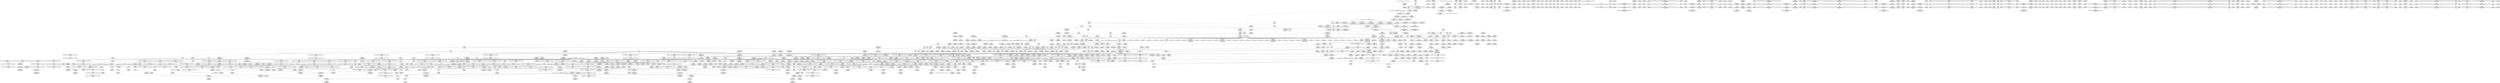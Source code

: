 digraph {
	CE0x4bf8dc0 [shape=record,shape=Mrecord,label="{CE0x4bf8dc0|i64*_getelementptr_inbounds_(_4_x_i64_,_4_x_i64_*___llvm_gcov_ctr130,_i64_0,_i64_2)|*Constant*}"]
	CE0x4b93e40 [shape=record,shape=Mrecord,label="{CE0x4b93e40|i8_2|*Constant*}"]
	CE0x4ba8fb0 [shape=record,shape=Mrecord,label="{CE0x4ba8fb0|avc_has_perm:ssid|Function::avc_has_perm&Arg::ssid::|*SummSink*}"]
	CE0x4c67920 [shape=record,shape=Mrecord,label="{CE0x4c67920|__rcu_read_unlock:tmp7|include/linux/rcupdate.h,245|*SummSource*}"]
	CE0x4c3aa30 [shape=record,shape=Mrecord,label="{CE0x4c3aa30|__preempt_count_add:do.body|*SummSource*}"]
	CE0x4b4d950 [shape=record,shape=Mrecord,label="{CE0x4b4d950|GLOBAL:rcu_lock_acquire|*Constant*|*SummSource*}"]
	CE0x4b65a60 [shape=record,shape=Mrecord,label="{CE0x4b65a60|i32_59|*Constant*|*SummSource*}"]
	CE0x4b15760 [shape=record,shape=Mrecord,label="{CE0x4b15760|i32_32768|*Constant*|*SummSink*}"]
	CE0x4bfd020 [shape=record,shape=Mrecord,label="{CE0x4bfd020|i64*_getelementptr_inbounds_(_4_x_i64_,_4_x_i64_*___llvm_gcov_ctr133,_i64_0,_i64_0)|*Constant*|*SummSink*}"]
	CE0x4b9d090 [shape=record,shape=Mrecord,label="{CE0x4b9d090|8:_%struct.sock*,_:_SCME_24,25_}"]
	CE0x4b14ac0 [shape=record,shape=Mrecord,label="{CE0x4b14ac0|i64*_getelementptr_inbounds_(_6_x_i64_,_6_x_i64_*___llvm_gcov_ctr366,_i64_0,_i64_4)|*Constant*}"]
	CE0x4ba80d0 [shape=record,shape=Mrecord,label="{CE0x4ba80d0|sock_has_perm:call6|security/selinux/hooks.c,3976|*SummSink*}"]
	CE0x4bc7030 [shape=record,shape=Mrecord,label="{CE0x4bc7030|GLOBAL:rcu_lock_release|*Constant*}"]
	CE0x4c41ae0 [shape=record,shape=Mrecord,label="{CE0x4c41ae0|__rcu_read_unlock:do.body|*SummSink*}"]
	CE0x4bbf340 [shape=record,shape=Mrecord,label="{CE0x4bbf340|GLOBAL:lockdep_rcu_suspicious|*Constant*|*SummSource*}"]
	CE0x4b2b850 [shape=record,shape=Mrecord,label="{CE0x4b2b850|sock_has_perm:tmp12|security/selinux/hooks.c,3970}"]
	CE0x4b3a1a0 [shape=record,shape=Mrecord,label="{CE0x4b3a1a0|i64_4|*Constant*}"]
	CE0x4ba1400 [shape=record,shape=Mrecord,label="{CE0x4ba1400|task_sid:tmp11|security/selinux/hooks.c,208|*SummSource*}"]
	CE0x4bfea60 [shape=record,shape=Mrecord,label="{CE0x4bfea60|rcu_lock_acquire:__here|*SummSink*}"]
	CE0x4c2e380 [shape=record,shape=Mrecord,label="{CE0x4c2e380|__preempt_count_sub:tmp5|./arch/x86/include/asm/preempt.h,77|*SummSink*}"]
	CE0x4ba42a0 [shape=record,shape=Mrecord,label="{CE0x4ba42a0|task_sid:tmp17|security/selinux/hooks.c,208|*SummSource*}"]
	CE0x4bedd20 [shape=record,shape=Mrecord,label="{CE0x4bedd20|rcu_read_lock:tmp19|include/linux/rcupdate.h,882}"]
	CE0x4bbcba0 [shape=record,shape=Mrecord,label="{CE0x4bbcba0|i64*_getelementptr_inbounds_(_2_x_i64_,_2_x_i64_*___llvm_gcov_ctr131,_i64_0,_i64_0)|*Constant*|*SummSource*}"]
	CE0x4bb98b0 [shape=record,shape=Mrecord,label="{CE0x4bb98b0|rcu_lock_acquire:tmp|*SummSink*}"]
	CE0x4c40e90 [shape=record,shape=Mrecord,label="{CE0x4c40e90|__preempt_count_add:tmp1|*SummSource*}"]
	CE0x4bae5f0 [shape=record,shape=Mrecord,label="{CE0x4bae5f0|task_sid:tobool1|security/selinux/hooks.c,208|*SummSource*}"]
	CE0x4b08500 [shape=record,shape=Mrecord,label="{CE0x4b08500|i64_1|*Constant*|*SummSource*}"]
	CE0x4b0b270 [shape=record,shape=Mrecord,label="{CE0x4b0b270|sock_has_perm:entry|*SummSink*}"]
	CE0x4b10e50 [shape=record,shape=Mrecord,label="{CE0x4b10e50|sock_has_perm:tmp16|security/selinux/hooks.c,3976|*SummSink*}"]
	CE0x4b3f040 [shape=record,shape=Mrecord,label="{CE0x4b3f040|get_current:tmp}"]
	CE0x4bbdf80 [shape=record,shape=Mrecord,label="{CE0x4bbdf80|i8_1|*Constant*}"]
	CE0x4bbc970 [shape=record,shape=Mrecord,label="{CE0x4bbc970|task_sid:tmp5|security/selinux/hooks.c,208|*SummSink*}"]
	CE0x4b364d0 [shape=record,shape=Mrecord,label="{CE0x4b364d0|task_sid:call7|security/selinux/hooks.c,208}"]
	CE0x4bbdda0 [shape=record,shape=Mrecord,label="{CE0x4bbdda0|rcu_read_unlock:tmp3|*SummSink*}"]
	CE0x4bf9640 [shape=record,shape=Mrecord,label="{CE0x4bf9640|__rcu_read_lock:tmp5|include/linux/rcupdate.h,239|*SummSource*}"]
	CE0x4ba22f0 [shape=record,shape=Mrecord,label="{CE0x4ba22f0|task_sid:call3|security/selinux/hooks.c,208|*SummSource*}"]
	CE0x4ba7120 [shape=record,shape=Mrecord,label="{CE0x4ba7120|GLOBAL:task_sid|*Constant*}"]
	CE0x4babb60 [shape=record,shape=Mrecord,label="{CE0x4babb60|sock_has_perm:tmp19|security/selinux/hooks.c,3977|*SummSink*}"]
	CE0x4b9f920 [shape=record,shape=Mrecord,label="{CE0x4b9f920|i32_8|*Constant*|*SummSink*}"]
	CE0x4ba1a30 [shape=record,shape=Mrecord,label="{CE0x4ba1a30|task_sid:call3|security/selinux/hooks.c,208}"]
	CE0x4b9c200 [shape=record,shape=Mrecord,label="{CE0x4b9c200|sock_has_perm:net3|security/selinux/hooks.c,3974|*SummSource*}"]
	CE0x4b15450 [shape=record,shape=Mrecord,label="{CE0x4b15450|i64*_getelementptr_inbounds_(_6_x_i64_,_6_x_i64_*___llvm_gcov_ctr366,_i64_0,_i64_0)|*Constant*|*SummSource*}"]
	CE0x4be8c60 [shape=record,shape=Mrecord,label="{CE0x4be8c60|rcu_read_lock:tmp14|include/linux/rcupdate.h,882|*SummSink*}"]
	"CONST[source:2(external),value:2(dynamic)][purpose:{subject}][SrcIdx:2]"
	CE0x4b9d3b0 [shape=record,shape=Mrecord,label="{CE0x4b9d3b0|8:_%struct.sock*,_:_SCME_26,27_}"]
	CE0x4b1d530 [shape=record,shape=Mrecord,label="{CE0x4b1d530|i8*_undef|*Constant*|*SummSink*}"]
	CE0x4be8dd0 [shape=record,shape=Mrecord,label="{CE0x4be8dd0|rcu_read_lock:tmp15|include/linux/rcupdate.h,882}"]
	CE0x4bc71b0 [shape=record,shape=Mrecord,label="{CE0x4bc71b0|_ret_void,_!dbg_!27717|include/linux/rcupdate.h,245|*SummSink*}"]
	CE0x4bba4c0 [shape=record,shape=Mrecord,label="{CE0x4bba4c0|rcu_read_lock:tmp2|*SummSink*}"]
	CE0x4c02bc0 [shape=record,shape=Mrecord,label="{CE0x4c02bc0|i64*_getelementptr_inbounds_(_11_x_i64_,_11_x_i64_*___llvm_gcov_ctr132,_i64_0,_i64_9)|*Constant*|*SummSource*}"]
	CE0x4c6abf0 [shape=record,shape=Mrecord,label="{CE0x4c6abf0|__preempt_count_add:tmp4|./arch/x86/include/asm/preempt.h,72|*SummSink*}"]
	CE0x4b2b980 [shape=record,shape=Mrecord,label="{CE0x4b2b980|sock_has_perm:tmp12|security/selinux/hooks.c,3970|*SummSource*}"]
	CE0x4b28820 [shape=record,shape=Mrecord,label="{CE0x4b28820|selinux_socket_setsockopt:tmp5|security/selinux/hooks.c,4239}"]
	CE0x4b31dd0 [shape=record,shape=Mrecord,label="{CE0x4b31dd0|_call_void_mcount()_#3|*SummSink*}"]
	CE0x4c64c50 [shape=record,shape=Mrecord,label="{CE0x4c64c50|i64*_getelementptr_inbounds_(_4_x_i64_,_4_x_i64_*___llvm_gcov_ctr134,_i64_0,_i64_0)|*Constant*|*SummSource*}"]
	CE0x4b63ca0 [shape=record,shape=Mrecord,label="{CE0x4b63ca0|rcu_read_lock:do.body|*SummSink*}"]
	CE0x4b68c40 [shape=record,shape=Mrecord,label="{CE0x4b68c40|i64_2|*Constant*}"]
	CE0x4b71780 [shape=record,shape=Mrecord,label="{CE0x4b71780|sock_has_perm:if.then|*SummSink*}"]
	CE0x4bfa490 [shape=record,shape=Mrecord,label="{CE0x4bfa490|GLOBAL:__preempt_count_add|*Constant*}"]
	CE0x4c2d3d0 [shape=record,shape=Mrecord,label="{CE0x4c2d3d0|i8*_undef|*Constant*|*SummSource*}"]
	CE0x4bcdb00 [shape=record,shape=Mrecord,label="{CE0x4bcdb00|rcu_lock_acquire:tmp4|include/linux/rcupdate.h,418}"]
	CE0x4b0d4d0 [shape=record,shape=Mrecord,label="{CE0x4b0d4d0|selinux_socket_setsockopt:tmp1}"]
	CE0x4b18d80 [shape=record,shape=Mrecord,label="{CE0x4b18d80|task_sid:do.body5|*SummSink*}"]
	CE0x4b2db20 [shape=record,shape=Mrecord,label="{CE0x4b2db20|selinux_socket_setsockopt:tmp9|security/selinux/hooks.c,4242|*SummSink*}"]
	CE0x4c29280 [shape=record,shape=Mrecord,label="{CE0x4c29280|i64*_getelementptr_inbounds_(_4_x_i64_,_4_x_i64_*___llvm_gcov_ctr135,_i64_0,_i64_1)|*Constant*}"]
	CE0x4b3a890 [shape=record,shape=Mrecord,label="{CE0x4b3a890|sock_has_perm:tmp17|security/selinux/hooks.c,3976|*SummSink*}"]
	CE0x4b39cf0 [shape=record,shape=Mrecord,label="{CE0x4b39cf0|rcu_read_lock:tobool1|include/linux/rcupdate.h,882|*SummSource*}"]
	CE0x4c5df50 [shape=record,shape=Mrecord,label="{CE0x4c5df50|__preempt_count_sub:tmp3|*SummSink*}"]
	CE0x4c3b570 [shape=record,shape=Mrecord,label="{CE0x4c3b570|__rcu_read_unlock:tmp}"]
	CE0x4bc74a0 [shape=record,shape=Mrecord,label="{CE0x4bc74a0|__rcu_read_lock:bb|*SummSink*}"]
	CE0x4ba58f0 [shape=record,shape=Mrecord,label="{CE0x4ba58f0|GLOBAL:task_sid|*Constant*|*SummSink*}"]
	CE0x4c2a680 [shape=record,shape=Mrecord,label="{CE0x4c2a680|__rcu_read_unlock:tmp4|include/linux/rcupdate.h,244|*SummSource*}"]
	CE0x4bf9790 [shape=record,shape=Mrecord,label="{CE0x4bf9790|rcu_read_unlock:do.end|*SummSource*}"]
	CE0x4c01b10 [shape=record,shape=Mrecord,label="{CE0x4c01b10|rcu_read_unlock:tmp16|include/linux/rcupdate.h,933|*SummSink*}"]
	CE0x4bba9d0 [shape=record,shape=Mrecord,label="{CE0x4bba9d0|task_sid:if.end|*SummSource*}"]
	CE0x4badae0 [shape=record,shape=Mrecord,label="{CE0x4badae0|i64*_getelementptr_inbounds_(_11_x_i64_,_11_x_i64_*___llvm_gcov_ctr127,_i64_0,_i64_1)|*Constant*|*SummSource*}"]
	CE0x4c6a940 [shape=record,shape=Mrecord,label="{CE0x4c6a940|i64*_getelementptr_inbounds_(_4_x_i64_,_4_x_i64_*___llvm_gcov_ctr129,_i64_0,_i64_2)|*Constant*|*SummSink*}"]
	CE0x4b337e0 [shape=record,shape=Mrecord,label="{CE0x4b337e0|sock_has_perm:tmp7|security/selinux/hooks.c,3969|*SummSink*}"]
	CE0x4b12730 [shape=record,shape=Mrecord,label="{CE0x4b12730|32:_%struct.sock*,_:_CRE_40,48_|*MultipleSource*|security/selinux/hooks.c,4238|Function::selinux_socket_setsockopt&Arg::sock::}"]
	CE0x4bee2d0 [shape=record,shape=Mrecord,label="{CE0x4bee2d0|rcu_read_lock:tmp20|include/linux/rcupdate.h,882|*SummSink*}"]
	CE0x4bde3e0 [shape=record,shape=Mrecord,label="{CE0x4bde3e0|rcu_read_lock:if.end|*SummSink*}"]
	CE0x4beafc0 [shape=record,shape=Mrecord,label="{CE0x4beafc0|i32_883|*Constant*}"]
	CE0x4c7da80 [shape=record,shape=Mrecord,label="{CE0x4c7da80|__preempt_count_sub:tmp2|*SummSource*}"]
	CE0x4bc5220 [shape=record,shape=Mrecord,label="{CE0x4bc5220|GLOBAL:rcu_lock_release|*Constant*|*SummSource*}"]
	CE0x4c58490 [shape=record,shape=Mrecord,label="{CE0x4c58490|__preempt_count_sub:tmp5|./arch/x86/include/asm/preempt.h,77|*SummSource*}"]
	CE0x4bedf70 [shape=record,shape=Mrecord,label="{CE0x4bedf70|rcu_read_lock:tmp20|include/linux/rcupdate.h,882}"]
	CE0x4bba530 [shape=record,shape=Mrecord,label="{CE0x4bba530|rcu_read_lock:tmp2|*SummSource*}"]
	CE0x4bdc080 [shape=record,shape=Mrecord,label="{CE0x4bdc080|rcu_read_lock:land.lhs.true}"]
	CE0x4b259b0 [shape=record,shape=Mrecord,label="{CE0x4b259b0|selinux_socket_setsockopt:call2|security/selinux/hooks.c,4242|*SummSink*}"]
	CE0x4bebe40 [shape=record,shape=Mrecord,label="{CE0x4bebe40|i64*_getelementptr_inbounds_(_11_x_i64_,_11_x_i64_*___llvm_gcov_ctr127,_i64_0,_i64_9)|*Constant*|*SummSource*}"]
	CE0x4c019e0 [shape=record,shape=Mrecord,label="{CE0x4c019e0|rcu_read_unlock:tmp16|include/linux/rcupdate.h,933|*SummSource*}"]
	CE0x4b9c380 [shape=record,shape=Mrecord,label="{CE0x4b9c380|sock_has_perm:net3|security/selinux/hooks.c,3974|*SummSink*}"]
	CE0x4c06760 [shape=record,shape=Mrecord,label="{CE0x4c06760|rcu_lock_acquire:tmp3}"]
	CE0x4b33e10 [shape=record,shape=Mrecord,label="{CE0x4b33e10|GLOBAL:__llvm_gcov_ctr327|Global_var:__llvm_gcov_ctr327|*SummSource*}"]
	CE0x4bacde0 [shape=record,shape=Mrecord,label="{CE0x4bacde0|rcu_read_lock:entry|*SummSource*}"]
	CE0x4bb1640 [shape=record,shape=Mrecord,label="{CE0x4bb1640|_call_void_mcount()_#3|*SummSink*}"]
	CE0x4bb0c60 [shape=record,shape=Mrecord,label="{CE0x4bb0c60|__rcu_read_lock:entry|*SummSource*}"]
	CE0x4be5fe0 [shape=record,shape=Mrecord,label="{CE0x4be5fe0|rcu_read_lock:tmp9|include/linux/rcupdate.h,882|*SummSource*}"]
	CE0x4bf03a0 [shape=record,shape=Mrecord,label="{CE0x4bf03a0|rcu_read_unlock:tmp15|include/linux/rcupdate.h,933|*SummSink*}"]
	CE0x4be6e10 [shape=record,shape=Mrecord,label="{CE0x4be6e10|rcu_read_lock:tmp12|include/linux/rcupdate.h,882|*SummSource*}"]
	CE0x4b124e0 [shape=record,shape=Mrecord,label="{CE0x4b124e0|selinux_socket_setsockopt:tmp6|security/selinux/hooks.c,4239|*SummSource*}"]
	CE0x4be3b00 [shape=record,shape=Mrecord,label="{CE0x4be3b00|__rcu_read_unlock:tmp5|include/linux/rcupdate.h,244|*SummSource*}"]
	CE0x4c7e000 [shape=record,shape=Mrecord,label="{CE0x4c7e000|__preempt_count_add:tmp1|*SummSink*}"]
	CE0x4c3cac0 [shape=record,shape=Mrecord,label="{CE0x4c3cac0|rcu_lock_release:tmp4|include/linux/rcupdate.h,423}"]
	CE0x4b37750 [shape=record,shape=Mrecord,label="{CE0x4b37750|cred_sid:entry|*SummSink*}"]
	CE0x4bfe650 [shape=record,shape=Mrecord,label="{CE0x4bfe650|GLOBAL:rcu_read_unlock.__warned|Global_var:rcu_read_unlock.__warned}"]
	CE0x4b05ec0 [shape=record,shape=Mrecord,label="{CE0x4b05ec0|selinux_socket_setsockopt:call|security/selinux/hooks.c,4238}"]
	CE0x4b62ab0 [shape=record,shape=Mrecord,label="{CE0x4b62ab0|i64*_getelementptr_inbounds_(_4_x_i64_,_4_x_i64_*___llvm_gcov_ctr128,_i64_0,_i64_0)|*Constant*|*SummSource*}"]
	CE0x4bdec80 [shape=record,shape=Mrecord,label="{CE0x4bdec80|GLOBAL:rcu_lock_acquire|*Constant*|*SummSink*}"]
	CE0x4c3f820 [shape=record,shape=Mrecord,label="{CE0x4c3f820|void_(i32*,_i32,_i32*)*_asm_addl_$1,_%gs:$0_,_*m,ri,*m,_dirflag_,_fpsr_,_flags_|*SummSink*}"]
	CE0x4bb5420 [shape=record,shape=Mrecord,label="{CE0x4bb5420|rcu_read_lock:bb|*SummSink*}"]
	CE0x4bdc2f0 [shape=record,shape=Mrecord,label="{CE0x4bdc2f0|rcu_read_lock:land.lhs.true|*SummSource*}"]
	CE0x4bb6710 [shape=record,shape=Mrecord,label="{CE0x4bb6710|cred_sid:sid|security/selinux/hooks.c,197}"]
	CE0x4bdf1c0 [shape=record,shape=Mrecord,label="{CE0x4bdf1c0|rcu_read_unlock:tmp|*SummSource*}"]
	CE0x4b16610 [shape=record,shape=Mrecord,label="{CE0x4b16610|selinux_socket_setsockopt:sock|Function::selinux_socket_setsockopt&Arg::sock::}"]
	CE0x4c3b940 [shape=record,shape=Mrecord,label="{CE0x4c3b940|_call_void_mcount()_#3|*SummSink*}"]
	CE0x4bcf1e0 [shape=record,shape=Mrecord,label="{CE0x4bcf1e0|i64*_getelementptr_inbounds_(_4_x_i64_,_4_x_i64_*___llvm_gcov_ctr130,_i64_0,_i64_3)|*Constant*|*SummSource*}"]
	CE0x4be1700 [shape=record,shape=Mrecord,label="{CE0x4be1700|i64*_getelementptr_inbounds_(_4_x_i64_,_4_x_i64_*___llvm_gcov_ctr130,_i64_0,_i64_1)|*Constant*|*SummSink*}"]
	CE0x4bf7a80 [shape=record,shape=Mrecord,label="{CE0x4bf7a80|rcu_lock_release:tmp}"]
	CE0x4b173b0 [shape=record,shape=Mrecord,label="{CE0x4b173b0|sock_has_perm:tmp13|security/selinux/hooks.c,3972|*SummSink*}"]
	CE0x4b68a30 [shape=record,shape=Mrecord,label="{CE0x4b68a30|sock_has_perm:cmp|security/selinux/hooks.c,3969|*SummSource*}"]
	CE0x4c047c0 [shape=record,shape=Mrecord,label="{CE0x4c047c0|rcu_read_unlock:tmp17|include/linux/rcupdate.h,933|*SummSink*}"]
	CE0x4c3dad0 [shape=record,shape=Mrecord,label="{CE0x4c3dad0|i64*_getelementptr_inbounds_(_4_x_i64_,_4_x_i64_*___llvm_gcov_ctr134,_i64_0,_i64_1)|*Constant*}"]
	CE0x4bfb2c0 [shape=record,shape=Mrecord,label="{CE0x4bfb2c0|i64*_getelementptr_inbounds_(_4_x_i64_,_4_x_i64_*___llvm_gcov_ctr133,_i64_0,_i64_1)|*Constant*}"]
	CE0x4b14a50 [shape=record,shape=Mrecord,label="{CE0x4b14a50|i64*_getelementptr_inbounds_(_6_x_i64_,_6_x_i64_*___llvm_gcov_ctr366,_i64_0,_i64_4)|*Constant*|*SummSource*}"]
	CE0x4bc3390 [shape=record,shape=Mrecord,label="{CE0x4bc3390|i64*_getelementptr_inbounds_(_13_x_i64_,_13_x_i64_*___llvm_gcov_ctr126,_i64_0,_i64_9)|*Constant*}"]
	CE0x4becb40 [shape=record,shape=Mrecord,label="{CE0x4becb40|rcu_read_lock:tmp18|include/linux/rcupdate.h,882|*SummSource*}"]
	CE0x4b090f0 [shape=record,shape=Mrecord,label="{CE0x4b090f0|_ret_%struct.task_struct*_%tmp4,_!dbg_!27714|./arch/x86/include/asm/current.h,14|*SummSource*}"]
	CE0x4b722b0 [shape=record,shape=Mrecord,label="{CE0x4b722b0|cred_sid:tmp5|security/selinux/hooks.c,196|*SummSource*}"]
	CE0x4bb1d80 [shape=record,shape=Mrecord,label="{CE0x4bb1d80|rcu_read_lock:tmp1}"]
	CE0x4be9050 [shape=record,shape=Mrecord,label="{CE0x4be9050|rcu_read_lock:tmp15|include/linux/rcupdate.h,882|*SummSource*}"]
	CE0x4b9df00 [shape=record,shape=Mrecord,label="{CE0x4b9df00|8:_%struct.sock*,_:_SCME_36,37_}"]
	CE0x4babf00 [shape=record,shape=Mrecord,label="{CE0x4babf00|sock_has_perm:tmp20|security/selinux/hooks.c,3977|*SummSource*}"]
	CE0x4b111a0 [shape=record,shape=Mrecord,label="{CE0x4b111a0|32:_%struct.sock*,_:_CRE_24,32_|*MultipleSource*|security/selinux/hooks.c,4238|Function::selinux_socket_setsockopt&Arg::sock::}"]
	CE0x4b4e010 [shape=record,shape=Mrecord,label="{CE0x4b4e010|_call_void_rcu_lock_acquire(%struct.lockdep_map*_rcu_lock_map)_#10,_!dbg_!27711|include/linux/rcupdate.h,881|*SummSink*}"]
	CE0x4ba19a0 [shape=record,shape=Mrecord,label="{CE0x4ba19a0|task_sid:tmp12|security/selinux/hooks.c,208|*SummSink*}"]
	CE0x4bc8720 [shape=record,shape=Mrecord,label="{CE0x4bc8720|rcu_lock_release:tmp3}"]
	CE0x4b35390 [shape=record,shape=Mrecord,label="{CE0x4b35390|i64*_getelementptr_inbounds_(_6_x_i64_,_6_x_i64_*___llvm_gcov_ctr327,_i64_0,_i64_3)|*Constant*}"]
	CE0x4baa730 [shape=record,shape=Mrecord,label="{CE0x4baa730|i64*_getelementptr_inbounds_(_6_x_i64_,_6_x_i64_*___llvm_gcov_ctr327,_i64_0,_i64_5)|*Constant*}"]
	CE0x4b28df0 [shape=record,shape=Mrecord,label="{CE0x4b28df0|selinux_socket_setsockopt:tmp8|security/selinux/hooks.c,4240}"]
	CE0x4b335f0 [shape=record,shape=Mrecord,label="{CE0x4b335f0|sock_has_perm:tmp7|security/selinux/hooks.c,3969|*SummSource*}"]
	CE0x4c2af30 [shape=record,shape=Mrecord,label="{CE0x4c2af30|__preempt_count_sub:bb}"]
	CE0x4bf89d0 [shape=record,shape=Mrecord,label="{CE0x4bf89d0|i64*_getelementptr_inbounds_(_11_x_i64_,_11_x_i64_*___llvm_gcov_ctr132,_i64_0,_i64_0)|*Constant*|*SummSource*}"]
	CE0x4bfad70 [shape=record,shape=Mrecord,label="{CE0x4bfad70|rcu_lock_acquire:bb}"]
	CE0x4bbe5b0 [shape=record,shape=Mrecord,label="{CE0x4bbe5b0|i8_1|*Constant*|*SummSink*}"]
	CE0x4c2d800 [shape=record,shape=Mrecord,label="{CE0x4c2d800|rcu_lock_release:indirectgoto|*SummSource*}"]
	CE0x4b96890 [shape=record,shape=Mrecord,label="{CE0x4b96890|i8_2|*Constant*|*SummSource*}"]
	CE0x4b15fc0 [shape=record,shape=Mrecord,label="{CE0x4b15fc0|selinux_socket_setsockopt:tmp6|security/selinux/hooks.c,4239|*SummSink*}"]
	CE0x4bb6310 [shape=record,shape=Mrecord,label="{CE0x4bb6310|task_sid:tmp9|security/selinux/hooks.c,208}"]
	CE0x4b29e70 [shape=record,shape=Mrecord,label="{CE0x4b29e70|32:_%struct.sock*,_:_CRE_8,16_|*MultipleSource*|security/selinux/hooks.c,4238|Function::selinux_socket_setsockopt&Arg::sock::}"]
	CE0x4c29860 [shape=record,shape=Mrecord,label="{CE0x4c29860|_call_void_asm_addl_$1,_%gs:$0_,_*m,ri,*m,_dirflag_,_fpsr_,_flags_(i32*___preempt_count,_i32_%val,_i32*___preempt_count)_#3,_!dbg_!27714,_!srcloc_!27717|./arch/x86/include/asm/preempt.h,72|*SummSource*}"]
	CE0x4b35dd0 [shape=record,shape=Mrecord,label="{CE0x4b35dd0|sock_has_perm:tmp11|security/selinux/hooks.c,3970|*SummSource*}"]
	CE0x4bd1710 [shape=record,shape=Mrecord,label="{CE0x4bd1710|__preempt_count_sub:bb|*SummSink*}"]
	CE0x4b9e620 [shape=record,shape=Mrecord,label="{CE0x4b9e620|8:_%struct.sock*,_:_SCME_42,43_}"]
	CE0x4bad990 [shape=record,shape=Mrecord,label="{CE0x4bad990|rcu_read_lock:tmp1|*SummSink*}"]
	CE0x4bbc860 [shape=record,shape=Mrecord,label="{CE0x4bbc860|task_sid:tmp5|security/selinux/hooks.c,208|*SummSource*}"]
	CE0x4b1bfe0 [shape=record,shape=Mrecord,label="{CE0x4b1bfe0|selinux_socket_setsockopt:level|Function::selinux_socket_setsockopt&Arg::level::}"]
	CE0x4bc0eb0 [shape=record,shape=Mrecord,label="{CE0x4bc0eb0|task_sid:tmp21|security/selinux/hooks.c,208|*SummSink*}"]
	CE0x4bf3e90 [shape=record,shape=Mrecord,label="{CE0x4bf3e90|rcu_read_unlock:tmp5|include/linux/rcupdate.h,933}"]
	CE0x4baa8e0 [shape=record,shape=Mrecord,label="{CE0x4baa8e0|sock_has_perm:retval.0}"]
	CE0x4bfe120 [shape=record,shape=Mrecord,label="{CE0x4bfe120|rcu_read_unlock:if.then|*SummSink*}"]
	CE0x4ba5c00 [shape=record,shape=Mrecord,label="{CE0x4ba5c00|task_sid:task|Function::task_sid&Arg::task::}"]
	CE0x4b66680 [shape=record,shape=Mrecord,label="{CE0x4b66680|get_current:tmp4|./arch/x86/include/asm/current.h,14|*SummSink*}"]
	CE0x4b4d6c0 [shape=record,shape=Mrecord,label="{CE0x4b4d6c0|task_sid:land.lhs.true2|*SummSource*}"]
	CE0x4c41cf0 [shape=record,shape=Mrecord,label="{CE0x4c41cf0|COLLAPSED:_GCMRE___llvm_gcov_ctr134_internal_global_4_x_i64_zeroinitializer:_elem_0:default:}"]
	CE0x4c28670 [shape=record,shape=Mrecord,label="{CE0x4c28670|__preempt_count_sub:tmp6|./arch/x86/include/asm/preempt.h,78|*SummSink*}"]
	CE0x4b64680 [shape=record,shape=Mrecord,label="{CE0x4b64680|_ret_void,_!dbg_!27717|include/linux/rcupdate.h,240|*SummSource*}"]
	CE0x4c033d0 [shape=record,shape=Mrecord,label="{CE0x4c033d0|rcu_read_unlock:tmp19|include/linux/rcupdate.h,933|*SummSource*}"]
	CE0x4b9d6e0 [shape=record,shape=Mrecord,label="{CE0x4b9d6e0|8:_%struct.sock*,_:_SCME_29,30_}"]
	CE0x4b28650 [shape=record,shape=Mrecord,label="{CE0x4b28650|_ret_i32_%retval.0,_!dbg_!27740|security/selinux/hooks.c,3977}"]
	CE0x4b4e900 [shape=record,shape=Mrecord,label="{CE0x4b4e900|sock_has_perm:bb|*SummSource*}"]
	CE0x4bb7810 [shape=record,shape=Mrecord,label="{CE0x4bb7810|rcu_read_unlock:call|include/linux/rcupdate.h,933|*SummSource*}"]
	CE0x4c3ff00 [shape=record,shape=Mrecord,label="{CE0x4c3ff00|rcu_lock_release:tmp7|*SummSource*}"]
	CE0x4b080e0 [shape=record,shape=Mrecord,label="{CE0x4b080e0|i32_5|*Constant*|*SummSource*}"]
	CE0x4bec660 [shape=record,shape=Mrecord,label="{CE0x4bec660|rcu_read_lock:tmp17|include/linux/rcupdate.h,882|*SummSink*}"]
	CE0x4bb2d10 [shape=record,shape=Mrecord,label="{CE0x4bb2d10|i64_0|*Constant*}"]
	CE0x4ba67d0 [shape=record,shape=Mrecord,label="{CE0x4ba67d0|sock_has_perm:tmp4|security/selinux/hooks.c,3966|*SummSink*}"]
	CE0x4bcedd0 [shape=record,shape=Mrecord,label="{CE0x4bcedd0|i64_ptrtoint_(i8*_blockaddress(_rcu_lock_acquire,_%__here)_to_i64)|*Constant*|*SummSink*}"]
	CE0x4ba3860 [shape=record,shape=Mrecord,label="{CE0x4ba3860|task_sid:tmp16|security/selinux/hooks.c,208}"]
	CE0x5d36bb0 [shape=record,shape=Mrecord,label="{CE0x5d36bb0|selinux_socket_setsockopt:call1|security/selinux/hooks.c,4238|*SummSource*}"]
	CE0x4b030f0 [shape=record,shape=Mrecord,label="{CE0x4b030f0|_ret_%struct.task_struct*_%tmp4,_!dbg_!27714|./arch/x86/include/asm/current.h,14}"]
	CE0x4b10070 [shape=record,shape=Mrecord,label="{CE0x4b10070|sock_has_perm:ad|security/selinux/hooks.c, 3965}"]
	CE0x4bcd760 [shape=record,shape=Mrecord,label="{CE0x4bcd760|COLLAPSED:_GCMRE___llvm_gcov_ctr135_internal_global_4_x_i64_zeroinitializer:_elem_0:default:}"]
	CE0x4bb6ba0 [shape=record,shape=Mrecord,label="{CE0x4bb6ba0|COLLAPSED:_GCMRE___llvm_gcov_ctr127_internal_global_11_x_i64_zeroinitializer:_elem_0:default:}"]
	CE0x4b43780 [shape=record,shape=Mrecord,label="{CE0x4b43780|selinux_socket_setsockopt:tobool|security/selinux/hooks.c,4239}"]
	CE0x4be7fe0 [shape=record,shape=Mrecord,label="{CE0x4be7fe0|rcu_read_unlock:tmp12|include/linux/rcupdate.h,933|*SummSink*}"]
	CE0x4ba0170 [shape=record,shape=Mrecord,label="{CE0x4ba0170|sock_has_perm:call|security/selinux/hooks.c,3967|*SummSink*}"]
	CE0x4b369c0 [shape=record,shape=Mrecord,label="{CE0x4b369c0|task_sid:tmp27|security/selinux/hooks.c,208|*SummSink*}"]
	CE0x4c40810 [shape=record,shape=Mrecord,label="{CE0x4c40810|__rcu_read_unlock:do.end|*SummSource*}"]
	CE0x4ba2e60 [shape=record,shape=Mrecord,label="{CE0x4ba2e60|i64_7|*Constant*|*SummSink*}"]
	CE0x4be2930 [shape=record,shape=Mrecord,label="{CE0x4be2930|rcu_read_lock:tmp5|include/linux/rcupdate.h,882}"]
	CE0x4bd3c00 [shape=record,shape=Mrecord,label="{CE0x4bd3c00|COLLAPSED:_GCMRE___llvm_gcov_ctr130_internal_global_4_x_i64_zeroinitializer:_elem_0:default:}"]
	CE0x4bcf680 [shape=record,shape=Mrecord,label="{CE0x4bcf680|COLLAPSED:_GCMRE___llvm_gcov_ctr128_internal_global_4_x_i64_zeroinitializer:_elem_0:default:}"]
	CE0x4b10d70 [shape=record,shape=Mrecord,label="{CE0x4b10d70|sock_has_perm:tmp16|security/selinux/hooks.c,3976|*SummSource*}"]
	CE0x4b33ce0 [shape=record,shape=Mrecord,label="{CE0x4b33ce0|GLOBAL:__llvm_gcov_ctr327|Global_var:__llvm_gcov_ctr327|*SummSink*}"]
	CE0x4b11830 [shape=record,shape=Mrecord,label="{CE0x4b11830|GLOBAL:current_task|Global_var:current_task}"]
	CE0x4c7da10 [shape=record,shape=Mrecord,label="{CE0x4c7da10|__preempt_count_sub:tmp2}"]
	CE0x4bdd2b0 [shape=record,shape=Mrecord,label="{CE0x4bdd2b0|rcu_read_lock:do.end|*SummSink*}"]
	CE0x4c27080 [shape=record,shape=Mrecord,label="{CE0x4c27080|i64*_getelementptr_inbounds_(_4_x_i64_,_4_x_i64_*___llvm_gcov_ctr130,_i64_0,_i64_0)|*Constant*|*SummSource*}"]
	CE0x4b35620 [shape=record,shape=Mrecord,label="{CE0x4b35620|i64*_getelementptr_inbounds_(_6_x_i64_,_6_x_i64_*___llvm_gcov_ctr327,_i64_0,_i64_3)|*Constant*|*SummSource*}"]
	CE0x4ba74f0 [shape=record,shape=Mrecord,label="{CE0x4ba74f0|sock_has_perm:sclass|security/selinux/hooks.c,3976|*SummSink*}"]
	CE0x4b03040 [shape=record,shape=Mrecord,label="{CE0x4b03040|selinux_socket_setsockopt:if.end|*SummSink*}"]
	CE0x4b8ab90 [shape=record,shape=Mrecord,label="{CE0x4b8ab90|__preempt_count_sub:tmp7|./arch/x86/include/asm/preempt.h,78}"]
	CE0x4b16210 [shape=record,shape=Mrecord,label="{CE0x4b16210|i64*_getelementptr_inbounds_(_2_x_i64_,_2_x_i64_*___llvm_gcov_ctr98,_i64_0,_i64_1)|*Constant*|*SummSource*}"]
	CE0x4bc5760 [shape=record,shape=Mrecord,label="{CE0x4bc5760|rcu_lock_release:map|Function::rcu_lock_release&Arg::map::|*SummSource*}"]
	CE0x4bbab40 [shape=record,shape=Mrecord,label="{CE0x4bbab40|task_sid:do.body|*SummSource*}"]
	CE0x4c462b0 [shape=record,shape=Mrecord,label="{CE0x4c462b0|_call_void_lock_release(%struct.lockdep_map*_%map,_i32_1,_i64_ptrtoint_(i8*_blockaddress(_rcu_lock_release,_%__here)_to_i64))_#10,_!dbg_!27716|include/linux/rcupdate.h,423}"]
	CE0x4b113d0 [shape=record,shape=Mrecord,label="{CE0x4b113d0|selinux_socket_setsockopt:tmp6|security/selinux/hooks.c,4239}"]
	CE0x4bdf050 [shape=record,shape=Mrecord,label="{CE0x4bdf050|rcu_lock_acquire:__here|*SummSource*}"]
	CE0x4b97900 [shape=record,shape=Mrecord,label="{CE0x4b97900|sock_has_perm:u2|security/selinux/hooks.c,3974|*SummSink*}"]
	CE0x4be6c60 [shape=record,shape=Mrecord,label="{CE0x4be6c60|rcu_read_lock:tmp12|include/linux/rcupdate.h,882}"]
	CE0x4c04750 [shape=record,shape=Mrecord,label="{CE0x4c04750|rcu_read_unlock:tmp17|include/linux/rcupdate.h,933|*SummSource*}"]
	CE0x4bbbac0 [shape=record,shape=Mrecord,label="{CE0x4bbbac0|COLLAPSED:_GCMRE___llvm_gcov_ctr131_internal_global_2_x_i64_zeroinitializer:_elem_0:default:}"]
	CE0x4bbe220 [shape=record,shape=Mrecord,label="{CE0x4bbe220|i8_1|*Constant*|*SummSource*}"]
	CE0x4b63380 [shape=record,shape=Mrecord,label="{CE0x4b63380|i64_4|*Constant*|*SummSink*}"]
	CE0x4c6aed0 [shape=record,shape=Mrecord,label="{CE0x4c6aed0|i64*_getelementptr_inbounds_(_4_x_i64_,_4_x_i64_*___llvm_gcov_ctr134,_i64_0,_i64_3)|*Constant*}"]
	CE0x4b69480 [shape=record,shape=Mrecord,label="{CE0x4b69480|i32_59|*Constant*}"]
	CE0x4bfa1f0 [shape=record,shape=Mrecord,label="{CE0x4bfa1f0|_call_void___preempt_count_add(i32_1)_#10,_!dbg_!27711|include/linux/rcupdate.h,239|*SummSource*}"]
	CE0x4b0a350 [shape=record,shape=Mrecord,label="{CE0x4b0a350|i32_0|*Constant*|*SummSink*}"]
	CE0x4bf44a0 [shape=record,shape=Mrecord,label="{CE0x4bf44a0|i64*_getelementptr_inbounds_(_4_x_i64_,_4_x_i64_*___llvm_gcov_ctr130,_i64_0,_i64_1)|*Constant*}"]
	CE0x4b08710 [shape=record,shape=Mrecord,label="{CE0x4b08710|get_current:entry|*SummSource*}"]
	CE0x4ba50c0 [shape=record,shape=Mrecord,label="{CE0x4ba50c0|task_sid:tmp18|security/selinux/hooks.c,208|*SummSink*}"]
	CE0x4bebfa0 [shape=record,shape=Mrecord,label="{CE0x4bebfa0|i64*_getelementptr_inbounds_(_11_x_i64_,_11_x_i64_*___llvm_gcov_ctr127,_i64_0,_i64_9)|*Constant*|*SummSink*}"]
	CE0x4bf52b0 [shape=record,shape=Mrecord,label="{CE0x4bf52b0|i32_0|*Constant*}"]
	CE0x4b09380 [shape=record,shape=Mrecord,label="{CE0x4b09380|selinux_socket_setsockopt:tmp}"]
	CE0x4bf7710 [shape=record,shape=Mrecord,label="{CE0x4bf7710|i64*_getelementptr_inbounds_(_11_x_i64_,_11_x_i64_*___llvm_gcov_ctr132,_i64_0,_i64_1)|*Constant*|*SummSource*}"]
	CE0x4b25300 [shape=record,shape=Mrecord,label="{CE0x4b25300|sock_has_perm:sk|Function::sock_has_perm&Arg::sk::}"]
	CE0x4be2f70 [shape=record,shape=Mrecord,label="{CE0x4be2f70|rcu_read_lock:call|include/linux/rcupdate.h,882}"]
	CE0x4baaf10 [shape=record,shape=Mrecord,label="{CE0x4baaf10|i64*_getelementptr_inbounds_(_6_x_i64_,_6_x_i64_*___llvm_gcov_ctr327,_i64_0,_i64_5)|*Constant*|*SummSource*}"]
	CE0x4bddf90 [shape=record,shape=Mrecord,label="{CE0x4bddf90|rcu_read_unlock:tmp2|*SummSource*}"]
	CE0x4b9cc90 [shape=record,shape=Mrecord,label="{CE0x4b9cc90|i64*_getelementptr_inbounds_(_4_x_i64_,_4_x_i64_*___llvm_gcov_ctr130,_i64_0,_i64_2)|*Constant*|*SummSink*}"]
	CE0x4b37020 [shape=record,shape=Mrecord,label="{CE0x4b37020|GLOBAL:cred_sid|*Constant*|*SummSource*}"]
	CE0x4bc1920 [shape=record,shape=Mrecord,label="{CE0x4bc1920|task_sid:tmp22|security/selinux/hooks.c,208|*SummSink*}"]
	CE0x4baa550 [shape=record,shape=Mrecord,label="{CE0x4baa550|_ret_i32_%retval.0,_!dbg_!27728|security/selinux/avc.c,775|*SummSink*}"]
	CE0x4bb4210 [shape=record,shape=Mrecord,label="{CE0x4bb4210|task_sid:call|security/selinux/hooks.c,208}"]
	CE0x4babe90 [shape=record,shape=Mrecord,label="{CE0x4babe90|sock_has_perm:tmp20|security/selinux/hooks.c,3977}"]
	CE0x4bfc530 [shape=record,shape=Mrecord,label="{CE0x4bfc530|rcu_read_unlock:tmp11|include/linux/rcupdate.h,933}"]
	CE0x4bff940 [shape=record,shape=Mrecord,label="{CE0x4bff940|i64*_getelementptr_inbounds_(_4_x_i64_,_4_x_i64_*___llvm_gcov_ctr128,_i64_0,_i64_2)|*Constant*|*SummSource*}"]
	CE0x4b3a490 [shape=record,shape=Mrecord,label="{CE0x4b3a490|rcu_read_lock:tmp10|include/linux/rcupdate.h,882}"]
	CE0x4c40940 [shape=record,shape=Mrecord,label="{CE0x4c40940|_call_void_asm_sideeffect_,_memory_,_dirflag_,_fpsr_,_flags_()_#3,_!dbg_!27711,_!srcloc_!27714|include/linux/rcupdate.h,244|*SummSource*}"]
	CE0x4b37ac0 [shape=record,shape=Mrecord,label="{CE0x4b37ac0|cred_sid:cred|Function::cred_sid&Arg::cred::|*SummSink*}"]
	CE0x4be8ae0 [shape=record,shape=Mrecord,label="{CE0x4be8ae0|rcu_read_lock:tmp14|include/linux/rcupdate.h,882|*SummSource*}"]
	CE0x4b4f2f0 [shape=record,shape=Mrecord,label="{CE0x4b4f2f0|task_sid:do.body5}"]
	CE0x4bfb090 [shape=record,shape=Mrecord,label="{CE0x4bfb090|rcu_lock_release:tmp1|*SummSource*}"]
	CE0x4bf5140 [shape=record,shape=Mrecord,label="{CE0x4bf5140|_call_void_lock_acquire(%struct.lockdep_map*_%map,_i32_0,_i32_0,_i32_2,_i32_0,_%struct.lockdep_map*_null,_i64_ptrtoint_(i8*_blockaddress(_rcu_lock_acquire,_%__here)_to_i64))_#10,_!dbg_!27716|include/linux/rcupdate.h,418|*SummSink*}"]
	CE0x4c26d00 [shape=record,shape=Mrecord,label="{CE0x4c26d00|__preempt_count_sub:val|Function::__preempt_count_sub&Arg::val::|*SummSource*}"]
	CE0x4b66870 [shape=record,shape=Mrecord,label="{CE0x4b66870|%struct.task_struct*_(%struct.task_struct**)*_asm_movq_%gs:$_1:P_,$0_,_r,im,_dirflag_,_fpsr_,_flags_|*SummSource*}"]
	CE0x4bbd490 [shape=record,shape=Mrecord,label="{CE0x4bbd490|GLOBAL:rcu_lock_map|Global_var:rcu_lock_map|*SummSource*}"]
	CE0x4b32b30 [shape=record,shape=Mrecord,label="{CE0x4b32b30|GLOBAL:rcu_read_lock|*Constant*}"]
	CE0x4c7d900 [shape=record,shape=Mrecord,label="{CE0x4c7d900|COLLAPSED:_GCMRE___llvm_gcov_ctr129_internal_global_4_x_i64_zeroinitializer:_elem_0:default:}"]
	CE0x4baa390 [shape=record,shape=Mrecord,label="{CE0x4baa390|_ret_i32_%retval.0,_!dbg_!27728|security/selinux/avc.c,775|*SummSource*}"]
	CE0x4c6acf0 [shape=record,shape=Mrecord,label="{CE0x4c6acf0|_ret_void,_!dbg_!27720|./arch/x86/include/asm/preempt.h,78|*SummSink*}"]
	CE0x4b19250 [shape=record,shape=Mrecord,label="{CE0x4b19250|i32_0|*Constant*}"]
	CE0x4b71820 [shape=record,shape=Mrecord,label="{CE0x4b71820|i64*_getelementptr_inbounds_(_6_x_i64_,_6_x_i64_*___llvm_gcov_ctr327,_i64_0,_i64_0)|*Constant*}"]
	CE0x4b375c0 [shape=record,shape=Mrecord,label="{CE0x4b375c0|cred_sid:entry|*SummSource*}"]
	CE0x4bdb680 [shape=record,shape=Mrecord,label="{CE0x4bdb680|GLOBAL:rcu_read_unlock|*Constant*|*SummSource*}"]
	CE0x4c28480 [shape=record,shape=Mrecord,label="{CE0x4c28480|__preempt_count_sub:bb|*SummSource*}"]
	CE0x4b36170 [shape=record,shape=Mrecord,label="{CE0x4b36170|i64*_getelementptr_inbounds_(_13_x_i64_,_13_x_i64_*___llvm_gcov_ctr126,_i64_0,_i64_12)|*Constant*|*SummSource*}"]
	CE0x4b6fad0 [shape=record,shape=Mrecord,label="{CE0x4b6fad0|GLOBAL:__rcu_read_lock|*Constant*|*SummSink*}"]
	CE0x4c3b2a0 [shape=record,shape=Mrecord,label="{CE0x4c3b2a0|__rcu_read_lock:do.body|*SummSink*}"]
	CE0x4b13850 [shape=record,shape=Mrecord,label="{CE0x4b13850|selinux_socket_setsockopt:tmp12|security/selinux/hooks.c,4243|*SummSink*}"]
	CE0x4b18970 [shape=record,shape=Mrecord,label="{CE0x4b18970|selinux_socket_setsockopt:call1|security/selinux/hooks.c,4238}"]
	CE0x4b62bc0 [shape=record,shape=Mrecord,label="{CE0x4b62bc0|get_current:tmp|*SummSink*}"]
	CE0x4b08780 [shape=record,shape=Mrecord,label="{CE0x4b08780|get_current:entry|*SummSink*}"]
	CE0x4bdf230 [shape=record,shape=Mrecord,label="{CE0x4bdf230|COLLAPSED:_GCMRE___llvm_gcov_ctr132_internal_global_11_x_i64_zeroinitializer:_elem_0:default:}"]
	CE0x4b6ed90 [shape=record,shape=Mrecord,label="{CE0x4b6ed90|_call_void_rcu_read_lock()_#10,_!dbg_!27712|security/selinux/hooks.c,207|*SummSink*}"]
	CE0x4be3380 [shape=record,shape=Mrecord,label="{CE0x4be3380|i64*_getelementptr_inbounds_(_4_x_i64_,_4_x_i64_*___llvm_gcov_ctr128,_i64_0,_i64_2)|*Constant*}"]
	CE0x4bee870 [shape=record,shape=Mrecord,label="{CE0x4bee870|i64*_getelementptr_inbounds_(_11_x_i64_,_11_x_i64_*___llvm_gcov_ctr127,_i64_0,_i64_10)|*Constant*}"]
	CE0x4c5e040 [shape=record,shape=Mrecord,label="{CE0x4c5e040|_call_void_mcount()_#3}"]
	CE0x4be3290 [shape=record,shape=Mrecord,label="{CE0x4be3290|_ret_void,_!dbg_!27717|include/linux/rcupdate.h,419|*SummSource*}"]
	CE0x4b64990 [shape=record,shape=Mrecord,label="{CE0x4b64990|_ret_void,_!dbg_!27735|include/linux/rcupdate.h,884|*SummSink*}"]
	CE0x4bc39e0 [shape=record,shape=Mrecord,label="{CE0x4bc39e0|rcu_lock_acquire:map|Function::rcu_lock_acquire&Arg::map::}"]
	CE0x4bef5d0 [shape=record,shape=Mrecord,label="{CE0x4bef5d0|rcu_read_lock:tmp22|include/linux/rcupdate.h,884|*SummSink*}"]
	CE0x4b38120 [shape=record,shape=Mrecord,label="{CE0x4b38120|i64*_getelementptr_inbounds_(_6_x_i64_,_6_x_i64_*___llvm_gcov_ctr327,_i64_0,_i64_4)|*Constant*|*SummSource*}"]
	CE0x4bab9f0 [shape=record,shape=Mrecord,label="{CE0x4bab9f0|sock_has_perm:tmp19|security/selinux/hooks.c,3977|*SummSource*}"]
	CE0x4befb00 [shape=record,shape=Mrecord,label="{CE0x4befb00|cred_sid:bb|*SummSink*}"]
	CE0x4b6fa60 [shape=record,shape=Mrecord,label="{CE0x4b6fa60|GLOBAL:__rcu_read_lock|*Constant*|*SummSource*}"]
	CE0x4bf3cf0 [shape=record,shape=Mrecord,label="{CE0x4bf3cf0|rcu_read_unlock:tmp4|include/linux/rcupdate.h,933|*SummSource*}"]
	CE0x4b89120 [shape=record,shape=Mrecord,label="{CE0x4b89120|__rcu_read_unlock:tmp|*SummSink*}"]
	CE0x4ba2430 [shape=record,shape=Mrecord,label="{CE0x4ba2430|task_sid:tobool4|security/selinux/hooks.c,208|*SummSource*}"]
	CE0x4b10d00 [shape=record,shape=Mrecord,label="{CE0x4b10d00|sock_has_perm:tmp16|security/selinux/hooks.c,3976}"]
	CE0x4b0d840 [shape=record,shape=Mrecord,label="{CE0x4b0d840|GLOBAL:__llvm_gcov_ctr366|Global_var:__llvm_gcov_ctr366|*SummSource*}"]
	CE0x4b22c70 [shape=record,shape=Mrecord,label="{CE0x4b22c70|selinux_socket_setsockopt:tmp7|security/selinux/hooks.c,4240|*SummSource*}"]
	CE0x4bfc3c0 [shape=record,shape=Mrecord,label="{CE0x4bfc3c0|rcu_read_unlock:tmp10|include/linux/rcupdate.h,933|*SummSink*}"]
	CE0x4be86d0 [shape=record,shape=Mrecord,label="{CE0x4be86d0|rcu_read_lock:tmp13|include/linux/rcupdate.h,882|*SummSource*}"]
	CE0x4ba85d0 [shape=record,shape=Mrecord,label="{CE0x4ba85d0|i32_(i32,_i32,_i16,_i32,_%struct.common_audit_data*)*_bitcast_(i32_(i32,_i32,_i16,_i32,_%struct.common_audit_data.495*)*_avc_has_perm_to_i32_(i32,_i32,_i16,_i32,_%struct.common_audit_data*)*)|*Constant*|*SummSink*}"]
	CE0x4ba31c0 [shape=record,shape=Mrecord,label="{CE0x4ba31c0|i64_6|*Constant*|*SummSink*}"]
	CE0x4bbf6c0 [shape=record,shape=Mrecord,label="{CE0x4bbf6c0|i8*_getelementptr_inbounds_(_25_x_i8_,_25_x_i8_*_.str3,_i32_0,_i32_0)|*Constant*|*SummSink*}"]
	CE0x4bacd70 [shape=record,shape=Mrecord,label="{CE0x4bacd70|rcu_read_lock:entry}"]
	CE0x4bb7c40 [shape=record,shape=Mrecord,label="{CE0x4bb7c40|i64*_getelementptr_inbounds_(_2_x_i64_,_2_x_i64_*___llvm_gcov_ctr131,_i64_0,_i64_1)|*Constant*}"]
	CE0x4c67780 [shape=record,shape=Mrecord,label="{CE0x4c67780|__preempt_count_add:do.end}"]
	CE0x4bf72f0 [shape=record,shape=Mrecord,label="{CE0x4bf72f0|__rcu_read_lock:tmp4|include/linux/rcupdate.h,239|*SummSource*}"]
	CE0x4bc2d50 [shape=record,shape=Mrecord,label="{CE0x4bc2d50|task_sid:tmp25|security/selinux/hooks.c,208|*SummSource*}"]
	CE0x4be6580 [shape=record,shape=Mrecord,label="{CE0x4be6580|rcu_read_lock:tmp10|include/linux/rcupdate.h,882|*SummSink*}"]
	CE0x4bf0b50 [shape=record,shape=Mrecord,label="{CE0x4bf0b50|rcu_lock_release:tmp1|*SummSink*}"]
	CE0x4c40c50 [shape=record,shape=Mrecord,label="{CE0x4c40c50|_call_void___preempt_count_sub(i32_1)_#10,_!dbg_!27715|include/linux/rcupdate.h,244|*SummSource*}"]
	CE0x4c3cba0 [shape=record,shape=Mrecord,label="{CE0x4c3cba0|rcu_lock_release:tmp4|include/linux/rcupdate.h,423|*SummSink*}"]
	CE0x4b30580 [shape=record,shape=Mrecord,label="{CE0x4b30580|_call_void_mcount()_#3|*SummSource*}"]
	CE0x4bba900 [shape=record,shape=Mrecord,label="{CE0x4bba900|task_sid:do.end|*SummSink*}"]
	CE0x4bc44f0 [shape=record,shape=Mrecord,label="{CE0x4bc44f0|rcu_read_unlock:tmp22|include/linux/rcupdate.h,935|*SummSink*}"]
	CE0x4c3d420 [shape=record,shape=Mrecord,label="{CE0x4c3d420|__preempt_count_add:tmp5|./arch/x86/include/asm/preempt.h,72}"]
	CE0x4b28ef0 [shape=record,shape=Mrecord,label="{CE0x4b28ef0|selinux_socket_setsockopt:tmp8|security/selinux/hooks.c,4240|*SummSource*}"]
	CE0x4bb0060 [shape=record,shape=Mrecord,label="{CE0x4bb0060|task_sid:tmp9|security/selinux/hooks.c,208|*SummSource*}"]
	CE0x4be24f0 [shape=record,shape=Mrecord,label="{CE0x4be24f0|__rcu_read_lock:tmp2|*SummSource*}"]
	CE0x4b33f40 [shape=record,shape=Mrecord,label="{CE0x4b33f40|sock_has_perm:tmp8|security/selinux/hooks.c,3969|*SummSource*}"]
	CE0x4c40350 [shape=record,shape=Mrecord,label="{CE0x4c40350|__rcu_read_unlock:do.end}"]
	CE0x4bb6240 [shape=record,shape=Mrecord,label="{CE0x4bb6240|task_sid:tmp8|security/selinux/hooks.c,208|*SummSink*}"]
	CE0x4b23400 [shape=record,shape=Mrecord,label="{CE0x4b23400|GLOBAL:sock_has_perm|*Constant*|*SummSource*}"]
	CE0x4b26770 [shape=record,shape=Mrecord,label="{CE0x4b26770|selinux_socket_setsockopt:retval.0|*SummSource*}"]
	CE0x4c046e0 [shape=record,shape=Mrecord,label="{CE0x4c046e0|rcu_read_unlock:tmp17|include/linux/rcupdate.h,933}"]
	CE0x4b9fdd0 [shape=record,shape=Mrecord,label="{CE0x4b9fdd0|i64_56|*Constant*}"]
	CE0x4bbbdd0 [shape=record,shape=Mrecord,label="{CE0x4bbbdd0|task_sid:if.then|*SummSource*}"]
	CE0x4bf4fa0 [shape=record,shape=Mrecord,label="{CE0x4bf4fa0|_call_void_lock_acquire(%struct.lockdep_map*_%map,_i32_0,_i32_0,_i32_2,_i32_0,_%struct.lockdep_map*_null,_i64_ptrtoint_(i8*_blockaddress(_rcu_lock_acquire,_%__here)_to_i64))_#10,_!dbg_!27716|include/linux/rcupdate.h,418}"]
	CE0x4b89220 [shape=record,shape=Mrecord,label="{CE0x4b89220|__rcu_read_unlock:tmp1|*SummSource*}"]
	CE0x4c41880 [shape=record,shape=Mrecord,label="{CE0x4c41880|i64*_getelementptr_inbounds_(_4_x_i64_,_4_x_i64_*___llvm_gcov_ctr134,_i64_0,_i64_0)|*Constant*}"]
	CE0x4bfc840 [shape=record,shape=Mrecord,label="{CE0x4bfc840|rcu_read_unlock:tmp11|include/linux/rcupdate.h,933|*SummSource*}"]
	CE0x4bca830 [shape=record,shape=Mrecord,label="{CE0x4bca830|__preempt_count_add:tmp6|./arch/x86/include/asm/preempt.h,73}"]
	CE0x4c46e80 [shape=record,shape=Mrecord,label="{CE0x4c46e80|i64_ptrtoint_(i8*_blockaddress(_rcu_lock_release,_%__here)_to_i64)|*Constant*|*SummSource*}"]
	CE0x4c3e8a0 [shape=record,shape=Mrecord,label="{CE0x4c3e8a0|rcu_lock_acquire:tmp5|include/linux/rcupdate.h,418|*SummSink*}"]
	CE0x4bb0ea0 [shape=record,shape=Mrecord,label="{CE0x4bb0ea0|_call_void_rcu_lock_acquire(%struct.lockdep_map*_rcu_lock_map)_#10,_!dbg_!27711|include/linux/rcupdate.h,881}"]
	CE0x4bc8480 [shape=record,shape=Mrecord,label="{CE0x4bc8480|rcu_lock_acquire:tmp3|*SummSource*}"]
	CE0x4bfef50 [shape=record,shape=Mrecord,label="{CE0x4bfef50|rcu_read_unlock:if.end|*SummSource*}"]
	CE0x4b16140 [shape=record,shape=Mrecord,label="{CE0x4b16140|i64*_getelementptr_inbounds_(_6_x_i64_,_6_x_i64_*___llvm_gcov_ctr366,_i64_0,_i64_3)|*Constant*}"]
	CE0x4bf6320 [shape=record,shape=Mrecord,label="{CE0x4bf6320|__rcu_read_lock:tmp7|include/linux/rcupdate.h,240|*SummSource*}"]
	CE0x4ba5e60 [shape=record,shape=Mrecord,label="{CE0x4ba5e60|task_sid:task|Function::task_sid&Arg::task::|*SummSink*}"]
	CE0x4bdbbb0 [shape=record,shape=Mrecord,label="{CE0x4bdbbb0|_ret_void,_!dbg_!27735|include/linux/rcupdate.h,938}"]
	CE0x4bd00b0 [shape=record,shape=Mrecord,label="{CE0x4bd00b0|__rcu_read_lock:tmp1|*SummSink*}"]
	CE0x4ba9270 [shape=record,shape=Mrecord,label="{CE0x4ba9270|avc_has_perm:tsid|Function::avc_has_perm&Arg::tsid::|*SummSource*}"]
	CE0x4b727a0 [shape=record,shape=Mrecord,label="{CE0x4b727a0|sock_has_perm:cleanup|*SummSink*}"]
	CE0x4bb8a20 [shape=record,shape=Mrecord,label="{CE0x4bb8a20|task_sid:tobool|security/selinux/hooks.c,208}"]
	CE0x4b4d580 [shape=record,shape=Mrecord,label="{CE0x4b4d580|task_sid:land.lhs.true2}"]
	CE0x4b39670 [shape=record,shape=Mrecord,label="{CE0x4b39670|rcu_read_lock:tmp8|include/linux/rcupdate.h,882|*SummSource*}"]
	CE0x4c28600 [shape=record,shape=Mrecord,label="{CE0x4c28600|__preempt_count_sub:tmp6|./arch/x86/include/asm/preempt.h,78|*SummSource*}"]
	CE0x4c7daf0 [shape=record,shape=Mrecord,label="{CE0x4c7daf0|__preempt_count_sub:tmp2|*SummSink*}"]
	CE0x4be6450 [shape=record,shape=Mrecord,label="{CE0x4be6450|rcu_read_lock:tmp10|include/linux/rcupdate.h,882|*SummSource*}"]
	CE0x4bb93d0 [shape=record,shape=Mrecord,label="{CE0x4bb93d0|task_sid:bb}"]
	CE0x4b63580 [shape=record,shape=Mrecord,label="{CE0x4b63580|task_sid:tmp11|security/selinux/hooks.c,208}"]
	CE0x4b22eb0 [shape=record,shape=Mrecord,label="{CE0x4b22eb0|32:_%struct.sock*,_:_CRE_32,40_|*MultipleSource*|security/selinux/hooks.c,4238|Function::selinux_socket_setsockopt&Arg::sock::}"]
	CE0x4b13610 [shape=record,shape=Mrecord,label="{CE0x4b13610|selinux_socket_setsockopt:tmp11|security/selinux/hooks.c,4243|*SummSink*}"]
	CE0x4c6caa0 [shape=record,shape=Mrecord,label="{CE0x4c6caa0|i64*_getelementptr_inbounds_(_4_x_i64_,_4_x_i64_*___llvm_gcov_ctr135,_i64_0,_i64_2)|*Constant*}"]
	CE0x4c040c0 [shape=record,shape=Mrecord,label="{CE0x4c040c0|rcu_read_unlock:tmp21|include/linux/rcupdate.h,935|*SummSource*}"]
	CE0x4c2a440 [shape=record,shape=Mrecord,label="{CE0x4c2a440|rcu_lock_acquire:tmp7|*SummSink*}"]
	CE0x4b66f80 [shape=record,shape=Mrecord,label="{CE0x4b66f80|i32_2|*Constant*|*SummSink*}"]
	CE0x4b67a20 [shape=record,shape=Mrecord,label="{CE0x4b67a20|sock_has_perm:cmp|security/selinux/hooks.c,3969}"]
	CE0x4bde230 [shape=record,shape=Mrecord,label="{CE0x4bde230|rcu_read_lock:if.end}"]
	CE0x4bcff10 [shape=record,shape=Mrecord,label="{CE0x4bcff10|i64*_getelementptr_inbounds_(_4_x_i64_,_4_x_i64_*___llvm_gcov_ctr128,_i64_0,_i64_1)|*Constant*}"]
	CE0x4bbbf30 [shape=record,shape=Mrecord,label="{CE0x4bbbf30|task_sid:do.end}"]
	CE0x4be6970 [shape=record,shape=Mrecord,label="{CE0x4be6970|rcu_read_lock:tmp11|include/linux/rcupdate.h,882|*SummSource*}"]
	CE0x4bec5f0 [shape=record,shape=Mrecord,label="{CE0x4bec5f0|rcu_read_lock:tmp17|include/linux/rcupdate.h,882|*SummSource*}"]
	CE0x4bb9b60 [shape=record,shape=Mrecord,label="{CE0x4bb9b60|rcu_lock_acquire:tmp1|*SummSink*}"]
	CE0x4b24050 [shape=record,shape=Mrecord,label="{CE0x4b24050|get_current:bb|*SummSource*}"]
	CE0x4c28150 [shape=record,shape=Mrecord,label="{CE0x4c28150|_call_void_mcount()_#3|*SummSource*}"]
	CE0x4b37830 [shape=record,shape=Mrecord,label="{CE0x4b37830|cred_sid:cred|Function::cred_sid&Arg::cred::}"]
	CE0x4c64960 [shape=record,shape=Mrecord,label="{CE0x4c64960|__preempt_count_sub:tmp4|./arch/x86/include/asm/preempt.h,77|*SummSource*}"]
	CE0x527b1a0 [shape=record,shape=Mrecord,label="{CE0x527b1a0|sock_has_perm:task|Function::sock_has_perm&Arg::task::|*SummSink*}"]
	CE0x4bc1aa0 [shape=record,shape=Mrecord,label="{CE0x4bc1aa0|task_sid:tmp24|security/selinux/hooks.c,208}"]
	CE0x4b0b370 [shape=record,shape=Mrecord,label="{CE0x4b0b370|_ret_%struct.task_struct*_%tmp4,_!dbg_!27714|./arch/x86/include/asm/current.h,14|*SummSink*}"]
	CE0x4b4ea60 [shape=record,shape=Mrecord,label="{CE0x4b4ea60|sock_has_perm:if.then}"]
	CE0x4c7e9d0 [shape=record,shape=Mrecord,label="{CE0x4c7e9d0|__preempt_count_sub:tmp1|*SummSource*}"]
	CE0x4ba5df0 [shape=record,shape=Mrecord,label="{CE0x4ba5df0|task_sid:task|Function::task_sid&Arg::task::|*SummSource*}"]
	CE0x4b3a320 [shape=record,shape=Mrecord,label="{CE0x4b3a320|rcu_read_lock:tmp9|include/linux/rcupdate.h,882}"]
	CE0x4c27360 [shape=record,shape=Mrecord,label="{CE0x4c27360|__rcu_read_lock:do.end}"]
	CE0x4bf11b0 [shape=record,shape=Mrecord,label="{CE0x4bf11b0|rcu_read_unlock:tmp14|include/linux/rcupdate.h,933}"]
	CE0x4b24410 [shape=record,shape=Mrecord,label="{CE0x4b24410|GLOBAL:current_task|Global_var:current_task|*SummSink*}"]
	CE0x4bf9000 [shape=record,shape=Mrecord,label="{CE0x4bf9000|rcu_read_unlock:tobool|include/linux/rcupdate.h,933|*SummSource*}"]
	CE0x4bf54c0 [shape=record,shape=Mrecord,label="{CE0x4bf54c0|rcu_read_unlock:tobool1|include/linux/rcupdate.h,933|*SummSink*}"]
	CE0x4bf1040 [shape=record,shape=Mrecord,label="{CE0x4bf1040|rcu_read_unlock:tmp13|include/linux/rcupdate.h,933|*SummSink*}"]
	CE0x4c04ca0 [shape=record,shape=Mrecord,label="{CE0x4c04ca0|rcu_read_unlock:tmp18|include/linux/rcupdate.h,933|*SummSource*}"]
	CE0x4b8bb70 [shape=record,shape=Mrecord,label="{CE0x4b8bb70|i64*_getelementptr_inbounds_(_4_x_i64_,_4_x_i64_*___llvm_gcov_ctr135,_i64_0,_i64_1)|*Constant*|*SummSource*}"]
	CE0x4c29fa0 [shape=record,shape=Mrecord,label="{CE0x4c29fa0|rcu_lock_acquire:tmp6|*SummSink*}"]
	CE0x4ba97e0 [shape=record,shape=Mrecord,label="{CE0x4ba97e0|avc_has_perm:tclass|Function::avc_has_perm&Arg::tclass::|*SummSink*}"]
	CE0x4bbe150 [shape=record,shape=Mrecord,label="{CE0x4bbe150|task_sid:tmp19|security/selinux/hooks.c,208|*SummSink*}"]
	CE0x4b0a820 [shape=record,shape=Mrecord,label="{CE0x4b0a820|selinux_socket_setsockopt:sock|Function::selinux_socket_setsockopt&Arg::sock::|*SummSink*}"]
	CE0x4ba3110 [shape=record,shape=Mrecord,label="{CE0x4ba3110|i64_6|*Constant*|*SummSource*}"]
	CE0x4be7c70 [shape=record,shape=Mrecord,label="{CE0x4be7c70|rcu_read_unlock:tmp12|include/linux/rcupdate.h,933}"]
	CE0x4baa050 [shape=record,shape=Mrecord,label="{CE0x4baa050|avc_has_perm:auditdata|Function::avc_has_perm&Arg::auditdata::}"]
	CE0x4b22b90 [shape=record,shape=Mrecord,label="{CE0x4b22b90|selinux_socket_setsockopt:tmp7|security/selinux/hooks.c,4240}"]
	CE0x4b641c0 [shape=record,shape=Mrecord,label="{CE0x4b641c0|i32_77|*Constant*}"]
	CE0x4b0cc70 [shape=record,shape=Mrecord,label="{CE0x4b0cc70|sock_has_perm:if.end|*SummSink*}"]
	CE0x4be2e00 [shape=record,shape=Mrecord,label="{CE0x4be2e00|rcu_read_unlock:tmp7|include/linux/rcupdate.h,933|*SummSink*}"]
	CE0x4bb29f0 [shape=record,shape=Mrecord,label="{CE0x4bb29f0|task_sid:tmp}"]
	CE0x4c3e5b0 [shape=record,shape=Mrecord,label="{CE0x4c3e5b0|rcu_lock_acquire:tmp5|include/linux/rcupdate.h,418}"]
	CE0x4b19440 [shape=record,shape=Mrecord,label="{CE0x4b19440|sock_has_perm:sk_security|security/selinux/hooks.c,3964|*SummSource*}"]
	CE0x4bb5ba0 [shape=record,shape=Mrecord,label="{CE0x4bb5ba0|i32_0|*Constant*}"]
	CE0x4b38da0 [shape=record,shape=Mrecord,label="{CE0x4b38da0|sock_has_perm:sk4|security/selinux/hooks.c,3974|*SummSource*}"]
	CE0x4b51770 [shape=record,shape=Mrecord,label="{CE0x4b51770|sock_has_perm:tmp3|security/selinux/hooks.c,3964}"]
	CE0x4c2b410 [shape=record,shape=Mrecord,label="{CE0x4c2b410|rcu_lock_release:bb|*SummSource*}"]
	CE0x4c67f60 [shape=record,shape=Mrecord,label="{CE0x4c67f60|__rcu_read_unlock:bb|*SummSource*}"]
	CE0x4b4f3b0 [shape=record,shape=Mrecord,label="{CE0x4b4f3b0|task_sid:do.body5|*SummSource*}"]
	CE0x4bb1700 [shape=record,shape=Mrecord,label="{CE0x4bb1700|i32_22|*Constant*}"]
	CE0x4b0b670 [shape=record,shape=Mrecord,label="{CE0x4b0b670|i64*_getelementptr_inbounds_(_6_x_i64_,_6_x_i64_*___llvm_gcov_ctr366,_i64_0,_i64_3)|*Constant*|*SummSource*}"]
	CE0x4bcd6f0 [shape=record,shape=Mrecord,label="{CE0x4bcd6f0|__preempt_count_sub:tmp}"]
	CE0x4be3140 [shape=record,shape=Mrecord,label="{CE0x4be3140|_ret_void,_!dbg_!27717|include/linux/rcupdate.h,419}"]
	CE0x4bfa550 [shape=record,shape=Mrecord,label="{CE0x4bfa550|rcu_read_unlock:do.body}"]
	CE0x4b09850 [shape=record,shape=Mrecord,label="{CE0x4b09850|selinux_socket_setsockopt:if.end}"]
	CE0x4b034e0 [shape=record,shape=Mrecord,label="{CE0x4b034e0|32:_%struct.sock*,_:_CRE_0,4_|*MultipleSource*|security/selinux/hooks.c,4238|Function::selinux_socket_setsockopt&Arg::sock::}"]
	CE0x4bce9e0 [shape=record,shape=Mrecord,label="{CE0x4bce9e0|%struct.lockdep_map*_null|*Constant*|*SummSink*}"]
	CE0x4b6ebd0 [shape=record,shape=Mrecord,label="{CE0x4b6ebd0|_call_void_rcu_read_lock()_#10,_!dbg_!27712|security/selinux/hooks.c,207}"]
	CE0x4b96b80 [shape=record,shape=Mrecord,label="{CE0x4b96b80|sock_has_perm:u|security/selinux/hooks.c,3973}"]
	CE0x4b71050 [shape=record,shape=Mrecord,label="{CE0x4b71050|8:_%struct.sock*,_:_SCME_18,20_|*MultipleSource*|security/selinux/hooks.c, 3966|security/selinux/hooks.c,3966|security/selinux/hooks.c,3966}"]
	CE0x4bfa960 [shape=record,shape=Mrecord,label="{CE0x4bfa960|rcu_lock_release:tmp|*SummSink*}"]
	CE0x4c044c0 [shape=record,shape=Mrecord,label="{CE0x4c044c0|rcu_read_unlock:tmp21|include/linux/rcupdate.h,935|*SummSink*}"]
	CE0x4b9d530 [shape=record,shape=Mrecord,label="{CE0x4b9d530|8:_%struct.sock*,_:_SCME_27,28_}"]
	CE0x4bf7280 [shape=record,shape=Mrecord,label="{CE0x4bf7280|__rcu_read_lock:tmp4|include/linux/rcupdate.h,239}"]
	CE0x4bf1720 [shape=record,shape=Mrecord,label="{CE0x4bf1720|rcu_lock_release:tmp2|*SummSource*}"]
	CE0x4bc5930 [shape=record,shape=Mrecord,label="{CE0x4bc5930|GLOBAL:__rcu_read_unlock|*Constant*}"]
	CE0x4c2b910 [shape=record,shape=Mrecord,label="{CE0x4c2b910|rcu_lock_release:bb|*SummSink*}"]
	CE0x4b36670 [shape=record,shape=Mrecord,label="{CE0x4b36670|task_sid:tmp27|security/selinux/hooks.c,208|*SummSource*}"]
	CE0x4bad330 [shape=record,shape=Mrecord,label="{CE0x4bad330|rcu_read_unlock:land.lhs.true|*SummSource*}"]
	CE0x4bce4b0 [shape=record,shape=Mrecord,label="{CE0x4bce4b0|i64*_getelementptr_inbounds_(_4_x_i64_,_4_x_i64_*___llvm_gcov_ctr130,_i64_0,_i64_3)|*Constant*}"]
	CE0x4c3deb0 [shape=record,shape=Mrecord,label="{CE0x4c3deb0|__rcu_read_lock:tmp3|*SummSink*}"]
	CE0x4bf6930 [shape=record,shape=Mrecord,label="{CE0x4bf6930|rcu_read_unlock:tmp}"]
	CE0x4badd40 [shape=record,shape=Mrecord,label="{CE0x4badd40|rcu_read_lock:entry|*SummSink*}"]
	CE0x4be87a0 [shape=record,shape=Mrecord,label="{CE0x4be87a0|rcu_read_lock:tmp13|include/linux/rcupdate.h,882|*SummSink*}"]
	CE0x4bb5110 [shape=record,shape=Mrecord,label="{CE0x4bb5110|rcu_read_unlock:tmp6|include/linux/rcupdate.h,933|*SummSink*}"]
	CE0x4b9fe40 [shape=record,shape=Mrecord,label="{CE0x4b9fe40|i64_56|*Constant*|*SummSource*}"]
	CE0x4bc48c0 [shape=record,shape=Mrecord,label="{CE0x4bc48c0|_call_void_rcu_lock_release(%struct.lockdep_map*_rcu_lock_map)_#10,_!dbg_!27733|include/linux/rcupdate.h,935}"]
	CE0x4bcd300 [shape=record,shape=Mrecord,label="{CE0x4bcd300|__preempt_count_sub:tmp|*SummSource*}"]
	CE0x4b68470 [shape=record,shape=Mrecord,label="{CE0x4b68470|sock_has_perm:tmp6|security/selinux/hooks.c,3969|*SummSink*}"]
	CE0x4b45bd0 [shape=record,shape=Mrecord,label="{CE0x4b45bd0|selinux_socket_setsockopt:tmp4|security/selinux/hooks.c,4239}"]
	CE0x4bc40a0 [shape=record,shape=Mrecord,label="{CE0x4bc40a0|rcu_read_unlock:tmp22|include/linux/rcupdate.h,935|*SummSource*}"]
	CE0x4c03440 [shape=record,shape=Mrecord,label="{CE0x4c03440|rcu_read_unlock:tmp19|include/linux/rcupdate.h,933|*SummSink*}"]
	CE0x4bb1280 [shape=record,shape=Mrecord,label="{CE0x4bb1280|i32_77|*Constant*|*SummSource*}"]
	CE0x4bffed0 [shape=record,shape=Mrecord,label="{CE0x4bffed0|rcu_read_unlock:tobool1|include/linux/rcupdate.h,933}"]
	CE0x4bfa620 [shape=record,shape=Mrecord,label="{CE0x4bfa620|rcu_read_unlock:do.body|*SummSource*}"]
	CE0x4c02650 [shape=record,shape=Mrecord,label="{CE0x4c02650|i8*_getelementptr_inbounds_(_44_x_i8_,_44_x_i8_*_.str47,_i32_0,_i32_0)|*Constant*}"]
	CE0x4b08450 [shape=record,shape=Mrecord,label="{CE0x4b08450|selinux_socket_setsockopt:if.then|*SummSource*}"]
	CE0x4bc4a60 [shape=record,shape=Mrecord,label="{CE0x4bc4a60|_call_void_rcu_lock_release(%struct.lockdep_map*_rcu_lock_map)_#10,_!dbg_!27733|include/linux/rcupdate.h,935|*SummSink*}"]
	CE0x4bffaa0 [shape=record,shape=Mrecord,label="{CE0x4bffaa0|i64*_getelementptr_inbounds_(_4_x_i64_,_4_x_i64_*___llvm_gcov_ctr128,_i64_0,_i64_2)|*Constant*|*SummSink*}"]
	CE0x4b92910 [shape=record,shape=Mrecord,label="{CE0x4b92910|i64*_getelementptr_inbounds_(_4_x_i64_,_4_x_i64_*___llvm_gcov_ctr129,_i64_0,_i64_1)|*Constant*}"]
	CE0x4bade50 [shape=record,shape=Mrecord,label="{CE0x4bade50|i32_0|*Constant*}"]
	CE0x4c2abf0 [shape=record,shape=Mrecord,label="{CE0x4c2abf0|__preempt_count_sub:do.end}"]
	CE0x4bdfeb0 [shape=record,shape=Mrecord,label="{CE0x4bdfeb0|rcu_read_lock:tmp6|include/linux/rcupdate.h,882|*SummSink*}"]
	CE0x4b3e790 [shape=record,shape=Mrecord,label="{CE0x4b3e790|selinux_socket_setsockopt:optname|Function::selinux_socket_setsockopt&Arg::optname::|*SummSink*}"]
	CE0x4b153a0 [shape=record,shape=Mrecord,label="{CE0x4b153a0|i64_1|*Constant*|*SummSink*}"]
	CE0x4bbc350 [shape=record,shape=Mrecord,label="{CE0x4bbc350|i64_3|*Constant*}"]
	CE0x4c6ac80 [shape=record,shape=Mrecord,label="{CE0x4c6ac80|_ret_void,_!dbg_!27720|./arch/x86/include/asm/preempt.h,78|*SummSource*}"]
	CE0x4bfbcc0 [shape=record,shape=Mrecord,label="{CE0x4bfbcc0|void_(i32*,_i32,_i32*)*_asm_addl_$1,_%gs:$0_,_*m,ri,*m,_dirflag_,_fpsr_,_flags_}"]
	CE0x4b29510 [shape=record,shape=Mrecord,label="{CE0x4b29510|i64*_getelementptr_inbounds_(_2_x_i64_,_2_x_i64_*___llvm_gcov_ctr98,_i64_0,_i64_0)|*Constant*|*SummSource*}"]
	CE0x4c022c0 [shape=record,shape=Mrecord,label="{CE0x4c022c0|i64*_getelementptr_inbounds_(_11_x_i64_,_11_x_i64_*___llvm_gcov_ctr132,_i64_0,_i64_8)|*Constant*|*SummSink*}"]
	CE0x4bff0b0 [shape=record,shape=Mrecord,label="{CE0x4bff0b0|i64*_getelementptr_inbounds_(_4_x_i64_,_4_x_i64_*___llvm_gcov_ctr134,_i64_0,_i64_2)|*Constant*|*SummSink*}"]
	CE0x4b08840 [shape=record,shape=Mrecord,label="{CE0x4b08840|selinux_socket_setsockopt:tmp1|*SummSource*}"]
	CE0x4bcf5b0 [shape=record,shape=Mrecord,label="{CE0x4bcf5b0|rcu_lock_acquire:tmp6|*SummSource*}"]
	CE0x4b16790 [shape=record,shape=Mrecord,label="{CE0x4b16790|selinux_socket_setsockopt:return|*SummSink*}"]
	CE0x4bde340 [shape=record,shape=Mrecord,label="{CE0x4bde340|rcu_read_lock:if.end|*SummSource*}"]
	CE0x4be7b00 [shape=record,shape=Mrecord,label="{CE0x4be7b00|i64_6|*Constant*}"]
	CE0x4c03280 [shape=record,shape=Mrecord,label="{CE0x4c03280|rcu_read_unlock:tmp19|include/linux/rcupdate.h,933}"]
	CE0x4b9c9f0 [shape=record,shape=Mrecord,label="{CE0x4b9c9f0|8:_%struct.sock*,_:_SCME_8,16_|*MultipleSource*|security/selinux/hooks.c, 3966|security/selinux/hooks.c,3966|security/selinux/hooks.c,3966}"]
	CE0x4bf0270 [shape=record,shape=Mrecord,label="{CE0x4bf0270|rcu_read_unlock:tmp15|include/linux/rcupdate.h,933|*SummSource*}"]
	CE0x4b0b110 [shape=record,shape=Mrecord,label="{CE0x4b0b110|selinux_socket_setsockopt:if.then|*SummSink*}"]
	CE0x4b29f80 [shape=record,shape=Mrecord,label="{CE0x4b29f80|GLOBAL:get_current|*Constant*|*SummSource*}"]
	CE0x4b310a0 [shape=record,shape=Mrecord,label="{CE0x4b310a0|GLOBAL:__llvm_gcov_ctr126|Global_var:__llvm_gcov_ctr126|*SummSource*}"]
	CE0x4b13680 [shape=record,shape=Mrecord,label="{CE0x4b13680|selinux_socket_setsockopt:tmp11|security/selinux/hooks.c,4243}"]
	CE0x4bf7af0 [shape=record,shape=Mrecord,label="{CE0x4bf7af0|COLLAPSED:_GCMRE___llvm_gcov_ctr133_internal_global_4_x_i64_zeroinitializer:_elem_0:default:}"]
	CE0x4beef40 [shape=record,shape=Mrecord,label="{CE0x4beef40|rcu_read_lock:tmp22|include/linux/rcupdate.h,884}"]
	CE0x4c2ba20 [shape=record,shape=Mrecord,label="{CE0x4c2ba20|i64*_getelementptr_inbounds_(_4_x_i64_,_4_x_i64_*___llvm_gcov_ctr133,_i64_0,_i64_0)|*Constant*}"]
	CE0x4be66f0 [shape=record,shape=Mrecord,label="{CE0x4be66f0|rcu_read_lock:tmp11|include/linux/rcupdate.h,882}"]
	CE0x4bbd220 [shape=record,shape=Mrecord,label="{CE0x4bbd220|rcu_lock_acquire:entry|*SummSink*}"]
	CE0x4b03940 [shape=record,shape=Mrecord,label="{CE0x4b03940|selinux_socket_setsockopt:tmp3|security/selinux/hooks.c,4239|*SummSource*}"]
	CE0x4ba2360 [shape=record,shape=Mrecord,label="{CE0x4ba2360|task_sid:call3|security/selinux/hooks.c,208|*SummSink*}"]
	CE0x4bc0e40 [shape=record,shape=Mrecord,label="{CE0x4bc0e40|task_sid:tmp21|security/selinux/hooks.c,208|*SummSource*}"]
	CE0x4bf6240 [shape=record,shape=Mrecord,label="{CE0x4bf6240|__rcu_read_lock:tmp7|include/linux/rcupdate.h,240}"]
	CE0x4bc6d90 [shape=record,shape=Mrecord,label="{CE0x4bc6d90|_ret_void,_!dbg_!27717|include/linux/rcupdate.h,245|*SummSource*}"]
	CE0x4ba6280 [shape=record,shape=Mrecord,label="{CE0x4ba6280|sock_has_perm:tmp3|security/selinux/hooks.c,3964|*SummSource*}"]
	CE0x4b91f20 [shape=record,shape=Mrecord,label="{CE0x4b91f20|__preempt_count_add:do.end|*SummSource*}"]
	CE0x4b48060 [shape=record,shape=Mrecord,label="{CE0x4b48060|i64_2|*Constant*|*SummSink*}"]
	CE0x4b89380 [shape=record,shape=Mrecord,label="{CE0x4b89380|__preempt_count_add:tmp3|*SummSource*}"]
	CE0x4bc5490 [shape=record,shape=Mrecord,label="{CE0x4bc5490|rcu_lock_release:entry|*SummSink*}"]
	CE0x4bb9670 [shape=record,shape=Mrecord,label="{CE0x4bb9670|_call_void_mcount()_#3|*SummSink*}"]
	CE0x4c46fe0 [shape=record,shape=Mrecord,label="{CE0x4c46fe0|i64*_getelementptr_inbounds_(_4_x_i64_,_4_x_i64_*___llvm_gcov_ctr133,_i64_0,_i64_3)|*Constant*}"]
	CE0x4bbeaf0 [shape=record,shape=Mrecord,label="{CE0x4bbeaf0|_call_void_lockdep_rcu_suspicious(i8*_getelementptr_inbounds_(_25_x_i8_,_25_x_i8_*_.str3,_i32_0,_i32_0),_i32_208,_i8*_getelementptr_inbounds_(_41_x_i8_,_41_x_i8_*_.str44,_i32_0,_i32_0))_#10,_!dbg_!27732|security/selinux/hooks.c,208|*SummSource*}"]
	CE0x4ba2ab0 [shape=record,shape=Mrecord,label="{CE0x4ba2ab0|i64_7|*Constant*|*SummSource*}"]
	CE0x4be8490 [shape=record,shape=Mrecord,label="{CE0x4be8490|rcu_read_lock:tmp13|include/linux/rcupdate.h,882}"]
	CE0x4bba7c0 [shape=record,shape=Mrecord,label="{CE0x4bba7c0|rcu_read_lock:tmp3}"]
	CE0x4c47860 [shape=record,shape=Mrecord,label="{CE0x4c47860|i64*_getelementptr_inbounds_(_4_x_i64_,_4_x_i64_*___llvm_gcov_ctr133,_i64_0,_i64_3)|*Constant*|*SummSource*}"]
	CE0x4ba76b0 [shape=record,shape=Mrecord,label="{CE0x4ba76b0|sock_has_perm:sclass|security/selinux/hooks.c,3976}"]
	CE0x4beece0 [shape=record,shape=Mrecord,label="{CE0x4beece0|i64*_getelementptr_inbounds_(_11_x_i64_,_11_x_i64_*___llvm_gcov_ctr127,_i64_0,_i64_10)|*Constant*|*SummSink*}"]
	CE0x4b68b60 [shape=record,shape=Mrecord,label="{CE0x4b68b60|sock_has_perm:cmp|security/selinux/hooks.c,3969|*SummSink*}"]
	CE0x4be27a0 [shape=record,shape=Mrecord,label="{CE0x4be27a0|GLOBAL:__llvm_gcov_ctr127|Global_var:__llvm_gcov_ctr127|*SummSink*}"]
	CE0x4b6f330 [shape=record,shape=Mrecord,label="{CE0x4b6f330|cred_sid:security|security/selinux/hooks.c,196}"]
	CE0x4c46320 [shape=record,shape=Mrecord,label="{CE0x4c46320|_call_void_lock_release(%struct.lockdep_map*_%map,_i32_1,_i64_ptrtoint_(i8*_blockaddress(_rcu_lock_release,_%__here)_to_i64))_#10,_!dbg_!27716|include/linux/rcupdate.h,423|*SummSource*}"]
	CE0x4bb7ed0 [shape=record,shape=Mrecord,label="{CE0x4bb7ed0|i64*_getelementptr_inbounds_(_2_x_i64_,_2_x_i64_*___llvm_gcov_ctr131,_i64_0,_i64_1)|*Constant*|*SummSource*}"]
	CE0x4b2be80 [shape=record,shape=Mrecord,label="{CE0x4b2be80|selinux_socket_setsockopt:tmp12|security/selinux/hooks.c,4243|*SummSource*}"]
	CE0x4ba30a0 [shape=record,shape=Mrecord,label="{CE0x4ba30a0|i64_6|*Constant*}"]
	CE0x4be7700 [shape=record,shape=Mrecord,label="{CE0x4be7700|i64_7|*Constant*}"]
	CE0x4c053b0 [shape=record,shape=Mrecord,label="{CE0x4c053b0|_call_void_lockdep_rcu_suspicious(i8*_getelementptr_inbounds_(_25_x_i8_,_25_x_i8_*_.str45,_i32_0,_i32_0),_i32_934,_i8*_getelementptr_inbounds_(_44_x_i8_,_44_x_i8_*_.str47,_i32_0,_i32_0))_#10,_!dbg_!27726|include/linux/rcupdate.h,933|*SummSink*}"]
	CE0x4b6f520 [shape=record,shape=Mrecord,label="{CE0x4b6f520|task_sid:tmp1|*SummSource*}"]
	CE0x4c05b90 [shape=record,shape=Mrecord,label="{CE0x4c05b90|i32_934|*Constant*}"]
	CE0x4b0e440 [shape=record,shape=Mrecord,label="{CE0x4b0e440|task_sid:tmp3|*SummSink*}"]
	CE0x4bc3620 [shape=record,shape=Mrecord,label="{CE0x4bc3620|i64*_getelementptr_inbounds_(_13_x_i64_,_13_x_i64_*___llvm_gcov_ctr126,_i64_0,_i64_9)|*Constant*|*SummSink*}"]
	CE0x4b92f80 [shape=record,shape=Mrecord,label="{CE0x4b92f80|i64*_getelementptr_inbounds_(_13_x_i64_,_13_x_i64_*___llvm_gcov_ctr126,_i64_0,_i64_12)|*Constant*}"]
	CE0x4b38b00 [shape=record,shape=Mrecord,label="{CE0x4b38b00|sock_has_perm:tmp15|security/selinux/hooks.c,3974|*SummSink*}"]
	CE0x4bdbed0 [shape=record,shape=Mrecord,label="{CE0x4bdbed0|_ret_void,_!dbg_!27735|include/linux/rcupdate.h,938|*SummSink*}"]
	CE0x4b07b60 [shape=record,shape=Mrecord,label="{CE0x4b07b60|selinux_socket_setsockopt:sk|security/selinux/hooks.c,4238}"]
	CE0x4b9e9b0 [shape=record,shape=Mrecord,label="{CE0x4b9e9b0|8:_%struct.sock*,_:_SCME_45,46_}"]
	CE0x4b4fb60 [shape=record,shape=Mrecord,label="{CE0x4b4fb60|_call_void_mcount()_#3|*SummSource*}"]
	CE0x4bce7f0 [shape=record,shape=Mrecord,label="{CE0x4bce7f0|%struct.lockdep_map*_null|*Constant*|*SummSource*}"]
	CE0x4c06060 [shape=record,shape=Mrecord,label="{CE0x4c06060|i32_934|*Constant*|*SummSink*}"]
	CE0x4bd99b0 [shape=record,shape=Mrecord,label="{CE0x4bd99b0|__rcu_read_unlock:tmp3|*SummSource*}"]
	CE0x4bcded0 [shape=record,shape=Mrecord,label="{CE0x4bcded0|__rcu_read_lock:tmp|*SummSink*}"]
	CE0x4bc8270 [shape=record,shape=Mrecord,label="{CE0x4bc8270|__rcu_read_unlock:tmp2|*SummSink*}"]
	CE0x4b63270 [shape=record,shape=Mrecord,label="{CE0x4b63270|i64_4|*Constant*|*SummSource*}"]
	CE0x4b9f330 [shape=record,shape=Mrecord,label="{CE0x4b9f330|8:_%struct.sock*,_:_SCME_53,54_}"]
	CE0x4bc1c40 [shape=record,shape=Mrecord,label="{CE0x4bc1c40|task_sid:tmp23|security/selinux/hooks.c,208|*SummSource*}"]
	CE0x4bd9530 [shape=record,shape=Mrecord,label="{CE0x4bd9530|i64*_getelementptr_inbounds_(_4_x_i64_,_4_x_i64_*___llvm_gcov_ctr129,_i64_0,_i64_3)|*Constant*|*SummSink*}"]
	CE0x4bc84f0 [shape=record,shape=Mrecord,label="{CE0x4bc84f0|rcu_lock_acquire:tmp3|*SummSink*}"]
	CE0x4bc77f0 [shape=record,shape=Mrecord,label="{CE0x4bc77f0|GLOBAL:lock_acquire|*Constant*}"]
	CE0x4bdfb70 [shape=record,shape=Mrecord,label="{CE0x4bdfb70|GLOBAL:__llvm_gcov_ctr132|Global_var:__llvm_gcov_ctr132|*SummSink*}"]
	CE0x4b97660 [shape=record,shape=Mrecord,label="{CE0x4b97660|sock_has_perm:u2|security/selinux/hooks.c,3974}"]
	CE0x4b246c0 [shape=record,shape=Mrecord,label="{CE0x4b246c0|COLLAPSED:_GCMRE___llvm_gcov_ctr98_internal_global_2_x_i64_zeroinitializer:_elem_0:default:}"]
	CE0x4c3b310 [shape=record,shape=Mrecord,label="{CE0x4c3b310|i64*_getelementptr_inbounds_(_4_x_i64_,_4_x_i64_*___llvm_gcov_ctr134,_i64_0,_i64_0)|*Constant*|*SummSink*}"]
	CE0x4bb5280 [shape=record,shape=Mrecord,label="{CE0x4bb5280|rcu_read_unlock:tmp7|include/linux/rcupdate.h,933}"]
	CE0x4b97170 [shape=record,shape=Mrecord,label="{CE0x4b97170|sock_has_perm:tmp17|security/selinux/hooks.c,3976}"]
	CE0x4b43710 [shape=record,shape=Mrecord,label="{CE0x4b43710|selinux_socket_setsockopt:tobool|security/selinux/hooks.c,4239|*SummSink*}"]
	CE0x4bef910 [shape=record,shape=Mrecord,label="{CE0x4bef910|cred_sid:bb}"]
	CE0x4baf350 [shape=record,shape=Mrecord,label="{CE0x4baf350|GLOBAL:__llvm_gcov_ctr127|Global_var:__llvm_gcov_ctr127}"]
	CE0x4b93250 [shape=record,shape=Mrecord,label="{CE0x4b93250|sock_has_perm:tmp14|security/selinux/hooks.c,3972|*SummSink*}"]
	CE0x4bc6810 [shape=record,shape=Mrecord,label="{CE0x4bc6810|__rcu_read_unlock:entry|*SummSink*}"]
	CE0x4b12920 [shape=record,shape=Mrecord,label="{CE0x4b12920|selinux_socket_setsockopt:entry|*SummSource*}"]
	CE0x4bad230 [shape=record,shape=Mrecord,label="{CE0x4bad230|rcu_read_unlock:land.lhs.true}"]
	CE0x4b70120 [shape=record,shape=Mrecord,label="{CE0x4b70120|__rcu_read_lock:tmp6|include/linux/rcupdate.h,240|*SummSink*}"]
	CE0x4b15b10 [shape=record,shape=Mrecord,label="{CE0x4b15b10|selinux_socket_setsockopt:tmp1|*SummSink*}"]
	CE0x4c02020 [shape=record,shape=Mrecord,label="{CE0x4c02020|i64*_getelementptr_inbounds_(_11_x_i64_,_11_x_i64_*___llvm_gcov_ctr132,_i64_0,_i64_8)|*Constant*|*SummSource*}"]
	CE0x4bae060 [shape=record,shape=Mrecord,label="{CE0x4bae060|_ret_void,_!dbg_!27735|include/linux/rcupdate.h,884}"]
	CE0x4bc4bd0 [shape=record,shape=Mrecord,label="{CE0x4bc4bd0|rcu_lock_release:entry}"]
	CE0x4bd3190 [shape=record,shape=Mrecord,label="{CE0x4bd3190|GLOBAL:__preempt_count|Global_var:__preempt_count}"]
	CE0x4b9ec10 [shape=record,shape=Mrecord,label="{CE0x4b9ec10|8:_%struct.sock*,_:_SCME_47,48_}"]
	CE0x4bf5940 [shape=record,shape=Mrecord,label="{CE0x4bf5940|rcu_read_unlock:tmp10|include/linux/rcupdate.h,933}"]
	CE0x4b10360 [shape=record,shape=Mrecord,label="{CE0x4b10360|sock_has_perm:ad|security/selinux/hooks.c, 3965|*SummSink*}"]
	CE0x4b0a980 [shape=record,shape=Mrecord,label="{CE0x4b0a980|i32_0|*Constant*}"]
	CE0x4c677f0 [shape=record,shape=Mrecord,label="{CE0x4c677f0|__rcu_read_unlock:tmp7|include/linux/rcupdate.h,245}"]
	CE0x4bdb830 [shape=record,shape=Mrecord,label="{CE0x4bdb830|rcu_read_unlock:entry|*SummSource*}"]
	CE0x4b71680 [shape=record,shape=Mrecord,label="{CE0x4b71680|sock_has_perm:if.then|*SummSource*}"]
	CE0x4bdb8a0 [shape=record,shape=Mrecord,label="{CE0x4bdb8a0|rcu_read_unlock:entry|*SummSink*}"]
	CE0x4b8d2b0 [shape=record,shape=Mrecord,label="{CE0x4b8d2b0|_call_void_asm_addl_$1,_%gs:$0_,_*m,ri,*m,_dirflag_,_fpsr_,_flags_(i32*___preempt_count,_i32_%sub,_i32*___preempt_count)_#3,_!dbg_!27717,_!srcloc_!27718|./arch/x86/include/asm/preempt.h,77}"]
	CE0x4bceb30 [shape=record,shape=Mrecord,label="{CE0x4bceb30|i64_ptrtoint_(i8*_blockaddress(_rcu_lock_acquire,_%__here)_to_i64)|*Constant*}"]
	CE0x4c26940 [shape=record,shape=Mrecord,label="{CE0x4c26940|__preempt_count_sub:entry|*SummSink*}"]
	CE0x4baf7d0 [shape=record,shape=Mrecord,label="{CE0x4baf7d0|i64*_getelementptr_inbounds_(_13_x_i64_,_13_x_i64_*___llvm_gcov_ctr126,_i64_0,_i64_1)|*Constant*|*SummSink*}"]
	CE0x4c26bf0 [shape=record,shape=Mrecord,label="{CE0x4c26bf0|__preempt_count_sub:val|Function::__preempt_count_sub&Arg::val::}"]
	CE0x4b97790 [shape=record,shape=Mrecord,label="{CE0x4b97790|sock_has_perm:u2|security/selinux/hooks.c,3974|*SummSource*}"]
	CE0x4b88a70 [shape=record,shape=Mrecord,label="{CE0x4b88a70|_call_void_mcount()_#3|*SummSource*}"]
	CE0x4b9d910 [shape=record,shape=Mrecord,label="{CE0x4b9d910|8:_%struct.sock*,_:_SCME_31,32_}"]
	CE0x4bbf410 [shape=record,shape=Mrecord,label="{CE0x4bbf410|GLOBAL:lockdep_rcu_suspicious|*Constant*|*SummSink*}"]
	CE0x4b2db90 [shape=record,shape=Mrecord,label="{CE0x4b2db90|selinux_socket_setsockopt:tmp9|security/selinux/hooks.c,4242}"]
	CE0x4b6e590 [shape=record,shape=Mrecord,label="{CE0x4b6e590|task_sid:tmp2}"]
	CE0x4b0a4b0 [shape=record,shape=Mrecord,label="{CE0x4b0a4b0|selinux_socket_setsockopt:bb|*SummSource*}"]
	CE0x4b39d80 [shape=record,shape=Mrecord,label="{CE0x4b39d80|rcu_read_lock:tobool1|include/linux/rcupdate.h,882|*SummSink*}"]
	CE0x4bf3300 [shape=record,shape=Mrecord,label="{CE0x4bf3300|rcu_read_unlock:call3|include/linux/rcupdate.h,933|*SummSink*}"]
	CE0x4bc2850 [shape=record,shape=Mrecord,label="{CE0x4bc2850|i64*_getelementptr_inbounds_(_13_x_i64_,_13_x_i64_*___llvm_gcov_ctr126,_i64_0,_i64_11)|*Constant*|*SummSource*}"]
	CE0x4b2baf0 [shape=record,shape=Mrecord,label="{CE0x4b2baf0|sock_has_perm:tmp12|security/selinux/hooks.c,3970|*SummSink*}"]
	CE0x4bb1150 [shape=record,shape=Mrecord,label="{CE0x4bb1150|i32_77|*Constant*|*SummSink*}"]
	CE0x4b9f6c0 [shape=record,shape=Mrecord,label="{CE0x4b9f6c0|i32_8|*Constant*}"]
	CE0x4bacd00 [shape=record,shape=Mrecord,label="{CE0x4bacd00|GLOBAL:rcu_read_lock|*Constant*|*SummSink*}"]
	CE0x4c2a500 [shape=record,shape=Mrecord,label="{CE0x4c2a500|i8*_undef|*Constant*}"]
	CE0x4bf3d60 [shape=record,shape=Mrecord,label="{CE0x4bf3d60|rcu_read_unlock:tmp4|include/linux/rcupdate.h,933|*SummSink*}"]
	CE0x4b085b0 [shape=record,shape=Mrecord,label="{CE0x4b085b0|sock_has_perm:perms|Function::sock_has_perm&Arg::perms::|*SummSource*}"]
	CE0x4b179d0 [shape=record,shape=Mrecord,label="{CE0x4b179d0|sock_has_perm:tmp14|security/selinux/hooks.c,3972|*SummSource*}"]
	CE0x4bf1fa0 [shape=record,shape=Mrecord,label="{CE0x4bf1fa0|__preempt_count_add:val|Function::__preempt_count_add&Arg::val::|*SummSource*}"]
	CE0x4bf8c40 [shape=record,shape=Mrecord,label="{CE0x4bf8c40|_call_void_mcount()_#3|*SummSource*}"]
	CE0x4b6fcd0 [shape=record,shape=Mrecord,label="{CE0x4b6fcd0|task_sid:tmp7|security/selinux/hooks.c,208|*SummSource*}"]
	CE0x4bc2a30 [shape=record,shape=Mrecord,label="{CE0x4bc2a30|task_sid:tmp24|security/selinux/hooks.c,208|*SummSink*}"]
	CE0x4be9bf0 [shape=record,shape=Mrecord,label="{CE0x4be9bf0|i64*_getelementptr_inbounds_(_11_x_i64_,_11_x_i64_*___llvm_gcov_ctr127,_i64_0,_i64_8)|*Constant*}"]
	CE0x4bfff60 [shape=record,shape=Mrecord,label="{CE0x4bfff60|rcu_read_unlock:tobool1|include/linux/rcupdate.h,933|*SummSource*}"]
	CE0x4bef0e0 [shape=record,shape=Mrecord,label="{CE0x4bef0e0|rcu_read_lock:tmp22|include/linux/rcupdate.h,884|*SummSource*}"]
	CE0x4ba3ab0 [shape=record,shape=Mrecord,label="{CE0x4ba3ab0|task_sid:tmp17|security/selinux/hooks.c,208}"]
	CE0x4bcdbe0 [shape=record,shape=Mrecord,label="{CE0x4bcdbe0|rcu_lock_acquire:tmp4|include/linux/rcupdate.h,418|*SummSink*}"]
	CE0x4b23c20 [shape=record,shape=Mrecord,label="{CE0x4b23c20|sock_has_perm:if.end|*SummSource*}"]
	CE0x4bffcc0 [shape=record,shape=Mrecord,label="{CE0x4bffcc0|rcu_read_unlock:tmp8|include/linux/rcupdate.h,933|*SummSink*}"]
	CE0x4ba96b0 [shape=record,shape=Mrecord,label="{CE0x4ba96b0|avc_has_perm:tclass|Function::avc_has_perm&Arg::tclass::|*SummSource*}"]
	CE0x4ba3e70 [shape=record,shape=Mrecord,label="{CE0x4ba3e70|task_sid:tmp16|security/selinux/hooks.c,208|*SummSource*}"]
	CE0x4c28d70 [shape=record,shape=Mrecord,label="{CE0x4c28d70|i64*_getelementptr_inbounds_(_4_x_i64_,_4_x_i64_*___llvm_gcov_ctr135,_i64_0,_i64_0)|*Constant*|*SummSink*}"]
	CE0x4bf16b0 [shape=record,shape=Mrecord,label="{CE0x4bf16b0|rcu_lock_release:tmp2}"]
	CE0x4b39510 [shape=record,shape=Mrecord,label="{CE0x4b39510|sock_has_perm:sid5|security/selinux/hooks.c,3976|*SummSource*}"]
	CE0x4c2ab80 [shape=record,shape=Mrecord,label="{CE0x4c2ab80|__preempt_count_sub:do.body|*SummSource*}"]
	CE0x4b9dca0 [shape=record,shape=Mrecord,label="{CE0x4b9dca0|8:_%struct.sock*,_:_SCME_34,35_}"]
	CE0x4b0f090 [shape=record,shape=Mrecord,label="{CE0x4b0f090|sock_has_perm:net|security/selinux/hooks.c, 3966}"]
	CE0x4b1b320 [shape=record,shape=Mrecord,label="{CE0x4b1b320|sock_has_perm:net|security/selinux/hooks.c, 3966|*SummSink*}"]
	CE0x4bc0a20 [shape=record,shape=Mrecord,label="{CE0x4bc0a20|task_sid:tmp20|security/selinux/hooks.c,208|*SummSource*}"]
	CE0x4bd9900 [shape=record,shape=Mrecord,label="{CE0x4bd9900|__rcu_read_unlock:tmp3}"]
	CE0x4b0e250 [shape=record,shape=Mrecord,label="{CE0x4b0e250|task_sid:tmp3}"]
	CE0x4bab3d0 [shape=record,shape=Mrecord,label="{CE0x4bab3d0|sock_has_perm:tmp18|security/selinux/hooks.c,3977|*SummSource*}"]
	CE0x4b32210 [shape=record,shape=Mrecord,label="{CE0x4b32210|i32_1|*Constant*|*SummSink*}"]
	CE0x4b15e90 [shape=record,shape=Mrecord,label="{CE0x4b15e90|i64*_getelementptr_inbounds_(_2_x_i64_,_2_x_i64_*___llvm_gcov_ctr98,_i64_0,_i64_1)|*Constant*|*SummSink*}"]
	CE0x4b97db0 [shape=record,shape=Mrecord,label="{CE0x4b97db0|sock_has_perm:net1|security/selinux/hooks.c,3973|*SummSink*}"]
	CE0x4bfde50 [shape=record,shape=Mrecord,label="{CE0x4bfde50|rcu_read_unlock:if.then}"]
	CE0x4b65f00 [shape=record,shape=Mrecord,label="{CE0x4b65f00|cred_sid:tmp4|*LoadInst*|security/selinux/hooks.c,196|*SummSink*}"]
	CE0x4b0cff0 [shape=record,shape=Mrecord,label="{CE0x4b0cff0|selinux_socket_setsockopt:level|Function::selinux_socket_setsockopt&Arg::level::|*SummSource*}"]
	CE0x4b50950 [shape=record,shape=Mrecord,label="{CE0x4b50950|rcu_read_unlock:call|include/linux/rcupdate.h,933}"]
	CE0x4b14920 [shape=record,shape=Mrecord,label="{CE0x4b14920|selinux_socket_setsockopt:sock|Function::selinux_socket_setsockopt&Arg::sock::|*SummSource*}"]
	CE0x4ba7bc0 [shape=record,shape=Mrecord,label="{CE0x4ba7bc0|sock_has_perm:call6|security/selinux/hooks.c,3976}"]
	CE0x4b9eae0 [shape=record,shape=Mrecord,label="{CE0x4b9eae0|8:_%struct.sock*,_:_SCME_46,47_}"]
	CE0x4b33b70 [shape=record,shape=Mrecord,label="{CE0x4b33b70|GLOBAL:__llvm_gcov_ctr327|Global_var:__llvm_gcov_ctr327}"]
	CE0x4bb9920 [shape=record,shape=Mrecord,label="{CE0x4bb9920|rcu_lock_acquire:tmp1}"]
	CE0x4c6a020 [shape=record,shape=Mrecord,label="{CE0x4c6a020|i64*_getelementptr_inbounds_(_4_x_i64_,_4_x_i64_*___llvm_gcov_ctr129,_i64_0,_i64_0)|*Constant*|*SummSink*}"]
	CE0x4be3c10 [shape=record,shape=Mrecord,label="{CE0x4be3c10|__rcu_read_lock:tmp1|*SummSource*}"]
	CE0x4b96a40 [shape=record,shape=Mrecord,label="{CE0x4b96a40|i8_2|*Constant*|*SummSink*}"]
	CE0x4bc2bb0 [shape=record,shape=Mrecord,label="{CE0x4bc2bb0|task_sid:tmp26|security/selinux/hooks.c,208}"]
	CE0x4c03f50 [shape=record,shape=Mrecord,label="{CE0x4c03f50|i64*_getelementptr_inbounds_(_11_x_i64_,_11_x_i64_*___llvm_gcov_ctr132,_i64_0,_i64_10)|*Constant*}"]
	CE0x4b142c0 [shape=record,shape=Mrecord,label="{CE0x4b142c0|selinux_socket_setsockopt:tmp10|security/selinux/hooks.c,4242|*SummSource*}"]
	CE0x4bfb690 [shape=record,shape=Mrecord,label="{CE0x4bfb690|rcu_read_unlock:tmp10|include/linux/rcupdate.h,933|*SummSource*}"]
	CE0x4b11130 [shape=record,shape=Mrecord,label="{CE0x4b11130|32:_%struct.sock*,_:_CRE_16,24_|*MultipleSource*|security/selinux/hooks.c,4238|Function::selinux_socket_setsockopt&Arg::sock::}"]
	CE0x4bdf700 [shape=record,shape=Mrecord,label="{CE0x4bdf700|i64*_getelementptr_inbounds_(_4_x_i64_,_4_x_i64_*___llvm_gcov_ctr128,_i64_0,_i64_3)|*Constant*|*SummSource*}"]
	CE0x4bf2210 [shape=record,shape=Mrecord,label="{CE0x4bf2210|_ret_void,_!dbg_!27719|./arch/x86/include/asm/preempt.h,73|*SummSink*}"]
	CE0x4bb06a0 [shape=record,shape=Mrecord,label="{CE0x4bb06a0|rcu_read_unlock:bb|*SummSource*}"]
	CE0x4b9db70 [shape=record,shape=Mrecord,label="{CE0x4b9db70|8:_%struct.sock*,_:_SCME_33,34_}"]
	CE0x4bb9780 [shape=record,shape=Mrecord,label="{CE0x4bb9780|GLOBAL:__rcu_read_lock|*Constant*}"]
	CE0x4badc90 [shape=record,shape=Mrecord,label="{CE0x4badc90|i64*_getelementptr_inbounds_(_11_x_i64_,_11_x_i64_*___llvm_gcov_ctr127,_i64_0,_i64_1)|*Constant*|*SummSink*}"]
	CE0x4c650b0 [shape=record,shape=Mrecord,label="{CE0x4c650b0|i64*_getelementptr_inbounds_(_4_x_i64_,_4_x_i64_*___llvm_gcov_ctr135,_i64_0,_i64_3)|*Constant*|*SummSource*}"]
	CE0x4b723f0 [shape=record,shape=Mrecord,label="{CE0x4b723f0|i32_1|*Constant*}"]
	CE0x4c6ab10 [shape=record,shape=Mrecord,label="{CE0x4c6ab10|__preempt_count_add:tmp4|./arch/x86/include/asm/preempt.h,72}"]
	CE0x4c3ba50 [shape=record,shape=Mrecord,label="{CE0x4c3ba50|i64*_getelementptr_inbounds_(_4_x_i64_,_4_x_i64_*___llvm_gcov_ctr133,_i64_0,_i64_2)|*Constant*}"]
	CE0x4b63690 [shape=record,shape=Mrecord,label="{CE0x4b63690|task_sid:tmp10|security/selinux/hooks.c,208|*SummSource*}"]
	CE0x4b03220 [shape=record,shape=Mrecord,label="{CE0x4b03220|selinux_socket_setsockopt:tmp|*SummSource*}"]
	CE0x4bb3a40 [shape=record,shape=Mrecord,label="{CE0x4bb3a40|i64*_getelementptr_inbounds_(_13_x_i64_,_13_x_i64_*___llvm_gcov_ctr126,_i64_0,_i64_0)|*Constant*|*SummSource*}"]
	CE0x4c04a50 [shape=record,shape=Mrecord,label="{CE0x4c04a50|rcu_read_unlock:tmp18|include/linux/rcupdate.h,933}"]
	CE0x4be29a0 [shape=record,shape=Mrecord,label="{CE0x4be29a0|rcu_read_lock:tmp5|include/linux/rcupdate.h,882|*SummSource*}"]
	CE0x4bfe030 [shape=record,shape=Mrecord,label="{CE0x4bfe030|rcu_read_unlock:if.then|*SummSource*}"]
	CE0x4bfc970 [shape=record,shape=Mrecord,label="{CE0x4bfc970|rcu_read_unlock:tmp11|include/linux/rcupdate.h,933|*SummSink*}"]
	CE0x4be0660 [shape=record,shape=Mrecord,label="{CE0x4be0660|void_(i32*,_i32,_i32*)*_asm_addl_$1,_%gs:$0_,_*m,ri,*m,_dirflag_,_fpsr_,_flags_}"]
	CE0x4ba29e0 [shape=record,shape=Mrecord,label="{CE0x4ba29e0|i64_7|*Constant*}"]
	CE0x4b25600 [shape=record,shape=Mrecord,label="{CE0x4b25600|sock_has_perm:sk_security|security/selinux/hooks.c,3964}"]
	CE0x4b8c590 [shape=record,shape=Mrecord,label="{CE0x4b8c590|_call_void_mcount()_#3|*SummSource*}"]
	CE0x4bcd950 [shape=record,shape=Mrecord,label="{CE0x4bcd950|__preempt_count_add:do.body}"]
	CE0x4bce240 [shape=record,shape=Mrecord,label="{CE0x4bce240|i32_2|*Constant*}"]
	CE0x4ba3970 [shape=record,shape=Mrecord,label="{CE0x4ba3970|task_sid:tmp15|security/selinux/hooks.c,208|*SummSource*}"]
	CE0x4b03590 [shape=record,shape=Mrecord,label="{CE0x4b03590|i32_5|*Constant*}"]
	CE0x4bb3290 [shape=record,shape=Mrecord,label="{CE0x4bb3290|task_sid:tmp4|*LoadInst*|security/selinux/hooks.c,208|*SummSource*}"]
	CE0x4b198c0 [shape=record,shape=Mrecord,label="{CE0x4b198c0|rcu_read_lock:tmp2}"]
	CE0x4c04450 [shape=record,shape=Mrecord,label="{CE0x4c04450|i64*_getelementptr_inbounds_(_11_x_i64_,_11_x_i64_*___llvm_gcov_ctr132,_i64_0,_i64_10)|*Constant*|*SummSink*}"]
	CE0x4c3fa20 [shape=record,shape=Mrecord,label="{CE0x4c3fa20|rcu_lock_release:tmp6|*SummSource*}"]
	CE0x4b11f00 [shape=record,shape=Mrecord,label="{CE0x4b11f00|get_current:tmp3}"]
	CE0x4c409b0 [shape=record,shape=Mrecord,label="{CE0x4c409b0|_call_void_asm_sideeffect_,_memory_,_dirflag_,_fpsr_,_flags_()_#3,_!dbg_!27711,_!srcloc_!27714|include/linux/rcupdate.h,244|*SummSink*}"]
	CE0x4b71d10 [shape=record,shape=Mrecord,label="{CE0x4b71d10|_call_void_mcount()_#3|*SummSource*}"]
	CE0x4bbb2d0 [shape=record,shape=Mrecord,label="{CE0x4bbb2d0|_ret_void,_!dbg_!27717|include/linux/rcupdate.h,419|*SummSink*}"]
	CE0x4ba6510 [shape=record,shape=Mrecord,label="{CE0x4ba6510|sock_has_perm:tmp4|security/selinux/hooks.c,3966}"]
	CE0x4b193d0 [shape=record,shape=Mrecord,label="{CE0x4b193d0|sock_has_perm:sk_security|security/selinux/hooks.c,3964|*SummSink*}"]
	CE0x4ba1470 [shape=record,shape=Mrecord,label="{CE0x4ba1470|task_sid:tmp11|security/selinux/hooks.c,208|*SummSink*}"]
	CE0x4b8db10 [shape=record,shape=Mrecord,label="{CE0x4b8db10|__preempt_count_sub:sub|./arch/x86/include/asm/preempt.h,77|*SummSink*}"]
	CE0x4bf4090 [shape=record,shape=Mrecord,label="{CE0x4bf4090|__preempt_count_add:entry|*SummSource*}"]
	CE0x4b1a960 [shape=record,shape=Mrecord,label="{CE0x4b1a960|sock_has_perm:tmp1|*SummSource*}"]
	CE0x4bc7580 [shape=record,shape=Mrecord,label="{CE0x4bc7580|__rcu_read_lock:do.end|*SummSource*}"]
	CE0x4b06340 [shape=record,shape=Mrecord,label="{CE0x4b06340|selinux_socket_setsockopt:tmp2|*LoadInst*|security/selinux/hooks.c,4238}"]
	CE0x441b610 [shape=record,shape=Mrecord,label="{CE0x441b610|_ret_i32_%retval.0,_!dbg_!27726|security/selinux/hooks.c,4243|*SummSink*}"]
	CE0x4bc13a0 [shape=record,shape=Mrecord,label="{CE0x4bc13a0|i64*_getelementptr_inbounds_(_13_x_i64_,_13_x_i64_*___llvm_gcov_ctr126,_i64_0,_i64_10)|*Constant*}"]
	CE0x4bf57a0 [shape=record,shape=Mrecord,label="{CE0x4bf57a0|rcu_read_unlock:tmp9|include/linux/rcupdate.h,933|*SummSource*}"]
	CE0x5d36b40 [shape=record,shape=Mrecord,label="{CE0x5d36b40|selinux_socket_setsockopt:call1|security/selinux/hooks.c,4238|*SummSink*}"]
	CE0x4bc8640 [shape=record,shape=Mrecord,label="{CE0x4bc8640|_call_void_mcount()_#3}"]
	CE0x4bab440 [shape=record,shape=Mrecord,label="{CE0x4bab440|sock_has_perm:tmp18|security/selinux/hooks.c,3977|*SummSink*}"]
	CE0x4bc5500 [shape=record,shape=Mrecord,label="{CE0x4bc5500|rcu_lock_release:map|Function::rcu_lock_release&Arg::map::}"]
	CE0x4ba63f0 [shape=record,shape=Mrecord,label="{CE0x4ba63f0|sock_has_perm:tmp3|security/selinux/hooks.c,3964|*SummSink*}"]
	CE0x4ba1d60 [shape=record,shape=Mrecord,label="{CE0x4ba1d60|task_sid:tmp13|security/selinux/hooks.c,208|*SummSource*}"]
	CE0x4ba32c0 [shape=record,shape=Mrecord,label="{CE0x4ba32c0|task_sid:tmp14|security/selinux/hooks.c,208}"]
	CE0x4bf1e00 [shape=record,shape=Mrecord,label="{CE0x4bf1e00|rcu_read_unlock:tmp|*SummSink*}"]
	CE0x4bcfdb0 [shape=record,shape=Mrecord,label="{CE0x4bcfdb0|i64*_getelementptr_inbounds_(_4_x_i64_,_4_x_i64_*___llvm_gcov_ctr130,_i64_0,_i64_0)|*Constant*}"]
	CE0x4ba48a0 [shape=record,shape=Mrecord,label="{CE0x4ba48a0|i64*_getelementptr_inbounds_(_13_x_i64_,_13_x_i64_*___llvm_gcov_ctr126,_i64_0,_i64_8)|*Constant*|*SummSink*}"]
	CE0x441b3c0 [shape=record,shape=Mrecord,label="{CE0x441b3c0|_ret_i32_%retval.0,_!dbg_!27726|security/selinux/hooks.c,4243|*SummSource*}"]
	CE0x4b100e0 [shape=record,shape=Mrecord,label="{CE0x4b100e0|sock_has_perm:ad|security/selinux/hooks.c, 3965|*SummSource*}"]
	CE0x4b26850 [shape=record,shape=Mrecord,label="{CE0x4b26850|i64*_getelementptr_inbounds_(_6_x_i64_,_6_x_i64_*___llvm_gcov_ctr366,_i64_0,_i64_5)|*Constant*}"]
	CE0x4b42500 [shape=record,shape=Mrecord,label="{CE0x4b42500|selinux_socket_setsockopt:tobool|security/selinux/hooks.c,4239|*SummSource*}"]
	CE0x4bf38d0 [shape=record,shape=Mrecord,label="{CE0x4bf38d0|i64*_getelementptr_inbounds_(_4_x_i64_,_4_x_i64_*___llvm_gcov_ctr134,_i64_0,_i64_1)|*Constant*|*SummSource*}"]
	CE0x4ba2f90 [shape=record,shape=Mrecord,label="{CE0x4ba2f90|task_sid:tmp14|security/selinux/hooks.c,208|*SummSink*}"]
	CE0x4b1a9d0 [shape=record,shape=Mrecord,label="{CE0x4b1a9d0|sock_has_perm:tmp1|*SummSink*}"]
	CE0x4b695d0 [shape=record,shape=Mrecord,label="{CE0x4b695d0|get_current:tmp|*SummSource*}"]
	CE0x4bea1f0 [shape=record,shape=Mrecord,label="{CE0x4bea1f0|i64*_getelementptr_inbounds_(_11_x_i64_,_11_x_i64_*___llvm_gcov_ctr127,_i64_0,_i64_8)|*Constant*|*SummSink*}"]
	CE0x4bde4f0 [shape=record,shape=Mrecord,label="{CE0x4bde4f0|rcu_read_lock:do.end}"]
	CE0x4b287b0 [shape=record,shape=Mrecord,label="{CE0x4b287b0|selinux_socket_setsockopt:tmp4|security/selinux/hooks.c,4239|*SummSource*}"]
	CE0x4bb5380 [shape=record,shape=Mrecord,label="{CE0x4bb5380|rcu_read_lock:bb|*SummSource*}"]
	CE0x4bf4000 [shape=record,shape=Mrecord,label="{CE0x4bf4000|GLOBAL:__llvm_gcov_ctr132|Global_var:__llvm_gcov_ctr132}"]
	CE0x4c3c550 [shape=record,shape=Mrecord,label="{CE0x4c3c550|i64*_getelementptr_inbounds_(_4_x_i64_,_4_x_i64_*___llvm_gcov_ctr133,_i64_0,_i64_2)|*Constant*|*SummSource*}"]
	CE0x4bd36c0 [shape=record,shape=Mrecord,label="{CE0x4bd36c0|__preempt_count_sub:entry}"]
	CE0x4c03630 [shape=record,shape=Mrecord,label="{CE0x4c03630|rcu_read_unlock:tmp20|include/linux/rcupdate.h,933}"]
	CE0x4b2cd00 [shape=record,shape=Mrecord,label="{CE0x4b2cd00|_call_void_mcount()_#3|*SummSink*}"]
	CE0x4b9e030 [shape=record,shape=Mrecord,label="{CE0x4b9e030|8:_%struct.sock*,_:_SCME_37,38_}"]
	CE0x4b1a8f0 [shape=record,shape=Mrecord,label="{CE0x4b1a8f0|sock_has_perm:tmp1}"]
	CE0x4b380b0 [shape=record,shape=Mrecord,label="{CE0x4b380b0|i64*_getelementptr_inbounds_(_6_x_i64_,_6_x_i64_*___llvm_gcov_ctr327,_i64_0,_i64_4)|*Constant*}"]
	CE0x4b141c0 [shape=record,shape=Mrecord,label="{CE0x4b141c0|selinux_socket_setsockopt:tmp10|security/selinux/hooks.c,4242}"]
	CE0x4ba84a0 [shape=record,shape=Mrecord,label="{CE0x4ba84a0|i32_(i32,_i32,_i16,_i32,_%struct.common_audit_data*)*_bitcast_(i32_(i32,_i32,_i16,_i32,_%struct.common_audit_data.495*)*_avc_has_perm_to_i32_(i32,_i32,_i16,_i32,_%struct.common_audit_data*)*)|*Constant*|*SummSource*}"]
	CE0x4bec580 [shape=record,shape=Mrecord,label="{CE0x4bec580|rcu_read_lock:tmp17|include/linux/rcupdate.h,882}"]
	CE0x4bb21d0 [shape=record,shape=Mrecord,label="{CE0x4bb21d0|task_sid:real_cred|security/selinux/hooks.c,208|*SummSource*}"]
	CE0x4b136f0 [shape=record,shape=Mrecord,label="{CE0x4b136f0|selinux_socket_setsockopt:tmp11|security/selinux/hooks.c,4243|*SummSource*}"]
	CE0x4bece30 [shape=record,shape=Mrecord,label="{CE0x4bece30|i8_1|*Constant*}"]
	CE0x4b34f30 [shape=record,shape=Mrecord,label="{CE0x4b34f30|sock_has_perm:tmp10|security/selinux/hooks.c,3969}"]
	CE0x4bdcae0 [shape=record,shape=Mrecord,label="{CE0x4bdcae0|rcu_read_lock:tmp8|include/linux/rcupdate.h,882}"]
	CE0x4bf67c0 [shape=record,shape=Mrecord,label="{CE0x4bf67c0|i64*_getelementptr_inbounds_(_11_x_i64_,_11_x_i64_*___llvm_gcov_ctr132,_i64_0,_i64_0)|*Constant*|*SummSink*}"]
	CE0x4bb95a0 [shape=record,shape=Mrecord,label="{CE0x4bb95a0|_call_void_mcount()_#3|*SummSource*}"]
	CE0x4c3b210 [shape=record,shape=Mrecord,label="{CE0x4c3b210|__rcu_read_lock:do.body|*SummSource*}"]
	CE0x4bc29c0 [shape=record,shape=Mrecord,label="{CE0x4bc29c0|task_sid:tmp24|security/selinux/hooks.c,208|*SummSource*}"]
	CE0x4bc60b0 [shape=record,shape=Mrecord,label="{CE0x4bc60b0|_call_void___rcu_read_unlock()_#10,_!dbg_!27734|include/linux/rcupdate.h,937|*SummSink*}"]
	CE0x4bf8730 [shape=record,shape=Mrecord,label="{CE0x4bf8730|rcu_read_unlock:land.lhs.true2|*SummSink*}"]
	CE0x4b17bd0 [shape=record,shape=Mrecord,label="{CE0x4b17bd0|i64*_getelementptr_inbounds_(_2_x_i64_,_2_x_i64_*___llvm_gcov_ctr98,_i64_0,_i64_0)|*Constant*}"]
	CE0x4c417e0 [shape=record,shape=Mrecord,label="{CE0x4c417e0|__preempt_count_add:tmp1}"]
	"CONST[source:1(input),value:2(dynamic)][purpose:{object}][SrcIdx:0]"
	CE0x4b0aae0 [shape=record,shape=Mrecord,label="{CE0x4b0aae0|selinux_socket_setsockopt:bb}"]
	CE0x4b10fc0 [shape=record,shape=Mrecord,label="{CE0x4b10fc0|i32_4|*Constant*}"]
	CE0x4bdfa00 [shape=record,shape=Mrecord,label="{CE0x4bdfa00|GLOBAL:__llvm_gcov_ctr132|Global_var:__llvm_gcov_ctr132|*SummSource*}"]
	CE0x4b9ff80 [shape=record,shape=Mrecord,label="{CE0x4b9ff80|sock_has_perm:call|security/selinux/hooks.c,3967}"]
	CE0x4bc18b0 [shape=record,shape=Mrecord,label="{CE0x4bc18b0|task_sid:tmp22|security/selinux/hooks.c,208|*SummSource*}"]
	CE0x4b37dc0 [shape=record,shape=Mrecord,label="{CE0x4b37dc0|_ret_i32_%tmp6,_!dbg_!27716|security/selinux/hooks.c,197|*SummSource*}"]
	CE0x4c3cb30 [shape=record,shape=Mrecord,label="{CE0x4c3cb30|rcu_lock_release:tmp4|include/linux/rcupdate.h,423|*SummSource*}"]
	CE0x4b39390 [shape=record,shape=Mrecord,label="{CE0x4b39390|sock_has_perm:sid5|security/selinux/hooks.c,3976}"]
	CE0x4b65c50 [shape=record,shape=Mrecord,label="{CE0x4b65c50|cred_sid:tmp4|*LoadInst*|security/selinux/hooks.c,196}"]
	CE0x4ba8740 [shape=record,shape=Mrecord,label="{CE0x4ba8740|avc_has_perm:entry}"]
	CE0x4c3dfc0 [shape=record,shape=Mrecord,label="{CE0x4c3dfc0|_call_void_mcount()_#3}"]
	CE0x4b9d7e0 [shape=record,shape=Mrecord,label="{CE0x4b9d7e0|8:_%struct.sock*,_:_SCME_30,31_}"]
	CE0x4bbae70 [shape=record,shape=Mrecord,label="{CE0x4bbae70|cred_sid:tmp|*SummSink*}"]
	CE0x4b6e600 [shape=record,shape=Mrecord,label="{CE0x4b6e600|task_sid:tmp2|*SummSource*}"]
	CE0x4bd3650 [shape=record,shape=Mrecord,label="{CE0x4bd3650|__preempt_count_sub:entry|*SummSource*}"]
	CE0x4bb9990 [shape=record,shape=Mrecord,label="{CE0x4bb9990|rcu_lock_acquire:tmp1|*SummSource*}"]
	CE0x4254030 [shape=record,shape=Mrecord,label="{CE0x4254030|i32_32768|*Constant*}"]
	CE0x4bc1840 [shape=record,shape=Mrecord,label="{CE0x4bc1840|i64*_getelementptr_inbounds_(_13_x_i64_,_13_x_i64_*___llvm_gcov_ctr126,_i64_0,_i64_10)|*Constant*|*SummSink*}"]
	CE0x4c69bb0 [shape=record,shape=Mrecord,label="{CE0x4c69bb0|__preempt_count_add:tmp5|./arch/x86/include/asm/preempt.h,72|*SummSink*}"]
	CE0x4b30f50 [shape=record,shape=Mrecord,label="{CE0x4b30f50|COLLAPSED:_GCMRE___llvm_gcov_ctr327_internal_global_6_x_i64_zeroinitializer:_elem_0:default:}"]
	CE0x4c404a0 [shape=record,shape=Mrecord,label="{CE0x4c404a0|__rcu_read_unlock:do.end|*SummSink*}"]
	CE0x4bab090 [shape=record,shape=Mrecord,label="{CE0x4bab090|i64*_getelementptr_inbounds_(_6_x_i64_,_6_x_i64_*___llvm_gcov_ctr327,_i64_0,_i64_5)|*Constant*|*SummSink*}"]
	CE0x4b1bf70 [shape=record,shape=Mrecord,label="{CE0x4b1bf70|GLOBAL:selinux_netlbl_socket_setsockopt|*Constant*|*SummSource*}"]
	CE0x4b11770 [shape=record,shape=Mrecord,label="{CE0x4b11770|%struct.task_struct*_(%struct.task_struct**)*_asm_movq_%gs:$_1:P_,$0_,_r,im,_dirflag_,_fpsr_,_flags_|*SummSink*}"]
	CE0x4bfdb00 [shape=record,shape=Mrecord,label="{CE0x4bfdb00|__rcu_read_lock:tmp5|include/linux/rcupdate.h,239|*SummSink*}"]
	CE0x4be2ab0 [shape=record,shape=Mrecord,label="{CE0x4be2ab0|rcu_read_lock:tmp6|include/linux/rcupdate.h,882}"]
	CE0x4b39ef0 [shape=record,shape=Mrecord,label="{CE0x4b39ef0|i64_5|*Constant*}"]
	CE0x4b8a530 [shape=record,shape=Mrecord,label="{CE0x4b8a530|i64*_getelementptr_inbounds_(_4_x_i64_,_4_x_i64_*___llvm_gcov_ctr135,_i64_0,_i64_2)|*Constant*|*SummSource*}"]
	CE0x4bbb700 [shape=record,shape=Mrecord,label="{CE0x4bbb700|i64_3|*Constant*}"]
	CE0x4b31d60 [shape=record,shape=Mrecord,label="{CE0x4b31d60|_call_void_mcount()_#3|*SummSource*}"]
	CE0x4b96cf0 [shape=record,shape=Mrecord,label="{CE0x4b96cf0|sock_has_perm:sid5|security/selinux/hooks.c,3976|*SummSink*}"]
	CE0x4ba1930 [shape=record,shape=Mrecord,label="{CE0x4ba1930|task_sid:tmp12|security/selinux/hooks.c,208|*SummSource*}"]
	CE0x4bfa180 [shape=record,shape=Mrecord,label="{CE0x4bfa180|_call_void___preempt_count_add(i32_1)_#10,_!dbg_!27711|include/linux/rcupdate.h,239}"]
	CE0x4c27a10 [shape=record,shape=Mrecord,label="{CE0x4c27a10|i64*_getelementptr_inbounds_(_4_x_i64_,_4_x_i64_*___llvm_gcov_ctr135,_i64_0,_i64_3)|*Constant*}"]
	CE0x4be6af0 [shape=record,shape=Mrecord,label="{CE0x4be6af0|rcu_read_lock:tmp11|include/linux/rcupdate.h,882|*SummSink*}"]
	CE0x4bdb4b0 [shape=record,shape=Mrecord,label="{CE0x4bdb4b0|rcu_read_unlock:entry}"]
	CE0x4be3910 [shape=record,shape=Mrecord,label="{CE0x4be3910|_call_void_asm_sideeffect_,_memory_,_dirflag_,_fpsr_,_flags_()_#3,_!dbg_!27711,_!srcloc_!27714|include/linux/rcupdate.h,244}"]
	CE0x4c3b8d0 [shape=record,shape=Mrecord,label="{CE0x4c3b8d0|_call_void_mcount()_#3|*SummSource*}"]
	CE0x4b72730 [shape=record,shape=Mrecord,label="{CE0x4b72730|sock_has_perm:cleanup|*SummSource*}"]
	CE0x4ba9ca0 [shape=record,shape=Mrecord,label="{CE0x4ba9ca0|avc_has_perm:requested|Function::avc_has_perm&Arg::requested::|*SummSource*}"]
	CE0x4be7100 [shape=record,shape=Mrecord,label="{CE0x4be7100|rcu_read_lock:call3|include/linux/rcupdate.h,882}"]
	CE0x4bb9ee0 [shape=record,shape=Mrecord,label="{CE0x4bb9ee0|rcu_read_unlock:tmp9|include/linux/rcupdate.h,933}"]
	CE0x4bf8690 [shape=record,shape=Mrecord,label="{CE0x4bf8690|rcu_read_unlock:land.lhs.true2|*SummSource*}"]
	CE0x4b42620 [shape=record,shape=Mrecord,label="{CE0x4b42620|i64_2|*Constant*}"]
	CE0x4b374f0 [shape=record,shape=Mrecord,label="{CE0x4b374f0|cred_sid:entry}"]
	CE0x4b31350 [shape=record,shape=Mrecord,label="{CE0x4b31350|task_sid:tmp6|security/selinux/hooks.c,208}"]
	CE0x4b6f3f0 [shape=record,shape=Mrecord,label="{CE0x4b6f3f0|task_sid:tmp1}"]
	CE0x4bb2680 [shape=record,shape=Mrecord,label="{CE0x4bb2680|cred_sid:tmp3|*SummSink*}"]
	CE0x4bdaf10 [shape=record,shape=Mrecord,label="{CE0x4bdaf10|GLOBAL:rcu_read_unlock|*Constant*}"]
	CE0x4c03ae0 [shape=record,shape=Mrecord,label="{CE0x4c03ae0|rcu_read_unlock:tmp21|include/linux/rcupdate.h,935}"]
	CE0x4b93760 [shape=record,shape=Mrecord,label="{CE0x4b93760|sock_has_perm:type|security/selinux/hooks.c,3972|*SummSink*}"]
	"CONST[source:0(mediator),value:0(static)][purpose:{operation}][SrcIdx:1]"
	CE0x4bb9220 [shape=record,shape=Mrecord,label="{CE0x4bb9220|task_sid:do.end6|*SummSource*}"]
	CE0x4bde7c0 [shape=record,shape=Mrecord,label="{CE0x4bde7c0|cred_sid:tmp6|security/selinux/hooks.c,197}"]
	CE0x4b39830 [shape=record,shape=Mrecord,label="{CE0x4b39830|rcu_read_lock:tobool1|include/linux/rcupdate.h,882}"]
	CE0x4beb950 [shape=record,shape=Mrecord,label="{CE0x4beb950|i8*_getelementptr_inbounds_(_42_x_i8_,_42_x_i8_*_.str46,_i32_0,_i32_0)|*Constant*|*SummSource*}"]
	CE0x4b16680 [shape=record,shape=Mrecord,label="{CE0x4b16680|get_current:tmp1|*SummSink*}"]
	CE0x4b157d0 [shape=record,shape=Mrecord,label="{CE0x4b157d0|sock_has_perm:perms|Function::sock_has_perm&Arg::perms::}"]
	CE0x4c2ad70 [shape=record,shape=Mrecord,label="{CE0x4c2ad70|__preempt_count_sub:do.body|*SummSink*}"]
	CE0x4beffc0 [shape=record,shape=Mrecord,label="{CE0x4beffc0|rcu_read_unlock:tmp15|include/linux/rcupdate.h,933}"]
	CE0x4b8f870 [shape=record,shape=Mrecord,label="{CE0x4b8f870|i64*_getelementptr_inbounds_(_4_x_i64_,_4_x_i64_*___llvm_gcov_ctr135,_i64_0,_i64_0)|*Constant*|*SummSource*}"]
	CE0x4c2e6c0 [shape=record,shape=Mrecord,label="{CE0x4c2e6c0|i32_0|*Constant*}"]
	CE0x4bf94c0 [shape=record,shape=Mrecord,label="{CE0x4bf94c0|__rcu_read_lock:tmp5|include/linux/rcupdate.h,239}"]
	CE0x4c7e960 [shape=record,shape=Mrecord,label="{CE0x4c7e960|__preempt_count_sub:tmp1}"]
	CE0x4b29f10 [shape=record,shape=Mrecord,label="{CE0x4b29f10|get_current:entry}"]
	CE0x4b35d60 [shape=record,shape=Mrecord,label="{CE0x4b35d60|sock_has_perm:tmp11|security/selinux/hooks.c,3970}"]
	CE0x4ba12f0 [shape=record,shape=Mrecord,label="{CE0x4ba12f0|task_sid:tmp12|security/selinux/hooks.c,208}"]
	CE0x4bb81d0 [shape=record,shape=Mrecord,label="{CE0x4bb81d0|rcu_read_lock:if.then}"]
	CE0x4c468e0 [shape=record,shape=Mrecord,label="{CE0x4c468e0|GLOBAL:lock_release|*Constant*|*SummSource*}"]
	CE0x4c46450 [shape=record,shape=Mrecord,label="{CE0x4c46450|_call_void_lock_release(%struct.lockdep_map*_%map,_i32_1,_i64_ptrtoint_(i8*_blockaddress(_rcu_lock_release,_%__here)_to_i64))_#10,_!dbg_!27716|include/linux/rcupdate.h,423|*SummSink*}"]
	CE0x4bbc4d0 [shape=record,shape=Mrecord,label="{CE0x4bbc4d0|rcu_read_lock:tmp4|include/linux/rcupdate.h,882}"]
	CE0x4bcdb70 [shape=record,shape=Mrecord,label="{CE0x4bcdb70|rcu_lock_acquire:tmp4|include/linux/rcupdate.h,418|*SummSource*}"]
	CE0x4b8cf60 [shape=record,shape=Mrecord,label="{CE0x4b8cf60|__preempt_count_sub:sub|./arch/x86/include/asm/preempt.h,77}"]
	CE0x4bb6930 [shape=record,shape=Mrecord,label="{CE0x4bb6930|i64*_getelementptr_inbounds_(_11_x_i64_,_11_x_i64_*___llvm_gcov_ctr127,_i64_0,_i64_0)|*Constant*|*SummSink*}"]
	CE0x4bc72b0 [shape=record,shape=Mrecord,label="{CE0x4bc72b0|__rcu_read_lock:bb}"]
	CE0x4bd2cc0 [shape=record,shape=Mrecord,label="{CE0x4bd2cc0|_call_void_mcount()_#3}"]
	CE0x4b92a80 [shape=record,shape=Mrecord,label="{CE0x4b92a80|task_sid:tmp25|security/selinux/hooks.c,208|*SummSink*}"]
	CE0x4bee9e0 [shape=record,shape=Mrecord,label="{CE0x4bee9e0|rcu_read_lock:tmp21|include/linux/rcupdate.h,884|*SummSource*}"]
	CE0x4c026c0 [shape=record,shape=Mrecord,label="{CE0x4c026c0|i8*_getelementptr_inbounds_(_44_x_i8_,_44_x_i8_*_.str47,_i32_0,_i32_0)|*Constant*|*SummSource*}"]
	CE0x4b38f20 [shape=record,shape=Mrecord,label="{CE0x4b38f20|sock_has_perm:sk4|security/selinux/hooks.c,3974|*SummSink*}"]
	CE0x4baa0c0 [shape=record,shape=Mrecord,label="{CE0x4baa0c0|avc_has_perm:auditdata|Function::avc_has_perm&Arg::auditdata::|*SummSource*}"]
	CE0x4be2480 [shape=record,shape=Mrecord,label="{CE0x4be2480|__rcu_read_lock:tmp2}"]
	CE0x4bed3d0 [shape=record,shape=Mrecord,label="{CE0x4bed3d0|i8*_getelementptr_inbounds_(_25_x_i8_,_25_x_i8_*_.str45,_i32_0,_i32_0)|*Constant*|*SummSink*}"]
	CE0x4b9e4f0 [shape=record,shape=Mrecord,label="{CE0x4b9e4f0|8:_%struct.sock*,_:_SCME_41,42_}"]
	CE0x4c791d0 [shape=record,shape=Mrecord,label="{CE0x4c791d0|__preempt_count_sub:tmp1|*SummSink*}"]
	CE0x4b70040 [shape=record,shape=Mrecord,label="{CE0x4b70040|__rcu_read_lock:tmp6|include/linux/rcupdate.h,240}"]
	CE0x4bb3960 [shape=record,shape=Mrecord,label="{CE0x4bb3960|i64*_getelementptr_inbounds_(_13_x_i64_,_13_x_i64_*___llvm_gcov_ctr126,_i64_0,_i64_0)|*Constant*}"]
	CE0x4b91f90 [shape=record,shape=Mrecord,label="{CE0x4b91f90|__preempt_count_add:do.end|*SummSink*}"]
	CE0x4b6efe0 [shape=record,shape=Mrecord,label="{CE0x4b6efe0|i32_22|*Constant*|*SummSource*}"]
	CE0x4bc2950 [shape=record,shape=Mrecord,label="{CE0x4bc2950|i64*_getelementptr_inbounds_(_13_x_i64_,_13_x_i64_*___llvm_gcov_ctr126,_i64_0,_i64_11)|*Constant*|*SummSink*}"]
	CE0x4bb0850 [shape=record,shape=Mrecord,label="{CE0x4bb0850|task_sid:tmp|*SummSink*}"]
	CE0x4bb1d10 [shape=record,shape=Mrecord,label="{CE0x4bb1d10|i64_1|*Constant*}"]
	CE0x4b340c0 [shape=record,shape=Mrecord,label="{CE0x4b340c0|sock_has_perm:tmp9|security/selinux/hooks.c,3969}"]
	CE0x4b37b90 [shape=record,shape=Mrecord,label="{CE0x4b37b90|_ret_i32_%tmp6,_!dbg_!27716|security/selinux/hooks.c,197}"]
	CE0x4bdefe0 [shape=record,shape=Mrecord,label="{CE0x4bdefe0|rcu_lock_acquire:__here}"]
	CE0x4bae810 [shape=record,shape=Mrecord,label="{CE0x4bae810|i64_5|*Constant*}"]
	CE0x4b9ee70 [shape=record,shape=Mrecord,label="{CE0x4b9ee70|8:_%struct.sock*,_:_SCME_49,50_}"]
	CE0x4c41670 [shape=record,shape=Mrecord,label="{CE0x4c41670|__rcu_read_unlock:bb|*SummSink*}"]
	CE0x4bc5c60 [shape=record,shape=Mrecord,label="{CE0x4bc5c60|_ret_void,_!dbg_!27717|include/linux/rcupdate.h,424|*SummSource*}"]
	CE0x4bc09b0 [shape=record,shape=Mrecord,label="{CE0x4bc09b0|task_sid:tmp21|security/selinux/hooks.c,208}"]
	CE0x4ba8860 [shape=record,shape=Mrecord,label="{CE0x4ba8860|avc_has_perm:entry|*SummSource*}"]
	CE0x4ba00a0 [shape=record,shape=Mrecord,label="{CE0x4ba00a0|sock_has_perm:call|security/selinux/hooks.c,3967|*SummSource*}"]
	CE0x4be91d0 [shape=record,shape=Mrecord,label="{CE0x4be91d0|rcu_read_lock:tmp15|include/linux/rcupdate.h,882|*SummSink*}"]
	CE0x4beb890 [shape=record,shape=Mrecord,label="{CE0x4beb890|i8*_getelementptr_inbounds_(_42_x_i8_,_42_x_i8_*_.str46,_i32_0,_i32_0)|*Constant*}"]
	CE0x4b93630 [shape=record,shape=Mrecord,label="{CE0x4b93630|sock_has_perm:type|security/selinux/hooks.c,3972|*SummSource*}"]
	CE0x4bff560 [shape=record,shape=Mrecord,label="{CE0x4bff560|GLOBAL:rcu_read_unlock.__warned|Global_var:rcu_read_unlock.__warned|*SummSink*}"]
	CE0x4b30fc0 [shape=record,shape=Mrecord,label="{CE0x4b30fc0|sock_has_perm:tmp|*SummSource*}"]
	CE0x4b08030 [shape=record,shape=Mrecord,label="{CE0x4b08030|_call_void_mcount()_#3|*SummSink*}"]
	CE0x4b64dc0 [shape=record,shape=Mrecord,label="{CE0x4b64dc0|rcu_read_lock:tmp3|*SummSource*}"]
	CE0x4b35910 [shape=record,shape=Mrecord,label="{CE0x4b35910|i64*_getelementptr_inbounds_(_6_x_i64_,_6_x_i64_*___llvm_gcov_ctr327,_i64_0,_i64_3)|*Constant*|*SummSink*}"]
	CE0x4c2b270 [shape=record,shape=Mrecord,label="{CE0x4c2b270|rcu_lock_release:__here|*SummSink*}"]
	CE0x4c27ed0 [shape=record,shape=Mrecord,label="{CE0x4c27ed0|_call_void_mcount()_#3}"]
	CE0x4b2a3b0 [shape=record,shape=Mrecord,label="{CE0x4b2a3b0|sock_has_perm:task|Function::sock_has_perm&Arg::task::}"]
	CE0x4bd3580 [shape=record,shape=Mrecord,label="{CE0x4bd3580|GLOBAL:__preempt_count_sub|*Constant*|*SummSource*}"]
	CE0x4b28570 [shape=record,shape=Mrecord,label="{CE0x4b28570|sock_has_perm:perms|Function::sock_has_perm&Arg::perms::|*SummSink*}"]
	CE0x4b89f40 [shape=record,shape=Mrecord,label="{CE0x4b89f40|__preempt_count_add:tmp7|./arch/x86/include/asm/preempt.h,73|*SummSource*}"]
	CE0x4bb83d0 [shape=record,shape=Mrecord,label="{CE0x4bb83d0|rcu_read_lock:if.then|*SummSink*}"]
	CE0x4bb5850 [shape=record,shape=Mrecord,label="{CE0x4bb5850|cred_sid:tmp6|security/selinux/hooks.c,197|*SummSink*}"]
	CE0x4be7590 [shape=record,shape=Mrecord,label="{CE0x4be7590|rcu_read_lock:call3|include/linux/rcupdate.h,882|*SummSink*}"]
	CE0x4bb2a60 [shape=record,shape=Mrecord,label="{CE0x4bb2a60|COLLAPSED:_GCMRE___llvm_gcov_ctr126_internal_global_13_x_i64_zeroinitializer:_elem_0:default:}"]
	CE0x4ba7380 [shape=record,shape=Mrecord,label="{CE0x4ba7380|i32_4|*Constant*|*SummSink*}"]
	CE0x4bca910 [shape=record,shape=Mrecord,label="{CE0x4bca910|__preempt_count_add:tmp6|./arch/x86/include/asm/preempt.h,73|*SummSink*}"]
	CE0x4bc5820 [shape=record,shape=Mrecord,label="{CE0x4bc5820|rcu_lock_release:map|Function::rcu_lock_release&Arg::map::|*SummSink*}"]
	CE0x4bb1b40 [shape=record,shape=Mrecord,label="{CE0x4bb1b40|GLOBAL:__llvm_gcov_ctr126|Global_var:__llvm_gcov_ctr126}"]
	CE0x4b16860 [shape=record,shape=Mrecord,label="{CE0x4b16860|i64*_getelementptr_inbounds_(_2_x_i64_,_2_x_i64_*___llvm_gcov_ctr98,_i64_0,_i64_1)|*Constant*}"]
	CE0x4b68270 [shape=record,shape=Mrecord,label="{CE0x4b68270|sock_has_perm:tmp6|security/selinux/hooks.c,3969|*SummSource*}"]
	CE0x4b8a100 [shape=record,shape=Mrecord,label="{CE0x4b8a100|__preempt_count_add:tmp7|./arch/x86/include/asm/preempt.h,73|*SummSink*}"]
	CE0x4ba1ea0 [shape=record,shape=Mrecord,label="{CE0x4ba1ea0|task_sid:tobool4|security/selinux/hooks.c,208}"]
	CE0x4b36f50 [shape=record,shape=Mrecord,label="{CE0x4b36f50|task_sid:call7|security/selinux/hooks.c,208|*SummSink*}"]
	CE0x4ba9bc0 [shape=record,shape=Mrecord,label="{CE0x4ba9bc0|avc_has_perm:requested|Function::avc_has_perm&Arg::requested::}"]
	CE0x4bc5f10 [shape=record,shape=Mrecord,label="{CE0x4bc5f10|_call_void___rcu_read_unlock()_#10,_!dbg_!27734|include/linux/rcupdate.h,937}"]
	CE0x4b09220 [shape=record,shape=Mrecord,label="{CE0x4b09220|selinux_socket_setsockopt:if.end|*SummSource*}"]
	CE0x4bb8d40 [shape=record,shape=Mrecord,label="{CE0x4bb8d40|cred_sid:tmp1|*SummSink*}"]
	CE0x4b26ac0 [shape=record,shape=Mrecord,label="{CE0x4b26ac0|i64*_getelementptr_inbounds_(_6_x_i64_,_6_x_i64_*___llvm_gcov_ctr366,_i64_0,_i64_5)|*Constant*|*SummSink*}"]
	CE0x4b1a880 [shape=record,shape=Mrecord,label="{CE0x4b1a880|sock_has_perm:tmp|*SummSink*}"]
	CE0x4bf96d0 [shape=record,shape=Mrecord,label="{CE0x4bf96d0|rcu_read_unlock:do.end}"]
	CE0x4c2b340 [shape=record,shape=Mrecord,label="{CE0x4c2b340|rcu_lock_release:bb}"]
	CE0x4b0d630 [shape=record,shape=Mrecord,label="{CE0x4b0d630|selinux_socket_setsockopt:entry|*SummSink*}"]
	CE0x4beccc0 [shape=record,shape=Mrecord,label="{CE0x4beccc0|rcu_read_lock:tmp18|include/linux/rcupdate.h,882|*SummSink*}"]
	CE0x4b32330 [shape=record,shape=Mrecord,label="{CE0x4b32330|get_current:tmp4|./arch/x86/include/asm/current.h,14}"]
	CE0x4b18840 [shape=record,shape=Mrecord,label="{CE0x4b18840|selinux_socket_setsockopt:tmp2|*LoadInst*|security/selinux/hooks.c,4238|*SummSource*}"]
	CE0x4b4c700 [shape=record,shape=Mrecord,label="{CE0x4b4c700|rcu_read_lock:land.lhs.true2}"]
	CE0x4ba7fa0 [shape=record,shape=Mrecord,label="{CE0x4ba7fa0|sock_has_perm:call6|security/selinux/hooks.c,3976|*SummSource*}"]
	CE0x4c5cc40 [shape=record,shape=Mrecord,label="{CE0x4c5cc40|__preempt_count_sub:tmp|*SummSink*}"]
	CE0x4bf06f0 [shape=record,shape=Mrecord,label="{CE0x4bf06f0|void_(i32*,_i32,_i32*)*_asm_addl_$1,_%gs:$0_,_*m,ri,*m,_dirflag_,_fpsr_,_flags_|*SummSource*}"]
	CE0x4ba2970 [shape=record,shape=Mrecord,label="{CE0x4ba2970|task_sid:tobool4|security/selinux/hooks.c,208|*SummSink*}"]
	CE0x4b9caa0 [shape=record,shape=Mrecord,label="{CE0x4b9caa0|i64*_getelementptr_inbounds_(_4_x_i64_,_4_x_i64_*___llvm_gcov_ctr130,_i64_0,_i64_2)|*Constant*|*SummSource*}"]
	CE0x4b67430 [shape=record,shape=Mrecord,label="{CE0x4b67430|sock_has_perm:sid|security/selinux/hooks.c,3969|*SummSink*}"]
	CE0x4b0eab0 [shape=record,shape=Mrecord,label="{CE0x4b0eab0|get_current:tmp3|*SummSource*}"]
	CE0x4bbcd00 [shape=record,shape=Mrecord,label="{CE0x4bbcd00|i64*_getelementptr_inbounds_(_2_x_i64_,_2_x_i64_*___llvm_gcov_ctr131,_i64_0,_i64_0)|*Constant*|*SummSink*}"]
	CE0x4bcd410 [shape=record,shape=Mrecord,label="{CE0x4bcd410|i64*_getelementptr_inbounds_(_4_x_i64_,_4_x_i64_*___llvm_gcov_ctr129,_i64_0,_i64_0)|*Constant*}"]
	CE0x4b4e830 [shape=record,shape=Mrecord,label="{CE0x4b4e830|sock_has_perm:bb}"]
	CE0x4b178a0 [shape=record,shape=Mrecord,label="{CE0x4b178a0|sock_has_perm:tmp14|security/selinux/hooks.c,3972}"]
	CE0x4b71940 [shape=record,shape=Mrecord,label="{CE0x4b71940|i64*_getelementptr_inbounds_(_6_x_i64_,_6_x_i64_*___llvm_gcov_ctr327,_i64_0,_i64_0)|*Constant*|*SummSource*}"]
	CE0x4b350a0 [shape=record,shape=Mrecord,label="{CE0x4b350a0|sock_has_perm:tmp10|security/selinux/hooks.c,3969|*SummSource*}"]
	CE0x4bc6cd0 [shape=record,shape=Mrecord,label="{CE0x4bc6cd0|_ret_void,_!dbg_!27717|include/linux/rcupdate.h,245}"]
	CE0x5df4a10 [shape=record,shape=Mrecord,label="{CE0x5df4a10|i32_0|*Constant*|*SummSource*}"]
	CE0x4b285e0 [shape=record,shape=Mrecord,label="{CE0x4b285e0|_ret_i32_%retval.0,_!dbg_!27740|security/selinux/hooks.c,3977|*SummSource*}"]
	CE0x4bee440 [shape=record,shape=Mrecord,label="{CE0x4bee440|rcu_read_lock:tmp21|include/linux/rcupdate.h,884}"]
	CE0x4c6b050 [shape=record,shape=Mrecord,label="{CE0x4c6b050|i64*_getelementptr_inbounds_(_4_x_i64_,_4_x_i64_*___llvm_gcov_ctr134,_i64_0,_i64_3)|*Constant*|*SummSource*}"]
	CE0x4b9c980 [shape=record,shape=Mrecord,label="{CE0x4b9c980|8:_%struct.sock*,_:_SCME_0,4_|*MultipleSource*|security/selinux/hooks.c, 3966|security/selinux/hooks.c,3966|security/selinux/hooks.c,3966}"]
	CE0x4ba4dc0 [shape=record,shape=Mrecord,label="{CE0x4ba4dc0|task_sid:tmp19|security/selinux/hooks.c,208}"]
	CE0x4b36ee0 [shape=record,shape=Mrecord,label="{CE0x4b36ee0|task_sid:call7|security/selinux/hooks.c,208|*SummSource*}"]
	CE0x4ba34d0 [shape=record,shape=Mrecord,label="{CE0x4ba34d0|task_sid:tmp14|security/selinux/hooks.c,208|*SummSource*}"]
	CE0x4baa210 [shape=record,shape=Mrecord,label="{CE0x4baa210|avc_has_perm:auditdata|Function::avc_has_perm&Arg::auditdata::|*SummSink*}"]
	CE0x4b02f90 [shape=record,shape=Mrecord,label="{CE0x4b02f90|selinux_socket_setsockopt:tmp|*SummSink*}"]
	CE0x4be9f00 [shape=record,shape=Mrecord,label="{CE0x4be9f00|i64*_getelementptr_inbounds_(_11_x_i64_,_11_x_i64_*___llvm_gcov_ctr127,_i64_0,_i64_8)|*Constant*|*SummSource*}"]
	CE0x4bcf300 [shape=record,shape=Mrecord,label="{CE0x4bcf300|rcu_lock_acquire:tmp6}"]
	CE0x4baf5a0 [shape=record,shape=Mrecord,label="{CE0x4baf5a0|task_sid:tmp1|*SummSink*}"]
	CE0x4b3a760 [shape=record,shape=Mrecord,label="{CE0x4b3a760|sock_has_perm:tmp17|security/selinux/hooks.c,3976|*SummSource*}"]
	CE0x4b6f050 [shape=record,shape=Mrecord,label="{CE0x4b6f050|i32_22|*Constant*|*SummSink*}"]
	CE0x4b46de0 [shape=record,shape=Mrecord,label="{CE0x4b46de0|selinux_socket_setsockopt:tmp3|security/selinux/hooks.c,4239|*SummSink*}"]
	CE0x4b30830 [shape=record,shape=Mrecord,label="{CE0x4b30830|cred_sid:tmp5|security/selinux/hooks.c,196}"]
	CE0x4bde000 [shape=record,shape=Mrecord,label="{CE0x4bde000|rcu_read_unlock:tmp2|*SummSink*}"]
	CE0x4bf1b30 [shape=record,shape=Mrecord,label="{CE0x4bf1b30|rcu_read_unlock:tmp1|*SummSource*}"]
	CE0x4be0d10 [shape=record,shape=Mrecord,label="{CE0x4be0d10|GLOBAL:rcu_read_lock.__warned|Global_var:rcu_read_lock.__warned}"]
	CE0x4bd8ff0 [shape=record,shape=Mrecord,label="{CE0x4bd8ff0|__rcu_read_unlock:tmp1|*SummSink*}"]
	CE0x4b6e670 [shape=record,shape=Mrecord,label="{CE0x4b6e670|task_sid:tmp2|*SummSink*}"]
	CE0x4bb4340 [shape=record,shape=Mrecord,label="{CE0x4bb4340|task_sid:call|security/selinux/hooks.c,208|*SummSink*}"]
	CE0x4b97c50 [shape=record,shape=Mrecord,label="{CE0x4b97c50|sock_has_perm:net1|security/selinux/hooks.c,3973|*SummSource*}"]
	CE0x4bd3120 [shape=record,shape=Mrecord,label="{CE0x4bd3120|GLOBAL:__preempt_count|Global_var:__preempt_count|*SummSource*}"]
	CE0x4bb7400 [shape=record,shape=Mrecord,label="{CE0x4bb7400|GLOBAL:rcu_lock_acquire|*Constant*}"]
	CE0x4b1c270 [shape=record,shape=Mrecord,label="{CE0x4b1c270|i64_1|*Constant*}"]
	CE0x4b6f150 [shape=record,shape=Mrecord,label="{CE0x4b6f150|cred_sid:security|security/selinux/hooks.c,196|*SummSink*}"]
	CE0x4c47320 [shape=record,shape=Mrecord,label="{CE0x4c47320|i64_ptrtoint_(i8*_blockaddress(_rcu_lock_release,_%__here)_to_i64)|*Constant*|*SummSink*}"]
	CE0x4bf4300 [shape=record,shape=Mrecord,label="{CE0x4bf4300|__preempt_count_add:entry|*SummSink*}"]
	CE0x4ba4e30 [shape=record,shape=Mrecord,label="{CE0x4ba4e30|task_sid:tmp18|security/selinux/hooks.c,208|*SummSource*}"]
	CE0x4b19ab0 [shape=record,shape=Mrecord,label="{CE0x4b19ab0|_ret_i32_%retval.0,_!dbg_!27740|security/selinux/hooks.c,3977|*SummSink*}"]
	CE0x4bc3400 [shape=record,shape=Mrecord,label="{CE0x4bc3400|i64*_getelementptr_inbounds_(_13_x_i64_,_13_x_i64_*___llvm_gcov_ctr126,_i64_0,_i64_9)|*Constant*|*SummSource*}"]
	CE0x4b37a50 [shape=record,shape=Mrecord,label="{CE0x4b37a50|cred_sid:cred|Function::cred_sid&Arg::cred::|*SummSource*}"]
	CE0x4bc5f80 [shape=record,shape=Mrecord,label="{CE0x4bc5f80|_call_void___rcu_read_unlock()_#10,_!dbg_!27734|include/linux/rcupdate.h,937|*SummSource*}"]
	CE0x5d36a10 [shape=record,shape=Mrecord,label="{CE0x5d36a10|selinux_socket_setsockopt:tmp2|*LoadInst*|security/selinux/hooks.c,4238|*SummSink*}"]
	CE0x4b712b0 [shape=record,shape=Mrecord,label="{CE0x4b712b0|_call_void___rcu_read_lock()_#10,_!dbg_!27710|include/linux/rcupdate.h,879|*SummSource*}"]
	CE0x4b9ed40 [shape=record,shape=Mrecord,label="{CE0x4b9ed40|8:_%struct.sock*,_:_SCME_48,49_}"]
	CE0x4b294a0 [shape=record,shape=Mrecord,label="{CE0x4b294a0|get_current:bb}"]
	CE0x4b9e290 [shape=record,shape=Mrecord,label="{CE0x4b9e290|8:_%struct.sock*,_:_SCME_39,40_}"]
	CE0x4b92070 [shape=record,shape=Mrecord,label="{CE0x4b92070|__preempt_count_add:bb}"]
	CE0x4b03e10 [shape=record,shape=Mrecord,label="{CE0x4b03e10|selinux_socket_setsockopt:return}"]
	CE0x4b2bf60 [shape=record,shape=Mrecord,label="{CE0x4b2bf60|_ret_i32_%retval.0,_!dbg_!27726|security/selinux/hooks.c,4243}"]
	CE0x4bad5c0 [shape=record,shape=Mrecord,label="{CE0x4bad5c0|task_sid:tmp7|security/selinux/hooks.c,208}"]
	CE0x4bbf0f0 [shape=record,shape=Mrecord,label="{CE0x4bbf0f0|GLOBAL:lockdep_rcu_suspicious|*Constant*}"]
	CE0x4c67a90 [shape=record,shape=Mrecord,label="{CE0x4c67a90|__rcu_read_unlock:tmp7|include/linux/rcupdate.h,245|*SummSink*}"]
	CE0x4b4b6d0 [shape=record,shape=Mrecord,label="{CE0x4b4b6d0|rcu_lock_acquire:bb|*SummSink*}"]
	CE0x4b1d680 [shape=record,shape=Mrecord,label="{CE0x4b1d680|rcu_lock_release:__here}"]
	CE0x4b4d290 [shape=record,shape=Mrecord,label="{CE0x4b4d290|0:_i32,_4:_i32,_8:_i32,_12:_i32,_:_CMRE_4,8_|*MultipleSource*|security/selinux/hooks.c,196|security/selinux/hooks.c,197|*LoadInst*|security/selinux/hooks.c,196}"]
	CE0x4c65440 [shape=record,shape=Mrecord,label="{CE0x4c65440|__preempt_count_add:tmp2|*SummSink*}"]
	CE0x4b34230 [shape=record,shape=Mrecord,label="{CE0x4b34230|sock_has_perm:tmp9|security/selinux/hooks.c,3969|*SummSource*}"]
	CE0x4c27a80 [shape=record,shape=Mrecord,label="{CE0x4c27a80|i64*_getelementptr_inbounds_(_4_x_i64_,_4_x_i64_*___llvm_gcov_ctr135,_i64_0,_i64_3)|*Constant*|*SummSink*}"]
	CE0x4beb9c0 [shape=record,shape=Mrecord,label="{CE0x4beb9c0|i8*_getelementptr_inbounds_(_42_x_i8_,_42_x_i8_*_.str46,_i32_0,_i32_0)|*Constant*|*SummSink*}"]
	CE0x4b8fcd0 [shape=record,shape=Mrecord,label="{CE0x4b8fcd0|i64*_getelementptr_inbounds_(_4_x_i64_,_4_x_i64_*___llvm_gcov_ctr129,_i64_0,_i64_1)|*Constant*|*SummSource*}"]
	CE0x4b39a50 [shape=record,shape=Mrecord,label="{CE0x4b39a50|rcu_read_lock:tmp8|include/linux/rcupdate.h,882|*SummSink*}"]
	CE0x4be7eb0 [shape=record,shape=Mrecord,label="{CE0x4be7eb0|rcu_read_unlock:tmp12|include/linux/rcupdate.h,933|*SummSource*}"]
	CE0x4b09590 [shape=record,shape=Mrecord,label="{CE0x4b09590|selinux_socket_setsockopt:sk|security/selinux/hooks.c,4238|*SummSink*}"]
	CE0x4b4d3e0 [shape=record,shape=Mrecord,label="{CE0x4b4d3e0|task_sid:do.body}"]
	CE0x4bb0390 [shape=record,shape=Mrecord,label="{CE0x4bb0390|task_sid:tmp9|security/selinux/hooks.c,208|*SummSink*}"]
	CE0x4bf7b60 [shape=record,shape=Mrecord,label="{CE0x4bf7b60|rcu_lock_release:tmp|*SummSource*}"]
	CE0x4c2d740 [shape=record,shape=Mrecord,label="{CE0x4c2d740|rcu_lock_release:indirectgoto}"]
	CE0x4be0360 [shape=record,shape=Mrecord,label="{CE0x4be0360|_call_void_asm_addl_$1,_%gs:$0_,_*m,ri,*m,_dirflag_,_fpsr_,_flags_(i32*___preempt_count,_i32_%sub,_i32*___preempt_count)_#3,_!dbg_!27717,_!srcloc_!27718|./arch/x86/include/asm/preempt.h,77|*SummSource*}"]
	CE0x4c6a550 [shape=record,shape=Mrecord,label="{CE0x4c6a550|_call_void_mcount()_#3|*SummSink*}"]
	CE0x4bb2610 [shape=record,shape=Mrecord,label="{CE0x4bb2610|cred_sid:tmp3|*SummSource*}"]
	CE0x4b715c0 [shape=record,shape=Mrecord,label="{CE0x4b715c0|_call_void___rcu_read_lock()_#10,_!dbg_!27710|include/linux/rcupdate.h,879}"]
	CE0x4c01c80 [shape=record,shape=Mrecord,label="{CE0x4c01c80|i64*_getelementptr_inbounds_(_11_x_i64_,_11_x_i64_*___llvm_gcov_ctr132,_i64_0,_i64_8)|*Constant*}"]
	CE0x4ba6f80 [shape=record,shape=Mrecord,label="{CE0x4ba6f80|i8_0|*Constant*|*SummSink*}"]
	CE0x4be1f70 [shape=record,shape=Mrecord,label="{CE0x4be1f70|rcu_read_lock:tmp5|include/linux/rcupdate.h,882|*SummSink*}"]
	CE0x4c2d8c0 [shape=record,shape=Mrecord,label="{CE0x4c2d8c0|rcu_lock_release:indirectgoto|*SummSink*}"]
	CE0x4c6cc50 [shape=record,shape=Mrecord,label="{CE0x4c6cc50|i64*_getelementptr_inbounds_(_4_x_i64_,_4_x_i64_*___llvm_gcov_ctr135,_i64_0,_i64_2)|*Constant*|*SummSink*}"]
	CE0x4bbc0a0 [shape=record,shape=Mrecord,label="{CE0x4bbc0a0|task_sid:if.end}"]
	CE0x4bc1410 [shape=record,shape=Mrecord,label="{CE0x4bc1410|task_sid:tmp23|security/selinux/hooks.c,208}"]
	CE0x4c45e10 [shape=record,shape=Mrecord,label="{CE0x4c45e10|rcu_lock_release:tmp5|include/linux/rcupdate.h,423|*SummSource*}"]
	CE0x4b2dc00 [shape=record,shape=Mrecord,label="{CE0x4b2dc00|selinux_socket_setsockopt:tmp9|security/selinux/hooks.c,4242|*SummSource*}"]
	CE0x4b4fbd0 [shape=record,shape=Mrecord,label="{CE0x4b4fbd0|_call_void_mcount()_#3|*SummSink*}"]
	CE0x4bf21a0 [shape=record,shape=Mrecord,label="{CE0x4bf21a0|_ret_void,_!dbg_!27719|./arch/x86/include/asm/preempt.h,73|*SummSource*}"]
	CE0x4bb2780 [shape=record,shape=Mrecord,label="{CE0x4bb2780|_call_void_mcount()_#3}"]
	CE0x4b892b0 [shape=record,shape=Mrecord,label="{CE0x4b892b0|__preempt_count_add:tmp3}"]
	CE0x4ba43e0 [shape=record,shape=Mrecord,label="{CE0x4ba43e0|i64*_getelementptr_inbounds_(_13_x_i64_,_13_x_i64_*___llvm_gcov_ctr126,_i64_0,_i64_8)|*Constant*|*SummSource*}"]
	CE0x4b0a1f0 [shape=record,shape=Mrecord,label="{CE0x4b0a1f0|_call_void_mcount()_#3}"]
	CE0x4b383c0 [shape=record,shape=Mrecord,label="{CE0x4b383c0|i64*_getelementptr_inbounds_(_6_x_i64_,_6_x_i64_*___llvm_gcov_ctr327,_i64_0,_i64_4)|*Constant*|*SummSink*}"]
	CE0x4bbd550 [shape=record,shape=Mrecord,label="{CE0x4bbd550|GLOBAL:rcu_lock_map|Global_var:rcu_lock_map|*SummSink*}"]
	CE0x4be7410 [shape=record,shape=Mrecord,label="{CE0x4be7410|rcu_read_lock:call3|include/linux/rcupdate.h,882|*SummSource*}"]
	CE0x4b9efa0 [shape=record,shape=Mrecord,label="{CE0x4b9efa0|8:_%struct.sock*,_:_SCME_50,51_}"]
	CE0x4b71d80 [shape=record,shape=Mrecord,label="{CE0x4b71d80|_call_void_mcount()_#3|*SummSink*}"]
	CE0x4b08a50 [shape=record,shape=Mrecord,label="{CE0x4b08a50|selinux_socket_setsockopt:call|security/selinux/hooks.c,4238|*SummSink*}"]
	CE0x4b33470 [shape=record,shape=Mrecord,label="{CE0x4b33470|sock_has_perm:tmp7|security/selinux/hooks.c,3969}"]
	CE0x4ba5770 [shape=record,shape=Mrecord,label="{CE0x4ba5770|GLOBAL:task_sid|*Constant*|*SummSource*}"]
	CE0x4c3fd10 [shape=record,shape=Mrecord,label="{CE0x4c3fd10|rcu_lock_release:tmp7}"]
	CE0x4c46d10 [shape=record,shape=Mrecord,label="{CE0x4c46d10|i64_ptrtoint_(i8*_blockaddress(_rcu_lock_release,_%__here)_to_i64)|*Constant*}"]
	CE0x4ba3f70 [shape=record,shape=Mrecord,label="{CE0x4ba3f70|i64*_getelementptr_inbounds_(_13_x_i64_,_13_x_i64_*___llvm_gcov_ctr126,_i64_0,_i64_8)|*Constant*}"]
	CE0x4b9f0d0 [shape=record,shape=Mrecord,label="{CE0x4b9f0d0|8:_%struct.sock*,_:_SCME_51,52_}"]
	CE0x4c7e290 [shape=record,shape=Mrecord,label="{CE0x4c7e290|i64*_getelementptr_inbounds_(_4_x_i64_,_4_x_i64_*___llvm_gcov_ctr129,_i64_0,_i64_1)|*Constant*|*SummSink*}"]
	CE0x4b0da50 [shape=record,shape=Mrecord,label="{CE0x4b0da50|GLOBAL:get_current|*Constant*}"]
	CE0x4b648d0 [shape=record,shape=Mrecord,label="{CE0x4b648d0|_ret_void,_!dbg_!27735|include/linux/rcupdate.h,884|*SummSource*}"]
	CE0x4c582d0 [shape=record,shape=Mrecord,label="{CE0x4c582d0|__preempt_count_sub:tmp5|./arch/x86/include/asm/preempt.h,77}"]
	CE0x4b35220 [shape=record,shape=Mrecord,label="{CE0x4b35220|sock_has_perm:tmp10|security/selinux/hooks.c,3969|*SummSink*}"]
	CE0x4bf1ba0 [shape=record,shape=Mrecord,label="{CE0x4bf1ba0|rcu_read_unlock:tmp1|*SummSink*}"]
	CE0x4bb3410 [shape=record,shape=Mrecord,label="{CE0x4bb3410|task_sid:tmp4|*LoadInst*|security/selinux/hooks.c,208|*SummSink*}"]
	CE0x4bf9a20 [shape=record,shape=Mrecord,label="{CE0x4bf9a20|_ret_void,_!dbg_!27719|./arch/x86/include/asm/preempt.h,73}"]
	CE0x4c40ae0 [shape=record,shape=Mrecord,label="{CE0x4c40ae0|_call_void___preempt_count_sub(i32_1)_#10,_!dbg_!27715|include/linux/rcupdate.h,244}"]
	CE0x4b9ddd0 [shape=record,shape=Mrecord,label="{CE0x4b9ddd0|8:_%struct.sock*,_:_SCME_35,36_}"]
	CE0x4b3efd0 [shape=record,shape=Mrecord,label="{CE0x4b3efd0|i64*_getelementptr_inbounds_(_2_x_i64_,_2_x_i64_*___llvm_gcov_ctr98,_i64_0,_i64_0)|*Constant*|*SummSink*}"]
	CE0x4ba9070 [shape=record,shape=Mrecord,label="{CE0x4ba9070|avc_has_perm:tsid|Function::avc_has_perm&Arg::tsid::}"]
	CE0x4ba60e0 [shape=record,shape=Mrecord,label="{CE0x4ba60e0|_ret_i32_%call7,_!dbg_!27749|security/selinux/hooks.c,210|*SummSource*}"]
	CE0x4be14c0 [shape=record,shape=Mrecord,label="{CE0x4be14c0|rcu_read_unlock:tmp6|include/linux/rcupdate.h,933|*SummSource*}"]
	CE0x4c26e10 [shape=record,shape=Mrecord,label="{CE0x4c26e10|__preempt_count_sub:val|Function::__preempt_count_sub&Arg::val::|*SummSink*}"]
	CE0x4b036f0 [shape=record,shape=Mrecord,label="{CE0x4b036f0|i64*_getelementptr_inbounds_(_6_x_i64_,_6_x_i64_*___llvm_gcov_ctr366,_i64_0,_i64_0)|*Constant*}"]
	CE0x4b30ee0 [shape=record,shape=Mrecord,label="{CE0x4b30ee0|sock_has_perm:tmp}"]
	CE0x4b9f7f0 [shape=record,shape=Mrecord,label="{CE0x4b9f7f0|i32_8|*Constant*|*SummSource*}"]
	CE0x4b362e0 [shape=record,shape=Mrecord,label="{CE0x4b362e0|task_sid:tmp26|security/selinux/hooks.c,208|*SummSource*}"]
	CE0x4bc24b0 [shape=record,shape=Mrecord,label="{CE0x4bc24b0|i64*_getelementptr_inbounds_(_13_x_i64_,_13_x_i64_*___llvm_gcov_ctr126,_i64_0,_i64_11)|*Constant*}"]
	CE0x4bfe9f0 [shape=record,shape=Mrecord,label="{CE0x4bfe9f0|GLOBAL:rcu_read_unlock.__warned|Global_var:rcu_read_unlock.__warned|*SummSource*}"]
	CE0x4bcf370 [shape=record,shape=Mrecord,label="{CE0x4bcf370|i64*_getelementptr_inbounds_(_4_x_i64_,_4_x_i64_*___llvm_gcov_ctr130,_i64_0,_i64_3)|*Constant*|*SummSink*}"]
	CE0x4bed700 [shape=record,shape=Mrecord,label="{CE0x4bed700|_call_void_lockdep_rcu_suspicious(i8*_getelementptr_inbounds_(_25_x_i8_,_25_x_i8_*_.str45,_i32_0,_i32_0),_i32_883,_i8*_getelementptr_inbounds_(_42_x_i8_,_42_x_i8_*_.str46,_i32_0,_i32_0))_#10,_!dbg_!27728|include/linux/rcupdate.h,882|*SummSink*}"]
	CE0x4bfa9f0 [shape=record,shape=Mrecord,label="{CE0x4bfa9f0|i64_1|*Constant*}"]
	CE0x4bd3c70 [shape=record,shape=Mrecord,label="{CE0x4bd3c70|rcu_lock_acquire:tmp|*SummSource*}"]
	CE0x4b4e380 [shape=record,shape=Mrecord,label="{CE0x4b4e380|_call_void_rcu_lock_acquire(%struct.lockdep_map*_rcu_lock_map)_#10,_!dbg_!27711|include/linux/rcupdate.h,881|*SummSource*}"]
	CE0x4ba8f10 [shape=record,shape=Mrecord,label="{CE0x4ba8f10|avc_has_perm:ssid|Function::avc_has_perm&Arg::ssid::|*SummSource*}"]
	CE0x4b46ec0 [shape=record,shape=Mrecord,label="{CE0x4b46ec0|i64_0|*Constant*}"]
	CE0x4bd9630 [shape=record,shape=Mrecord,label="{CE0x4bd9630|i64*_getelementptr_inbounds_(_4_x_i64_,_4_x_i64_*___llvm_gcov_ctr134,_i64_0,_i64_1)|*Constant*|*SummSink*}"]
	CE0x4bcd1b0 [shape=record,shape=Mrecord,label="{CE0x4bcd1b0|__preempt_count_add:do.body|*SummSink*}"]
	CE0x4bb9310 [shape=record,shape=Mrecord,label="{CE0x4bb9310|task_sid:do.end6|*SummSink*}"]
	CE0x4b38c70 [shape=record,shape=Mrecord,label="{CE0x4b38c70|sock_has_perm:sk4|security/selinux/hooks.c,3974}"]
	CE0x4bcf6f0 [shape=record,shape=Mrecord,label="{CE0x4bcf6f0|__rcu_read_lock:tmp|*SummSource*}"]
	CE0x4ba8a50 [shape=record,shape=Mrecord,label="{CE0x4ba8a50|avc_has_perm:entry|*SummSink*}"]
	CE0x4bf4410 [shape=record,shape=Mrecord,label="{CE0x4bf4410|i32_1|*Constant*}"]
	CE0x4c297f0 [shape=record,shape=Mrecord,label="{CE0x4c297f0|_call_void_asm_addl_$1,_%gs:$0_,_*m,ri,*m,_dirflag_,_fpsr_,_flags_(i32*___preempt_count,_i32_%val,_i32*___preempt_count)_#3,_!dbg_!27714,_!srcloc_!27717|./arch/x86/include/asm/preempt.h,72}"]
	CE0x4b27120 [shape=record,shape=Mrecord,label="{CE0x4b27120|selinux_socket_setsockopt:level|Function::selinux_socket_setsockopt&Arg::level::|*SummSink*}"]
	CE0x4beb1b0 [shape=record,shape=Mrecord,label="{CE0x4beb1b0|i32_883|*Constant*|*SummSink*}"]
	CE0x4be9a80 [shape=record,shape=Mrecord,label="{CE0x4be9a80|rcu_read_lock:tmp16|include/linux/rcupdate.h,882|*SummSink*}"]
	CE0x4b34dc0 [shape=record,shape=Mrecord,label="{CE0x4b34dc0|sock_has_perm:tmp9|security/selinux/hooks.c,3969|*SummSink*}"]
	CE0x4c40070 [shape=record,shape=Mrecord,label="{CE0x4c40070|i8*_undef|*Constant*}"]
	CE0x4bfeee0 [shape=record,shape=Mrecord,label="{CE0x4bfeee0|rcu_read_unlock:if.end}"]
	CE0x4bcd800 [shape=record,shape=Mrecord,label="{CE0x4bcd800|i64*_getelementptr_inbounds_(_4_x_i64_,_4_x_i64_*___llvm_gcov_ctr129,_i64_0,_i64_0)|*Constant*|*SummSource*}"]
	CE0x4c41c60 [shape=record,shape=Mrecord,label="{CE0x4c41c60|__rcu_read_lock:do.body}"]
	CE0x4be0ff0 [shape=record,shape=Mrecord,label="{CE0x4be0ff0|GLOBAL:rcu_read_lock.__warned|Global_var:rcu_read_lock.__warned|*SummSource*}"]
	CE0x4b11930 [shape=record,shape=Mrecord,label="{CE0x4b11930|GLOBAL:current_task|Global_var:current_task|*SummSource*}"]
	CE0x4bc3f00 [shape=record,shape=Mrecord,label="{CE0x4bc3f00|rcu_read_unlock:tmp22|include/linux/rcupdate.h,935}"]
	CE0x4bc1f90 [shape=record,shape=Mrecord,label="{CE0x4bc1f90|task_sid:tmp23|security/selinux/hooks.c,208|*SummSink*}"]
	CE0x4b26c90 [shape=record,shape=Mrecord,label="{CE0x4b26c90|selinux_socket_setsockopt:retval.0}"]
	CE0x4bb2090 [shape=record,shape=Mrecord,label="{CE0x4bb2090|task_sid:tmp4|*LoadInst*|security/selinux/hooks.c,208}"]
	CE0x4be2560 [shape=record,shape=Mrecord,label="{CE0x4be2560|__rcu_read_lock:tmp2|*SummSink*}"]
	CE0x4b9cf10 [shape=record,shape=Mrecord,label="{CE0x4b9cf10|8:_%struct.sock*,_:_SCME_20,22_|*MultipleSource*|security/selinux/hooks.c, 3966|security/selinux/hooks.c,3966|security/selinux/hooks.c,3966}"]
	CE0x4ba6e00 [shape=record,shape=Mrecord,label="{CE0x4ba6e00|i8_0|*Constant*|*SummSource*}"]
	CE0x4b313c0 [shape=record,shape=Mrecord,label="{CE0x4b313c0|task_sid:tmp6|security/selinux/hooks.c,208|*SummSource*}"]
	CE0x4be2cd0 [shape=record,shape=Mrecord,label="{CE0x4be2cd0|rcu_read_unlock:tmp7|include/linux/rcupdate.h,933|*SummSource*}"]
	CE0x4bf3c80 [shape=record,shape=Mrecord,label="{CE0x4bf3c80|rcu_read_unlock:tobool|include/linux/rcupdate.h,933|*SummSink*}"]
	CE0x4c3ff70 [shape=record,shape=Mrecord,label="{CE0x4c3ff70|rcu_lock_release:tmp7|*SummSink*}"]
	CE0x4bec8f0 [shape=record,shape=Mrecord,label="{CE0x4bec8f0|rcu_read_lock:tmp18|include/linux/rcupdate.h,882}"]
	CE0x4b9e3c0 [shape=record,shape=Mrecord,label="{CE0x4b9e3c0|8:_%struct.sock*,_:_SCME_40,41_}"]
	CE0x4b6fed0 [shape=record,shape=Mrecord,label="{CE0x4b6fed0|task_sid:tmp8|security/selinux/hooks.c,208}"]
	CE0x4ba3ee0 [shape=record,shape=Mrecord,label="{CE0x4ba3ee0|task_sid:tmp16|security/selinux/hooks.c,208|*SummSink*}"]
	CE0x4bbb860 [shape=record,shape=Mrecord,label="{CE0x4bbb860|i64_3|*Constant*|*SummSource*}"]
	CE0x4b0cf10 [shape=record,shape=Mrecord,label="{CE0x4b0cf10|GLOBAL:selinux_netlbl_socket_setsockopt|*Constant*|*SummSink*}"]
	CE0x4bfa820 [shape=record,shape=Mrecord,label="{CE0x4bfa820|rcu_read_unlock:land.lhs.true2}"]
	CE0x4bb3520 [shape=record,shape=Mrecord,label="{CE0x4bb3520|cred_sid:tmp2}"]
	CE0x4bee150 [shape=record,shape=Mrecord,label="{CE0x4bee150|rcu_read_lock:tmp20|include/linux/rcupdate.h,882|*SummSource*}"]
	CE0x4c2b1d0 [shape=record,shape=Mrecord,label="{CE0x4c2b1d0|rcu_lock_release:__here|*SummSource*}"]
	CE0x4b726c0 [shape=record,shape=Mrecord,label="{CE0x4b726c0|sock_has_perm:cleanup}"]
	CE0x4bb1c80 [shape=record,shape=Mrecord,label="{CE0x4bb1c80|rcu_read_lock:tmp|*SummSink*}"]
	CE0x4b22c00 [shape=record,shape=Mrecord,label="{CE0x4b22c00|selinux_socket_setsockopt:tmp7|security/selinux/hooks.c,4240|*SummSink*}"]
	CE0x4b63090 [shape=record,shape=Mrecord,label="{CE0x4b63090|task_sid:tmp10|security/selinux/hooks.c,208|*SummSink*}"]
	CE0x4bf8840 [shape=record,shape=Mrecord,label="{CE0x4bf8840|i64*_getelementptr_inbounds_(_11_x_i64_,_11_x_i64_*___llvm_gcov_ctr132,_i64_0,_i64_0)|*Constant*}"]
	CE0x4bdd210 [shape=record,shape=Mrecord,label="{CE0x4bdd210|rcu_read_lock:do.end|*SummSource*}"]
	CE0x4b64f70 [shape=record,shape=Mrecord,label="{CE0x4b64f70|_call_void_mcount()_#3}"]
	CE0x4b186c0 [shape=record,shape=Mrecord,label="{CE0x4b186c0|GLOBAL:__llvm_gcov_ctr366|Global_var:__llvm_gcov_ctr366}"]
	CE0x4b0ef80 [shape=record,shape=Mrecord,label="{CE0x4b0ef80|i32_1|*Constant*|*SummSource*}"]
	CE0x4b0af00 [shape=record,shape=Mrecord,label="{CE0x4b0af00|COLLAPSED:_GCMRE___llvm_gcov_ctr366_internal_global_6_x_i64_zeroinitializer:_elem_0:default:}"]
	CE0x4bbfd70 [shape=record,shape=Mrecord,label="{CE0x4bbfd70|i32_208|*Constant*|*SummSink*}"]
	CE0x4c3cfe0 [shape=record,shape=Mrecord,label="{CE0x4c3cfe0|rcu_lock_release:tmp5|include/linux/rcupdate.h,423}"]
	CE0x4bb15d0 [shape=record,shape=Mrecord,label="{CE0x4bb15d0|_call_void_mcount()_#3|*SummSource*}"]
	CE0x4b25af0 [shape=record,shape=Mrecord,label="{CE0x4b25af0|GLOBAL:selinux_netlbl_socket_setsockopt|*Constant*}"]
	CE0x4b4e9a0 [shape=record,shape=Mrecord,label="{CE0x4b4e9a0|sock_has_perm:bb|*SummSink*}"]
	CE0x4b88890 [shape=record,shape=Mrecord,label="{CE0x4b88890|sock_has_perm:tmp2|*LoadInst*|security/selinux/hooks.c,3964|*SummSink*}"]
	CE0x4b67260 [shape=record,shape=Mrecord,label="{CE0x4b67260|sock_has_perm:sid|security/selinux/hooks.c,3969}"]
	CE0x4b4e140 [shape=record,shape=Mrecord,label="{CE0x4b4e140|rcu_lock_acquire:entry}"]
	CE0x4bd9a70 [shape=record,shape=Mrecord,label="{CE0x4bd9a70|__rcu_read_unlock:tmp3|*SummSink*}"]
	CE0x4ba5b20 [shape=record,shape=Mrecord,label="{CE0x4ba5b20|task_sid:entry|*SummSink*}"]
	CE0x4bb9d00 [shape=record,shape=Mrecord,label="{CE0x4bb9d00|rcu_read_unlock:tmp8|include/linux/rcupdate.h,933|*SummSource*}"]
	CE0x4bc5dd0 [shape=record,shape=Mrecord,label="{CE0x4bc5dd0|_ret_void,_!dbg_!27717|include/linux/rcupdate.h,424|*SummSink*}"]
	CE0x4bb1df0 [shape=record,shape=Mrecord,label="{CE0x4bb1df0|rcu_read_lock:tmp1|*SummSource*}"]
	CE0x4b97be0 [shape=record,shape=Mrecord,label="{CE0x4b97be0|sock_has_perm:net1|security/selinux/hooks.c,3973}"]
	CE0x4bc4930 [shape=record,shape=Mrecord,label="{CE0x4bc4930|_call_void_rcu_lock_release(%struct.lockdep_map*_rcu_lock_map)_#10,_!dbg_!27733|include/linux/rcupdate.h,935|*SummSource*}"]
	CE0x4b921e0 [shape=record,shape=Mrecord,label="{CE0x4b921e0|__preempt_count_add:bb|*SummSource*}"]
	CE0x4c04dd0 [shape=record,shape=Mrecord,label="{CE0x4c04dd0|rcu_read_unlock:tmp18|include/linux/rcupdate.h,933|*SummSink*}"]
	CE0x4c45f80 [shape=record,shape=Mrecord,label="{CE0x4c45f80|rcu_lock_release:tmp5|include/linux/rcupdate.h,423|*SummSink*}"]
	CE0x4b31f70 [shape=record,shape=Mrecord,label="{CE0x4b31f70|i32_1|*Constant*}"]
	CE0x4c46b40 [shape=record,shape=Mrecord,label="{CE0x4c46b40|GLOBAL:lock_release|*Constant*|*SummSink*}"]
	CE0x4bdb6f0 [shape=record,shape=Mrecord,label="{CE0x4bdb6f0|GLOBAL:rcu_read_unlock|*Constant*|*SummSink*}"]
	CE0x4b0cbb0 [shape=record,shape=Mrecord,label="{CE0x4b0cbb0|sock_has_perm:if.end}"]
	CE0x4bf60f0 [shape=record,shape=Mrecord,label="{CE0x4bf60f0|rcu_read_unlock:tmp4|include/linux/rcupdate.h,933}"]
	CE0x4c3e730 [shape=record,shape=Mrecord,label="{CE0x4c3e730|rcu_lock_acquire:tmp5|include/linux/rcupdate.h,418|*SummSource*}"]
	CE0x4c64b40 [shape=record,shape=Mrecord,label="{CE0x4c64b40|__preempt_count_add:tmp|*SummSource*}"]
	CE0x4b28390 [shape=record,shape=Mrecord,label="{CE0x4b28390|selinux_socket_setsockopt:tmp5|security/selinux/hooks.c,4239|*SummSink*}"]
	CE0x4bc04e0 [shape=record,shape=Mrecord,label="{CE0x4bc04e0|i8*_getelementptr_inbounds_(_41_x_i8_,_41_x_i8_*_.str44,_i32_0,_i32_0)|*Constant*|*SummSink*}"]
	CE0x4b63db0 [shape=record,shape=Mrecord,label="{CE0x4b63db0|i64*_getelementptr_inbounds_(_11_x_i64_,_11_x_i64_*___llvm_gcov_ctr127,_i64_0,_i64_0)|*Constant*}"]
	CE0x4c04f40 [shape=record,shape=Mrecord,label="{CE0x4c04f40|_call_void_lockdep_rcu_suspicious(i8*_getelementptr_inbounds_(_25_x_i8_,_25_x_i8_*_.str45,_i32_0,_i32_0),_i32_934,_i8*_getelementptr_inbounds_(_44_x_i8_,_44_x_i8_*_.str47,_i32_0,_i32_0))_#10,_!dbg_!27726|include/linux/rcupdate.h,933}"]
	CE0x4c7d890 [shape=record,shape=Mrecord,label="{CE0x4c7d890|__preempt_count_add:tmp}"]
	CE0x4b0eec0 [shape=record,shape=Mrecord,label="{CE0x4b0eec0|get_current:tmp2|*SummSource*}"]
	CE0x4c06560 [shape=record,shape=Mrecord,label="{CE0x4c06560|rcu_lock_acquire:tmp2|*SummSink*}"]
	CE0x4b935c0 [shape=record,shape=Mrecord,label="{CE0x4b935c0|sock_has_perm:type|security/selinux/hooks.c,3972}"]
	CE0x4b678b0 [shape=record,shape=Mrecord,label="{CE0x4b678b0|16:_i32,_24:_i16,_:_CRE_16,20_|*MultipleSource*|*LoadInst*|security/selinux/hooks.c,3964|security/selinux/hooks.c,3964|security/selinux/hooks.c,3969}"]
	CE0x4bf8f20 [shape=record,shape=Mrecord,label="{CE0x4bf8f20|rcu_read_unlock:tobool|include/linux/rcupdate.h,933}"]
	CE0x4ba6a10 [shape=record,shape=Mrecord,label="{CE0x4ba6a10|sock_has_perm:tmp5|security/selinux/hooks.c,3966|*SummSource*}"]
	CE0x4bf2db0 [shape=record,shape=Mrecord,label="{CE0x4bf2db0|i64*_getelementptr_inbounds_(_4_x_i64_,_4_x_i64_*___llvm_gcov_ctr128,_i64_0,_i64_3)|*Constant*|*SummSink*}"]
	CE0x4b28740 [shape=record,shape=Mrecord,label="{CE0x4b28740|GLOBAL:__llvm_gcov_ctr366|Global_var:__llvm_gcov_ctr366|*SummSink*}"]
	CE0x4b35e40 [shape=record,shape=Mrecord,label="{CE0x4b35e40|sock_has_perm:tmp11|security/selinux/hooks.c,3970|*SummSink*}"]
	CE0x4bb78b0 [shape=record,shape=Mrecord,label="{CE0x4bb78b0|rcu_read_unlock:call|include/linux/rcupdate.h,933|*SummSink*}"]
	CE0x4b23640 [shape=record,shape=Mrecord,label="{CE0x4b23640|GLOBAL:get_current|*Constant*|*SummSink*}"]
	CE0x4ba59d0 [shape=record,shape=Mrecord,label="{CE0x4ba59d0|task_sid:entry}"]
	CE0x4b88470 [shape=record,shape=Mrecord,label="{CE0x4b88470|sock_has_perm:tmp2|*LoadInst*|security/selinux/hooks.c,3964}"]
	CE0x4bdd9b0 [shape=record,shape=Mrecord,label="{CE0x4bdd9b0|rcu_read_lock:tobool|include/linux/rcupdate.h,882}"]
	CE0x4b30680 [shape=record,shape=Mrecord,label="{CE0x4b30680|_call_void_mcount()_#3|*SummSink*}"]
	CE0x4b47ff0 [shape=record,shape=Mrecord,label="{CE0x4b47ff0|selinux_socket_setsockopt:tmp3|security/selinux/hooks.c,4239}"]
	CE0x4b26590 [shape=record,shape=Mrecord,label="{CE0x4b26590|GLOBAL:sock_has_perm|*Constant*|*SummSink*}"]
	CE0x4bf8cb0 [shape=record,shape=Mrecord,label="{CE0x4bf8cb0|_call_void_mcount()_#3|*SummSink*}"]
	CE0x4baac60 [shape=record,shape=Mrecord,label="{CE0x4baac60|sock_has_perm:retval.0|*SummSink*}"]
	CE0x4bf4100 [shape=record,shape=Mrecord,label="{CE0x4bf4100|__preempt_count_add:entry}"]
	CE0x4b6fe40 [shape=record,shape=Mrecord,label="{CE0x4b6fe40|task_sid:tmp7|security/selinux/hooks.c,208|*SummSink*}"]
	CE0x4bbbec0 [shape=record,shape=Mrecord,label="{CE0x4bbbec0|task_sid:if.then|*SummSink*}"]
	CE0x4bb9070 [shape=record,shape=Mrecord,label="{CE0x4bb9070|task_sid:land.lhs.true2|*SummSink*}"]
	CE0x4ba7250 [shape=record,shape=Mrecord,label="{CE0x4ba7250|i32_4|*Constant*|*SummSource*}"]
	CE0x4baaac0 [shape=record,shape=Mrecord,label="{CE0x4baaac0|sock_has_perm:retval.0|*SummSource*}"]
	CE0x4bc9440 [shape=record,shape=Mrecord,label="{CE0x4bc9440|i64*_getelementptr_inbounds_(_4_x_i64_,_4_x_i64_*___llvm_gcov_ctr128,_i64_0,_i64_0)|*Constant*|*SummSink*}"]
	CE0x4bea410 [shape=record,shape=Mrecord,label="{CE0x4bea410|GLOBAL:lockdep_rcu_suspicious|*Constant*}"]
	CE0x4bea660 [shape=record,shape=Mrecord,label="{CE0x4bea660|i8*_getelementptr_inbounds_(_25_x_i8_,_25_x_i8_*_.str45,_i32_0,_i32_0)|*Constant*}"]
	CE0x4b241d0 [shape=record,shape=Mrecord,label="{CE0x4b241d0|get_current:bb|*SummSink*}"]
	CE0x4c41a70 [shape=record,shape=Mrecord,label="{CE0x4c41a70|__preempt_count_add:tmp|*SummSink*}"]
	CE0x4b0b820 [shape=record,shape=Mrecord,label="{CE0x4b0b820|selinux_socket_setsockopt:tmp10|security/selinux/hooks.c,4242|*SummSink*}"]
	CE0x4be04b0 [shape=record,shape=Mrecord,label="{CE0x4be04b0|_call_void_asm_addl_$1,_%gs:$0_,_*m,ri,*m,_dirflag_,_fpsr_,_flags_(i32*___preempt_count,_i32_%sub,_i32*___preempt_count)_#3,_!dbg_!27717,_!srcloc_!27718|./arch/x86/include/asm/preempt.h,77|*SummSink*}"]
	CE0x4b08bb0 [shape=record,shape=Mrecord,label="{CE0x4b08bb0|selinux_socket_setsockopt:if.then}"]
	CE0x4bde930 [shape=record,shape=Mrecord,label="{CE0x4bde930|cred_sid:tmp6|security/selinux/hooks.c,197|*SummSource*}"]
	CE0x4beb030 [shape=record,shape=Mrecord,label="{CE0x4beb030|i32_883|*Constant*|*SummSource*}"]
	CE0x4b30a60 [shape=record,shape=Mrecord,label="{CE0x4b30a60|cred_sid:tmp5|security/selinux/hooks.c,196|*SummSink*}"]
	CE0x4bf92c0 [shape=record,shape=Mrecord,label="{CE0x4bf92c0|__rcu_read_lock:tmp4|include/linux/rcupdate.h,239|*SummSink*}"]
	CE0x4bdcea0 [shape=record,shape=Mrecord,label="{CE0x4bdcea0|0:_i8,_:_GCMR_rcu_read_lock.__warned_internal_global_i8_0,_section_.data.unlikely_,_align_1:_elem_0:default:}"]
	CE0x4b46e50 [shape=record,shape=Mrecord,label="{CE0x4b46e50|i64_0|*Constant*|*SummSource*}"]
	CE0x4ba8240 [shape=record,shape=Mrecord,label="{CE0x4ba8240|i32_(i32,_i32,_i16,_i32,_%struct.common_audit_data*)*_bitcast_(i32_(i32,_i32,_i16,_i32,_%struct.common_audit_data.495*)*_avc_has_perm_to_i32_(i32,_i32,_i16,_i32,_%struct.common_audit_data*)*)|*Constant*}"]
	CE0x4be1cf0 [shape=record,shape=Mrecord,label="{CE0x4be1cf0|_call_void_asm_sideeffect_,_memory_,_dirflag_,_fpsr_,_flags_()_#3,_!dbg_!27714,_!srcloc_!27715|include/linux/rcupdate.h,239|*SummSource*}"]
	CE0x4b8aee0 [shape=record,shape=Mrecord,label="{CE0x4b8aee0|__preempt_count_sub:tmp7|./arch/x86/include/asm/preempt.h,78|*SummSink*}"]
	CE0x4b28320 [shape=record,shape=Mrecord,label="{CE0x4b28320|selinux_socket_setsockopt:tmp5|security/selinux/hooks.c,4239|*SummSource*}"]
	CE0x4bb2eb0 [shape=record,shape=Mrecord,label="{CE0x4bb2eb0|rcu_read_lock:tmp4|include/linux/rcupdate.h,882|*SummSource*}"]
	CE0x4bce350 [shape=record,shape=Mrecord,label="{CE0x4bce350|%struct.lockdep_map*_null|*Constant*}"]
	CE0x4bd3510 [shape=record,shape=Mrecord,label="{CE0x4bd3510|GLOBAL:__preempt_count_sub|*Constant*|*SummSink*}"]
	CE0x4c3eeb0 [shape=record,shape=Mrecord,label="{CE0x4c3eeb0|i64*_getelementptr_inbounds_(_4_x_i64_,_4_x_i64_*___llvm_gcov_ctr128,_i64_0,_i64_1)|*Constant*|*SummSink*}"]
	CE0x4c03970 [shape=record,shape=Mrecord,label="{CE0x4c03970|rcu_read_unlock:tmp20|include/linux/rcupdate.h,933|*SummSink*}"]
	CE0x4b8a320 [shape=record,shape=Mrecord,label="{CE0x4b8a320|__rcu_read_unlock:do.body|*SummSource*}"]
	"CONST[source:0(mediator),value:2(dynamic)][purpose:{subject}]"
	CE0x4b9f200 [shape=record,shape=Mrecord,label="{CE0x4b9f200|8:_%struct.sock*,_:_SCME_52,53_}"]
	CE0x4b8ad20 [shape=record,shape=Mrecord,label="{CE0x4b8ad20|__preempt_count_sub:tmp7|./arch/x86/include/asm/preempt.h,78|*SummSource*}"]
	CE0x4bf0f10 [shape=record,shape=Mrecord,label="{CE0x4bf0f10|rcu_read_unlock:tmp13|include/linux/rcupdate.h,933|*SummSource*}"]
	CE0x527b050 [shape=record,shape=Mrecord,label="{CE0x527b050|sock_has_perm:entry}"]
	CE0x4bbbb30 [shape=record,shape=Mrecord,label="{CE0x4bbbb30|cred_sid:tmp|*SummSource*}"]
	CE0x4ba66a0 [shape=record,shape=Mrecord,label="{CE0x4ba66a0|sock_has_perm:tmp4|security/selinux/hooks.c,3966|*SummSource*}"]
	CE0x4bc1740 [shape=record,shape=Mrecord,label="{CE0x4bc1740|i64*_getelementptr_inbounds_(_13_x_i64_,_13_x_i64_*___llvm_gcov_ctr126,_i64_0,_i64_10)|*Constant*|*SummSource*}"]
	CE0x4bbfa40 [shape=record,shape=Mrecord,label="{CE0x4bbfa40|i32_208|*Constant*}"]
	CE0x4bebdd0 [shape=record,shape=Mrecord,label="{CE0x4bebdd0|i64*_getelementptr_inbounds_(_11_x_i64_,_11_x_i64_*___llvm_gcov_ctr127,_i64_0,_i64_9)|*Constant*}"]
	CE0x4b33a40 [shape=record,shape=Mrecord,label="{CE0x4b33a40|sock_has_perm:tmp8|security/selinux/hooks.c,3969}"]
	CE0x4c67570 [shape=record,shape=Mrecord,label="{CE0x4c67570|__rcu_read_unlock:tmp6|include/linux/rcupdate.h,245|*SummSink*}"]
	CE0x4bb24c0 [shape=record,shape=Mrecord,label="{CE0x4bb24c0|cred_sid:tmp3}"]
	CE0x4bf9850 [shape=record,shape=Mrecord,label="{CE0x4bf9850|rcu_read_unlock:do.end|*SummSink*}"]
	CE0x4b26970 [shape=record,shape=Mrecord,label="{CE0x4b26970|i64*_getelementptr_inbounds_(_6_x_i64_,_6_x_i64_*___llvm_gcov_ctr366,_i64_0,_i64_5)|*Constant*|*SummSource*}"]
	CE0x4b891b0 [shape=record,shape=Mrecord,label="{CE0x4b891b0|__rcu_read_unlock:tmp1}"]
	CE0x4b4f0e0 [shape=record,shape=Mrecord,label="{CE0x4b4f0e0|task_sid:bb|*SummSource*}"]
	CE0x4bf4750 [shape=record,shape=Mrecord,label="{CE0x4bf4750|i64*_getelementptr_inbounds_(_4_x_i64_,_4_x_i64_*___llvm_gcov_ctr130,_i64_0,_i64_1)|*Constant*|*SummSource*}"]
	CE0x4c27280 [shape=record,shape=Mrecord,label="{CE0x4c27280|i64*_getelementptr_inbounds_(_4_x_i64_,_4_x_i64_*___llvm_gcov_ctr130,_i64_0,_i64_0)|*Constant*|*SummSink*}"]
	CE0x4c65820 [shape=record,shape=Mrecord,label="{CE0x4c65820|i64*_getelementptr_inbounds_(_4_x_i64_,_4_x_i64_*___llvm_gcov_ctr134,_i64_0,_i64_2)|*Constant*|*SummSource*}"]
	CE0x4bac030 [shape=record,shape=Mrecord,label="{CE0x4bac030|sock_has_perm:tmp20|security/selinux/hooks.c,3977|*SummSink*}"]
	CE0x4c3dcc0 [shape=record,shape=Mrecord,label="{CE0x4c3dcc0|__rcu_read_lock:tmp3}"]
	CE0x4b33fb0 [shape=record,shape=Mrecord,label="{CE0x4b33fb0|sock_has_perm:tmp8|security/selinux/hooks.c,3969|*SummSink*}"]
	CE0x4be22d0 [shape=record,shape=Mrecord,label="{CE0x4be22d0|rcu_read_lock:tmp6|include/linux/rcupdate.h,882|*SummSource*}"]
	CE0x4c06480 [shape=record,shape=Mrecord,label="{CE0x4c06480|rcu_lock_acquire:tmp2}"]
	CE0x4b66e50 [shape=record,shape=Mrecord,label="{CE0x4b66e50|_ret_i32_%call7,_!dbg_!27749|security/selinux/hooks.c,210|*SummSink*}"]
	CE0x4bbc2e0 [shape=record,shape=Mrecord,label="{CE0x4bbc2e0|i64_2|*Constant*}"]
	CE0x4c2e790 [shape=record,shape=Mrecord,label="{CE0x4c2e790|rcu_lock_acquire:indirectgoto}"]
	CE0x4befc70 [shape=record,shape=Mrecord,label="{CE0x4befc70|i64*_getelementptr_inbounds_(_2_x_i64_,_2_x_i64_*___llvm_gcov_ctr131,_i64_0,_i64_0)|*Constant*}"]
	CE0x4b9c6a0 [shape=record,shape=Mrecord,label="{CE0x4b9c6a0|sock_has_perm:tmp15|security/selinux/hooks.c,3974|*SummSource*}"]
	CE0x4c69a90 [shape=record,shape=Mrecord,label="{CE0x4c69a90|__preempt_count_add:tmp5|./arch/x86/include/asm/preempt.h,72|*SummSource*}"]
	CE0x4b0ee50 [shape=record,shape=Mrecord,label="{CE0x4b0ee50|get_current:tmp2}"]
	CE0x4bc0850 [shape=record,shape=Mrecord,label="{CE0x4bc0850|task_sid:tmp20|security/selinux/hooks.c,208}"]
	CE0x4bfee70 [shape=record,shape=Mrecord,label="{CE0x4bfee70|rcu_read_unlock:bb|*SummSink*}"]
	CE0x4bc67a0 [shape=record,shape=Mrecord,label="{CE0x4bc67a0|__rcu_read_unlock:entry|*SummSource*}"]
	CE0x4b09bc0 [shape=record,shape=Mrecord,label="{CE0x4b09bc0|i32_5|*Constant*|*SummSink*}"]
	CE0x4b969d0 [shape=record,shape=Mrecord,label="{CE0x4b969d0|sock_has_perm:u|security/selinux/hooks.c,3973|*SummSink*}"]
	CE0x4bf3470 [shape=record,shape=Mrecord,label="{CE0x4bf3470|rcu_read_unlock:tmp13|include/linux/rcupdate.h,933}"]
	CE0x4c27dc0 [shape=record,shape=Mrecord,label="{CE0x4c27dc0|__preempt_count_add:tmp3|*SummSink*}"]
	CE0x4bbbfa0 [shape=record,shape=Mrecord,label="{CE0x4bbbfa0|task_sid:do.end|*SummSource*}"]
	CE0x4ba39e0 [shape=record,shape=Mrecord,label="{CE0x4ba39e0|task_sid:tmp15|security/selinux/hooks.c,208|*SummSink*}"]
	CE0x4bab870 [shape=record,shape=Mrecord,label="{CE0x4bab870|sock_has_perm:tmp19|security/selinux/hooks.c,3977}"]
	CE0x4befe50 [shape=record,shape=Mrecord,label="{CE0x4befe50|rcu_read_unlock:tmp14|include/linux/rcupdate.h,933|*SummSink*}"]
	CE0x4c26a50 [shape=record,shape=Mrecord,label="{CE0x4c26a50|_ret_void,_!dbg_!27720|./arch/x86/include/asm/preempt.h,78}"]
	CE0x4b9feb0 [shape=record,shape=Mrecord,label="{CE0x4b9feb0|i64_56|*Constant*|*SummSink*}"]
	CE0x4bbc5f0 [shape=record,shape=Mrecord,label="{CE0x4bbc5f0|i64_0|*Constant*}"]
	CE0x4bbc720 [shape=record,shape=Mrecord,label="{CE0x4bbc720|i64_3|*Constant*|*SummSink*}"]
	CE0x4b88680 [shape=record,shape=Mrecord,label="{CE0x4b88680|sock_has_perm:tmp2|*LoadInst*|security/selinux/hooks.c,3964|*SummSource*}"]
	CE0x4b71390 [shape=record,shape=Mrecord,label="{CE0x4b71390|_call_void___rcu_read_lock()_#10,_!dbg_!27710|include/linux/rcupdate.h,879|*SummSink*}"]
	CE0x4b5e770 [shape=record,shape=Mrecord,label="{CE0x4b5e770|_call_void_mcount()_#3}"]
	CE0x4bf64d0 [shape=record,shape=Mrecord,label="{CE0x4bf64d0|__rcu_read_lock:tmp7|include/linux/rcupdate.h,240|*SummSink*}"]
	CE0x4be1350 [shape=record,shape=Mrecord,label="{CE0x4be1350|rcu_read_unlock:tmp6|include/linux/rcupdate.h,933}"]
	CE0x4bc3cb0 [shape=record,shape=Mrecord,label="{CE0x4bc3cb0|rcu_lock_acquire:map|Function::rcu_lock_acquire&Arg::map::|*SummSink*}"]
	CE0x4bb4b80 [shape=record,shape=Mrecord,label="{CE0x4bb4b80|GLOBAL:task_sid.__warned|Global_var:task_sid.__warned}"]
	CE0x4b0e3d0 [shape=record,shape=Mrecord,label="{CE0x4b0e3d0|task_sid:tmp3|*SummSource*}"]
	CE0x4b63ac0 [shape=record,shape=Mrecord,label="{CE0x4b63ac0|GLOBAL:__preempt_count_add|*Constant*|*SummSink*}"]
	CE0x4b13cf0 [shape=record,shape=Mrecord,label="{CE0x4b13cf0|_call_void_mcount()_#3|*SummSource*}"]
	CE0x4bb3c40 [shape=record,shape=Mrecord,label="{CE0x4bb3c40|i64*_getelementptr_inbounds_(_13_x_i64_,_13_x_i64_*___llvm_gcov_ctr126,_i64_0,_i64_0)|*Constant*|*SummSink*}"]
	CE0x4c6ab80 [shape=record,shape=Mrecord,label="{CE0x4c6ab80|__preempt_count_add:tmp4|./arch/x86/include/asm/preempt.h,72|*SummSource*}"]
	CE0x4bdc420 [shape=record,shape=Mrecord,label="{CE0x4bdc420|rcu_read_lock:land.lhs.true|*SummSink*}"]
	CE0x4b63ed0 [shape=record,shape=Mrecord,label="{CE0x4b63ed0|i64*_getelementptr_inbounds_(_11_x_i64_,_11_x_i64_*___llvm_gcov_ctr127,_i64_0,_i64_0)|*Constant*|*SummSource*}"]
	CE0x4c2a610 [shape=record,shape=Mrecord,label="{CE0x4c2a610|__rcu_read_unlock:tmp4|include/linux/rcupdate.h,244}"]
	CE0x4bbeb60 [shape=record,shape=Mrecord,label="{CE0x4bbeb60|_call_void_lockdep_rcu_suspicious(i8*_getelementptr_inbounds_(_25_x_i8_,_25_x_i8_*_.str3,_i32_0,_i32_0),_i32_208,_i8*_getelementptr_inbounds_(_41_x_i8_,_41_x_i8_*_.str44,_i32_0,_i32_0))_#10,_!dbg_!27732|security/selinux/hooks.c,208|*SummSink*}"]
	CE0x4b88b30 [shape=record,shape=Mrecord,label="{CE0x4b88b30|_call_void_mcount()_#3|*SummSink*}"]
	CE0x4b190b0 [shape=record,shape=Mrecord,label="{CE0x4b190b0|task_sid:land.lhs.true|*SummSink*}"]
	CE0x4b2a460 [shape=record,shape=Mrecord,label="{CE0x4b2a460|selinux_socket_setsockopt:entry}"]
	CE0x4b245a0 [shape=record,shape=Mrecord,label="{CE0x4b245a0|COLLAPSED:_GCMRE_current_task_external_global_%struct.task_struct*:_elem_0:default:}"]
	CE0x4bad730 [shape=record,shape=Mrecord,label="{CE0x4bad730|task_sid:tmp6|security/selinux/hooks.c,208|*SummSink*}"]
	CE0x4ba6d30 [shape=record,shape=Mrecord,label="{CE0x4ba6d30|i8_0|*Constant*}"]
	CE0x4bb9100 [shape=record,shape=Mrecord,label="{CE0x4bb9100|task_sid:do.end6}"]
	CE0x4c670d0 [shape=record,shape=Mrecord,label="{CE0x4c670d0|i64*_getelementptr_inbounds_(_4_x_i64_,_4_x_i64_*___llvm_gcov_ctr134,_i64_0,_i64_3)|*Constant*|*SummSink*}"]
	CE0x4b4f1e0 [shape=record,shape=Mrecord,label="{CE0x4b4f1e0|task_sid:bb|*SummSink*}"]
	CE0x4bba3f0 [shape=record,shape=Mrecord,label="{CE0x4bba3f0|i64_2|*Constant*}"]
	CE0x4bdbdc0 [shape=record,shape=Mrecord,label="{CE0x4bdbdc0|_ret_void,_!dbg_!27735|include/linux/rcupdate.h,938|*SummSource*}"]
	CE0x4bf1520 [shape=record,shape=Mrecord,label="{CE0x4bf1520|rcu_read_unlock:tmp14|include/linux/rcupdate.h,933|*SummSource*}"]
	CE0x4b9e160 [shape=record,shape=Mrecord,label="{CE0x4b9e160|8:_%struct.sock*,_:_SCME_38,39_}"]
	CE0x4bb4d40 [shape=record,shape=Mrecord,label="{CE0x4bb4d40|GLOBAL:task_sid.__warned|Global_var:task_sid.__warned|*SummSource*}"]
	CE0x4bc5b70 [shape=record,shape=Mrecord,label="{CE0x4bc5b70|_ret_void,_!dbg_!27717|include/linux/rcupdate.h,424}"]
	CE0x4b66770 [shape=record,shape=Mrecord,label="{CE0x4b66770|%struct.task_struct*_(%struct.task_struct**)*_asm_movq_%gs:$_1:P_,$0_,_r,im,_dirflag_,_fpsr_,_flags_}"]
	CE0x4be8150 [shape=record,shape=Mrecord,label="{CE0x4be8150|rcu_read_unlock:call3|include/linux/rcupdate.h,933}"]
	CE0x4bf1790 [shape=record,shape=Mrecord,label="{CE0x4bf1790|rcu_lock_release:tmp2|*SummSink*}"]
	CE0x4bddbf0 [shape=record,shape=Mrecord,label="{CE0x4bddbf0|rcu_read_lock:tobool|include/linux/rcupdate.h,882|*SummSource*}"]
	CE0x4c65f40 [shape=record,shape=Mrecord,label="{CE0x4c65f40|i64*_getelementptr_inbounds_(_4_x_i64_,_4_x_i64_*___llvm_gcov_ctr129,_i64_0,_i64_2)|*Constant*|*SummSource*}"]
	CE0x4c2e1c0 [shape=record,shape=Mrecord,label="{CE0x4c2e1c0|GLOBAL:__preempt_count_sub|*Constant*}"]
	CE0x4be1b70 [shape=record,shape=Mrecord,label="{CE0x4be1b70|_call_void_asm_sideeffect_,_memory_,_dirflag_,_fpsr_,_flags_()_#3,_!dbg_!27714,_!srcloc_!27715|include/linux/rcupdate.h,239}"]
	CE0x4ba0960 [shape=record,shape=Mrecord,label="{CE0x4ba0960|i32_2|*Constant*}"]
	CE0x4bcdf60 [shape=record,shape=Mrecord,label="{CE0x4bcdf60|i64_1|*Constant*}"]
	CE0x4c465c0 [shape=record,shape=Mrecord,label="{CE0x4c465c0|i32_1|*Constant*}"]
	CE0x4bb8cd0 [shape=record,shape=Mrecord,label="{CE0x4bb8cd0|cred_sid:tmp1|*SummSource*}"]
	CE0x4b4f8a0 [shape=record,shape=Mrecord,label="{CE0x4b4f8a0|_call_void_mcount()_#3}"]
	CE0x4c7d520 [shape=record,shape=Mrecord,label="{CE0x4c7d520|__preempt_count_sub:tmp4|./arch/x86/include/asm/preempt.h,77|*SummSink*}"]
	CE0x4bc7b60 [shape=record,shape=Mrecord,label="{CE0x4bc7b60|GLOBAL:lock_acquire|*Constant*|*SummSource*}"]
	CE0x4b1bd10 [shape=record,shape=Mrecord,label="{CE0x4b1bd10|sock_has_perm:task|Function::sock_has_perm&Arg::task::|*SummSource*}"]
	CE0x4b65be0 [shape=record,shape=Mrecord,label="{CE0x4b65be0|COLLAPSED:_CMRE:_elem_0::|security/selinux/hooks.c,196}"]
	CE0x4b62c60 [shape=record,shape=Mrecord,label="{CE0x4b62c60|cred_sid:security|security/selinux/hooks.c,196|*SummSource*}"]
	CE0x4b6ec40 [shape=record,shape=Mrecord,label="{CE0x4b6ec40|_call_void_rcu_read_lock()_#10,_!dbg_!27712|security/selinux/hooks.c,207|*SummSource*}"]
	CE0x4b37f20 [shape=record,shape=Mrecord,label="{CE0x4b37f20|_ret_i32_%tmp6,_!dbg_!27716|security/selinux/hooks.c,197|*SummSink*}"]
	CE0x4b18b80 [shape=record,shape=Mrecord,label="{CE0x4b18b80|selinux_socket_setsockopt:tmp4|security/selinux/hooks.c,4239|*SummSink*}"]
	CE0x4b25510 [shape=record,shape=Mrecord,label="{CE0x4b25510|i32_59|*Constant*|*SummSink*}"]
	CE0x4be0ba0 [shape=record,shape=Mrecord,label="{CE0x4be0ba0|rcu_read_lock:tmp7|include/linux/rcupdate.h,882|*SummSink*}"]
	CE0x4bb6080 [shape=record,shape=Mrecord,label="{CE0x4bb6080|task_sid:tmp8|security/selinux/hooks.c,208|*SummSource*}"]
	CE0x4bfa320 [shape=record,shape=Mrecord,label="{CE0x4bfa320|_call_void___preempt_count_add(i32_1)_#10,_!dbg_!27711|include/linux/rcupdate.h,239|*SummSink*}"]
	CE0x4c2e030 [shape=record,shape=Mrecord,label="{CE0x4c2e030|_call_void___preempt_count_sub(i32_1)_#10,_!dbg_!27715|include/linux/rcupdate.h,244|*SummSink*}"]
	CE0x4b973f0 [shape=record,shape=Mrecord,label="{CE0x4b973f0|sock_has_perm:u|security/selinux/hooks.c,3973|*SummSource*}"]
	CE0x4bdd3c0 [shape=record,shape=Mrecord,label="{CE0x4bdd3c0|rcu_read_lock:bb}"]
	CE0x4bb88e0 [shape=record,shape=Mrecord,label="{CE0x4bb88e0|task_sid:call|security/selinux/hooks.c,208|*SummSource*}"]
	CE0x4c02770 [shape=record,shape=Mrecord,label="{CE0x4c02770|i8*_getelementptr_inbounds_(_44_x_i8_,_44_x_i8_*_.str47,_i32_0,_i32_0)|*Constant*|*SummSink*}"]
	CE0x4c3c5c0 [shape=record,shape=Mrecord,label="{CE0x4c3c5c0|i64*_getelementptr_inbounds_(_4_x_i64_,_4_x_i64_*___llvm_gcov_ctr133,_i64_0,_i64_2)|*Constant*|*SummSink*}"]
	CE0x4b4e5b0 [shape=record,shape=Mrecord,label="{CE0x4b4e5b0|GLOBAL:rcu_read_lock|*Constant*|*SummSource*}"]
	CE0x4c64ea0 [shape=record,shape=Mrecord,label="{CE0x4c64ea0|GLOBAL:__preempt_count|Global_var:__preempt_count}"]
	CE0x4b37480 [shape=record,shape=Mrecord,label="{CE0x4b37480|GLOBAL:cred_sid|*Constant*|*SummSink*}"]
	CE0x4baeae0 [shape=record,shape=Mrecord,label="{CE0x4baeae0|i64_5|*Constant*|*SummSource*}"]
	CE0x4be3980 [shape=record,shape=Mrecord,label="{CE0x4be3980|__rcu_read_unlock:tmp5|include/linux/rcupdate.h,244}"]
	CE0x4b88c40 [shape=record,shape=Mrecord,label="{CE0x4b88c40|i64*_getelementptr_inbounds_(_4_x_i64_,_4_x_i64_*___llvm_gcov_ctr134,_i64_0,_i64_2)|*Constant*}"]
	CE0x4b700b0 [shape=record,shape=Mrecord,label="{CE0x4b700b0|__rcu_read_lock:tmp6|include/linux/rcupdate.h,240|*SummSource*}"]
	CE0x4c41d60 [shape=record,shape=Mrecord,label="{CE0x4c41d60|__rcu_read_unlock:tmp|*SummSource*}"]
	CE0x4bba320 [shape=record,shape=Mrecord,label="{CE0x4bba320|task_sid:tobool|security/selinux/hooks.c,208|*SummSink*}"]
	CE0x4b11ca0 [shape=record,shape=Mrecord,label="{CE0x4b11ca0|get_current:tmp1}"]
	CE0x4c02b50 [shape=record,shape=Mrecord,label="{CE0x4c02b50|i64*_getelementptr_inbounds_(_11_x_i64_,_11_x_i64_*___llvm_gcov_ctr132,_i64_0,_i64_9)|*Constant*}"]
	CE0x4bb8c60 [shape=record,shape=Mrecord,label="{CE0x4bb8c60|cred_sid:tmp1}"]
	CE0x4b9f460 [shape=record,shape=Mrecord,label="{CE0x4b9f460|8:_%struct.sock*,_:_SCME_54,55_}"]
	CE0x4bafff0 [shape=record,shape=Mrecord,label="{CE0x4bafff0|0:_i8,_:_GCMR_task_sid.__warned_internal_global_i8_0,_section_.data.unlikely_,_align_1:_elem_0:default:}"]
	CE0x4bb5680 [shape=record,shape=Mrecord,label="{CE0x4bb5680|rcu_read_lock:do.body|*SummSource*}"]
	CE0x4b8d0f0 [shape=record,shape=Mrecord,label="{CE0x4b8d0f0|__preempt_count_sub:sub|./arch/x86/include/asm/preempt.h,77|*SummSource*}"]
	CE0x4bb2f80 [shape=record,shape=Mrecord,label="{CE0x4bb2f80|rcu_read_lock:tmp4|include/linux/rcupdate.h,882|*SummSink*}"]
	CE0x4bcfcc0 [shape=record,shape=Mrecord,label="{CE0x4bcfcc0|rcu_lock_acquire:indirectgoto|*SummSink*}"]
	CE0x4b13c20 [shape=record,shape=Mrecord,label="{CE0x4b13c20|_call_void_mcount()_#3}"]
	CE0x4bb6c10 [shape=record,shape=Mrecord,label="{CE0x4bb6c10|rcu_read_lock:tmp|*SummSource*}"]
	CE0x4bc0d30 [shape=record,shape=Mrecord,label="{CE0x4bc0d30|task_sid:tmp22|security/selinux/hooks.c,208}"]
	CE0x4bdb130 [shape=record,shape=Mrecord,label="{CE0x4bdb130|_call_void_rcu_read_unlock()_#10,_!dbg_!27748|security/selinux/hooks.c,209|*SummSource*}"]
	CE0x4b644c0 [shape=record,shape=Mrecord,label="{CE0x4b644c0|_ret_void,_!dbg_!27717|include/linux/rcupdate.h,240}"]
	CE0x4c3de40 [shape=record,shape=Mrecord,label="{CE0x4c3de40|__rcu_read_lock:tmp3|*SummSource*}"]
	CE0x4c2a8a0 [shape=record,shape=Mrecord,label="{CE0x4c2a8a0|__rcu_read_unlock:tmp4|include/linux/rcupdate.h,244|*SummSink*}"]
	CE0x4c819a0 [shape=record,shape=Mrecord,label="{CE0x4c819a0|__preempt_count_sub:do.end|*SummSink*}"]
	CE0x4bc0430 [shape=record,shape=Mrecord,label="{CE0x4bc0430|i8*_getelementptr_inbounds_(_41_x_i8_,_41_x_i8_*_.str44,_i32_0,_i32_0)|*Constant*|*SummSource*}"]
	CE0x4c6fc10 [shape=record,shape=Mrecord,label="{CE0x4c6fc10|__preempt_count_add:bb|*SummSink*}"]
	CE0x4b65dd0 [shape=record,shape=Mrecord,label="{CE0x4b65dd0|cred_sid:tmp4|*LoadInst*|security/selinux/hooks.c,196|*SummSource*}"]
	CE0x4b67360 [shape=record,shape=Mrecord,label="{CE0x4b67360|sock_has_perm:sid|security/selinux/hooks.c,3969|*SummSource*}"]
	CE0x4b6f940 [shape=record,shape=Mrecord,label="{CE0x4b6f940|__rcu_read_lock:entry}"]
	CE0x4be6f90 [shape=record,shape=Mrecord,label="{CE0x4be6f90|rcu_read_lock:tmp12|include/linux/rcupdate.h,882|*SummSink*}"]
	CE0x4bbfbe0 [shape=record,shape=Mrecord,label="{CE0x4bbfbe0|i32_208|*Constant*|*SummSource*}"]
	CE0x4bed0e0 [shape=record,shape=Mrecord,label="{CE0x4bed0e0|_call_void_lockdep_rcu_suspicious(i8*_getelementptr_inbounds_(_25_x_i8_,_25_x_i8_*_.str45,_i32_0,_i32_0),_i32_883,_i8*_getelementptr_inbounds_(_42_x_i8_,_42_x_i8_*_.str46,_i32_0,_i32_0))_#10,_!dbg_!27728|include/linux/rcupdate.h,882}"]
	CE0x4bf5ce0 [shape=record,shape=Mrecord,label="{CE0x4bf5ce0|i64*_getelementptr_inbounds_(_4_x_i64_,_4_x_i64_*___llvm_gcov_ctr128,_i64_0,_i64_3)|*Constant*}"]
	CE0x4bb22e0 [shape=record,shape=Mrecord,label="{CE0x4bb22e0|task_sid:real_cred|security/selinux/hooks.c,208|*SummSink*}"]
	CE0x4b36a90 [shape=record,shape=Mrecord,label="{CE0x4b36a90|GLOBAL:cred_sid|*Constant*}"]
	CE0x4be01d0 [shape=record,shape=Mrecord,label="{CE0x4be01d0|rcu_read_lock:tmp7|include/linux/rcupdate.h,882|*SummSource*}"]
	CE0x4c03840 [shape=record,shape=Mrecord,label="{CE0x4c03840|rcu_read_unlock:tmp20|include/linux/rcupdate.h,933|*SummSource*}"]
	CE0x4bb0cd0 [shape=record,shape=Mrecord,label="{CE0x4bb0cd0|__rcu_read_lock:entry|*SummSink*}"]
	CE0x4bc53c0 [shape=record,shape=Mrecord,label="{CE0x4bc53c0|rcu_lock_release:entry|*SummSource*}"]
	CE0x4bfce40 [shape=record,shape=Mrecord,label="{CE0x4bfce40|i64*_getelementptr_inbounds_(_4_x_i64_,_4_x_i64_*___llvm_gcov_ctr133,_i64_0,_i64_0)|*Constant*|*SummSource*}"]
	CE0x4be0770 [shape=record,shape=Mrecord,label="{CE0x4be0770|i64*_getelementptr_inbounds_(_11_x_i64_,_11_x_i64_*___llvm_gcov_ctr132,_i64_0,_i64_1)|*Constant*}"]
	CE0x4bcec70 [shape=record,shape=Mrecord,label="{CE0x4bcec70|i64_ptrtoint_(i8*_blockaddress(_rcu_lock_acquire,_%__here)_to_i64)|*Constant*|*SummSource*}"]
	CE0x4bc8000 [shape=record,shape=Mrecord,label="{CE0x4bc8000|__rcu_read_unlock:do.body}"]
	CE0x4b711b0 [shape=record,shape=Mrecord,label="{CE0x4b711b0|i64_1|*Constant*}"]
	CE0x4bd9450 [shape=record,shape=Mrecord,label="{CE0x4bd9450|i64*_getelementptr_inbounds_(_4_x_i64_,_4_x_i64_*___llvm_gcov_ctr129,_i64_0,_i64_3)|*Constant*|*SummSource*}"]
	CE0x4b4cfd0 [shape=record,shape=Mrecord,label="{CE0x4b4cfd0|cred_sid:sid|security/selinux/hooks.c,197|*SummSource*}"]
	CE0x4be9900 [shape=record,shape=Mrecord,label="{CE0x4be9900|rcu_read_lock:tmp16|include/linux/rcupdate.h,882|*SummSource*}"]
	CE0x4bddb20 [shape=record,shape=Mrecord,label="{CE0x4bddb20|rcu_read_lock:tobool|include/linux/rcupdate.h,882|*SummSink*}"]
	CE0x4bb2100 [shape=record,shape=Mrecord,label="{CE0x4bb2100|task_sid:real_cred|security/selinux/hooks.c,208}"]
	"CONST[source:0(mediator),value:2(dynamic)][purpose:{object}]"
	CE0x4c29530 [shape=record,shape=Mrecord,label="{CE0x4c29530|__preempt_count_add:tmp2}"]
	CE0x4b26020 [shape=record,shape=Mrecord,label="{CE0x4b26020|sock_has_perm:net|security/selinux/hooks.c, 3966|*SummSource*}"]
	CE0x4bc8190 [shape=record,shape=Mrecord,label="{CE0x4bc8190|__rcu_read_unlock:tmp2}"]
	CE0x4beed50 [shape=record,shape=Mrecord,label="{CE0x4beed50|rcu_read_lock:tmp21|include/linux/rcupdate.h,884|*SummSink*}"]
	CE0x4bc4fc0 [shape=record,shape=Mrecord,label="{CE0x4bc4fc0|GLOBAL:rcu_lock_release|*Constant*|*SummSink*}"]
	CE0x4bb8300 [shape=record,shape=Mrecord,label="{CE0x4bb8300|rcu_read_lock:if.then|*SummSource*}"]
	CE0x4bedd90 [shape=record,shape=Mrecord,label="{CE0x4bedd90|rcu_read_lock:tmp19|include/linux/rcupdate.h,882|*SummSource*}"]
	CE0x4b18fb0 [shape=record,shape=Mrecord,label="{CE0x4b18fb0|task_sid:land.lhs.true|*SummSource*}"]
	CE0x4b4d4b0 [shape=record,shape=Mrecord,label="{CE0x4b4d4b0|task_sid:do.body|*SummSink*}"]
	CE0x4b0ec70 [shape=record,shape=Mrecord,label="{CE0x4b0ec70|8:_%struct.sock*,_:_SCME_16,18_|*MultipleSource*|security/selinux/hooks.c, 3966|security/selinux/hooks.c,3966|security/selinux/hooks.c,3966}"]
	CE0x4c41770 [shape=record,shape=Mrecord,label="{CE0x4c41770|i64_1|*Constant*}"]
	CE0x4b6f5e0 [shape=record,shape=Mrecord,label="{CE0x4b6f5e0|i64*_getelementptr_inbounds_(_13_x_i64_,_13_x_i64_*___llvm_gcov_ctr126,_i64_0,_i64_1)|*Constant*}"]
	CE0x4b64e60 [shape=record,shape=Mrecord,label="{CE0x4b64e60|rcu_read_lock:tmp3|*SummSink*}"]
	CE0x4b92ff0 [shape=record,shape=Mrecord,label="{CE0x4b92ff0|task_sid:tmp27|security/selinux/hooks.c,208}"]
	CE0x4beec30 [shape=record,shape=Mrecord,label="{CE0x4beec30|i64*_getelementptr_inbounds_(_11_x_i64_,_11_x_i64_*___llvm_gcov_ctr127,_i64_0,_i64_10)|*Constant*|*SummSource*}"]
	CE0x4bfeff0 [shape=record,shape=Mrecord,label="{CE0x4bfeff0|rcu_read_unlock:if.end|*SummSink*}"]
	CE0x4b2a040 [shape=record,shape=Mrecord,label="{CE0x4b2a040|32:_%struct.sock*,_:_CRE_4,6_|*MultipleSource*|security/selinux/hooks.c,4238|Function::selinux_socket_setsockopt&Arg::sock::}"]
	CE0x4bb3600 [shape=record,shape=Mrecord,label="{CE0x4bb3600|cred_sid:tmp2|*SummSink*}"]
	CE0x4b3e5b0 [shape=record,shape=Mrecord,label="{CE0x4b3e5b0|selinux_socket_setsockopt:optname|Function::selinux_socket_setsockopt&Arg::optname::}"]
	CE0x4b8a420 [shape=record,shape=Mrecord,label="{CE0x4b8a420|_call_void_mcount()_#3|*SummSink*}"]
	CE0x4bd9290 [shape=record,shape=Mrecord,label="{CE0x4bd9290|GLOBAL:__preempt_count|Global_var:__preempt_count|*SummSink*}"]
	CE0x4c05de0 [shape=record,shape=Mrecord,label="{CE0x4c05de0|i32_934|*Constant*|*SummSource*}"]
	CE0x4be3ba0 [shape=record,shape=Mrecord,label="{CE0x4be3ba0|__rcu_read_lock:tmp1}"]
	CE0x4c40dc0 [shape=record,shape=Mrecord,label="{CE0x4c40dc0|__rcu_read_unlock:bb}"]
	CE0x4ba1540 [shape=record,shape=Mrecord,label="{CE0x4ba1540|task_sid:tmp13|security/selinux/hooks.c,208}"]
	CE0x4c46870 [shape=record,shape=Mrecord,label="{CE0x4c46870|GLOBAL:lock_release|*Constant*}"]
	CE0x4bede00 [shape=record,shape=Mrecord,label="{CE0x4bede00|rcu_read_lock:tmp19|include/linux/rcupdate.h,882|*SummSink*}"]
	CE0x4c67380 [shape=record,shape=Mrecord,label="{CE0x4c67380|__rcu_read_unlock:tmp6|include/linux/rcupdate.h,245}"]
	CE0x4bac760 [shape=record,shape=Mrecord,label="{CE0x4bac760|task_sid:if.then}"]
	CE0x441b350 [shape=record,shape=Mrecord,label="{CE0x441b350|selinux_socket_setsockopt:tmp12|security/selinux/hooks.c,4243}"]
	CE0x4ba5a60 [shape=record,shape=Mrecord,label="{CE0x4ba5a60|task_sid:entry|*SummSource*}"]
	CE0x4c29ae0 [shape=record,shape=Mrecord,label="{CE0x4c29ae0|__preempt_count_sub:tmp3}"]
	CE0x4bbf590 [shape=record,shape=Mrecord,label="{CE0x4bbf590|i8*_getelementptr_inbounds_(_25_x_i8_,_25_x_i8_*_.str3,_i32_0,_i32_0)|*Constant*|*SummSource*}"]
	CE0x4bf31d0 [shape=record,shape=Mrecord,label="{CE0x4bf31d0|rcu_read_unlock:call3|include/linux/rcupdate.h,933|*SummSource*}"]
	CE0x4c043a0 [shape=record,shape=Mrecord,label="{CE0x4c043a0|i64*_getelementptr_inbounds_(_11_x_i64_,_11_x_i64_*___llvm_gcov_ctr132,_i64_0,_i64_10)|*Constant*|*SummSource*}"]
	CE0x4be9340 [shape=record,shape=Mrecord,label="{CE0x4be9340|rcu_read_lock:tmp16|include/linux/rcupdate.h,882}"]
	CE0x4b336d0 [shape=record,shape=Mrecord,label="{CE0x4b336d0|i64_0|*Constant*}"]
	CE0x4ba5f30 [shape=record,shape=Mrecord,label="{CE0x4ba5f30|_ret_i32_%call7,_!dbg_!27749|security/selinux/hooks.c,210}"]
	CE0x4b082f0 [shape=record,shape=Mrecord,label="{CE0x4b082f0|i64*_getelementptr_inbounds_(_6_x_i64_,_6_x_i64_*___llvm_gcov_ctr366,_i64_0,_i64_0)|*Constant*|*SummSink*}"]
	CE0x4b14cc0 [shape=record,shape=Mrecord,label="{CE0x4b14cc0|i64*_getelementptr_inbounds_(_6_x_i64_,_6_x_i64_*___llvm_gcov_ctr366,_i64_0,_i64_4)|*Constant*|*SummSink*}"]
	CE0x4c2ab10 [shape=record,shape=Mrecord,label="{CE0x4c2ab10|__preempt_count_sub:do.body}"]
	CE0x4b9d5e0 [shape=record,shape=Mrecord,label="{CE0x4b9d5e0|8:_%struct.sock*,_:_SCME_28,29_}"]
	CE0x4bbdb50 [shape=record,shape=Mrecord,label="{CE0x4bbdb50|rcu_read_unlock:tmp3}"]
	CE0x4b413b0 [shape=record,shape=Mrecord,label="{CE0x4b413b0|i64_2|*Constant*|*SummSource*}"]
	CE0x4be0020 [shape=record,shape=Mrecord,label="{CE0x4be0020|rcu_read_lock:tmp7|include/linux/rcupdate.h,882}"]
	CE0x4b15630 [shape=record,shape=Mrecord,label="{CE0x4b15630|i32_32768|*Constant*|*SummSource*}"]
	CE0x4b68070 [shape=record,shape=Mrecord,label="{CE0x4b68070|sock_has_perm:tmp6|security/selinux/hooks.c,3969}"]
	CE0x4bc88e0 [shape=record,shape=Mrecord,label="{CE0x4bc88e0|rcu_lock_release:tmp3|*SummSource*}"]
	CE0x4baf6a0 [shape=record,shape=Mrecord,label="{CE0x4baf6a0|i64*_getelementptr_inbounds_(_13_x_i64_,_13_x_i64_*___llvm_gcov_ctr126,_i64_0,_i64_1)|*Constant*|*SummSource*}"]
	CE0x4c064f0 [shape=record,shape=Mrecord,label="{CE0x4c064f0|rcu_lock_acquire:tmp2|*SummSource*}"]
	CE0x4bf0cd0 [shape=record,shape=Mrecord,label="{CE0x4bf0cd0|i64*_getelementptr_inbounds_(_4_x_i64_,_4_x_i64_*___llvm_gcov_ctr133,_i64_0,_i64_1)|*Constant*|*SummSource*}"]
	CE0x4bba1b0 [shape=record,shape=Mrecord,label="{CE0x4bba1b0|task_sid:tobool|security/selinux/hooks.c,208|*SummSource*}"]
	CE0x4b938d0 [shape=record,shape=Mrecord,label="{CE0x4b938d0|0:_i8,_8:_%struct.lsm_network_audit*,_24:_%struct.selinux_audit_data*,_:_SCMRE_0,1_|*MultipleSource*|security/selinux/hooks.c, 3965|security/selinux/hooks.c,3972}"]
	CE0x4b17340 [shape=record,shape=Mrecord,label="{CE0x4b17340|sock_has_perm:tmp13|security/selinux/hooks.c,3972|*SummSource*}"]
	CE0x4c63730 [shape=record,shape=Mrecord,label="{CE0x4c63730|__preempt_count_sub:do.end|*SummSource*}"]
	CE0x4c5ccd0 [shape=record,shape=Mrecord,label="{CE0x4c5ccd0|i64_1|*Constant*}"]
	CE0x4be1240 [shape=record,shape=Mrecord,label="{CE0x4be1240|rcu_read_unlock:tmp5|include/linux/rcupdate.h,933|*SummSink*}"]
	CE0x4b2a7c0 [shape=record,shape=Mrecord,label="{CE0x4b2a7c0|i64*_getelementptr_inbounds_(_6_x_i64_,_6_x_i64_*___llvm_gcov_ctr366,_i64_0,_i64_3)|*Constant*|*SummSink*}"]
	CE0x4bbb440 [shape=record,shape=Mrecord,label="{CE0x4bbb440|rcu_read_lock:call|include/linux/rcupdate.h,882|*SummSink*}"]
	CE0x4bab360 [shape=record,shape=Mrecord,label="{CE0x4bab360|sock_has_perm:tmp18|security/selinux/hooks.c,3977}"]
	CE0x4b71140 [shape=record,shape=Mrecord,label="{CE0x4b71140|get_current:tmp1|*SummSource*}"]
	CE0x4bdb050 [shape=record,shape=Mrecord,label="{CE0x4bdb050|_call_void_rcu_read_unlock()_#10,_!dbg_!27748|security/selinux/hooks.c,209}"]
	CE0x4b449d0 [shape=record,shape=Mrecord,label="{CE0x4b449d0|GLOBAL:sock_has_perm|*Constant*}"]
	CE0x4bb01c0 [shape=record,shape=Mrecord,label="{CE0x4bb01c0|task_sid:tobool1|security/selinux/hooks.c,208}"]
	CE0x4b0ebb0 [shape=record,shape=Mrecord,label="{CE0x4b0ebb0|get_current:tmp3|*SummSink*}"]
	CE0x4bae760 [shape=record,shape=Mrecord,label="{CE0x4bae760|task_sid:tobool1|security/selinux/hooks.c,208|*SummSink*}"]
	CE0x4bc8a50 [shape=record,shape=Mrecord,label="{CE0x4bc8a50|_call_void_mcount()_#3}"]
	CE0x4bfebd0 [shape=record,shape=Mrecord,label="{CE0x4bfebd0|rcu_lock_acquire:bb|*SummSource*}"]
	CE0x4c47980 [shape=record,shape=Mrecord,label="{CE0x4c47980|rcu_lock_release:tmp6}"]
	CE0x4b631d0 [shape=record,shape=Mrecord,label="{CE0x4b631d0|i64_4|*Constant*}"]
	CE0x4bf1ac0 [shape=record,shape=Mrecord,label="{CE0x4bf1ac0|rcu_read_unlock:tmp1}"]
	CE0x4bb4e10 [shape=record,shape=Mrecord,label="{CE0x4bb4e10|GLOBAL:task_sid.__warned|Global_var:task_sid.__warned|*SummSink*}"]
	CE0x4ba4310 [shape=record,shape=Mrecord,label="{CE0x4ba4310|task_sid:tmp17|security/selinux/hooks.c,208|*SummSink*}"]
	CE0x4c673f0 [shape=record,shape=Mrecord,label="{CE0x4c673f0|__rcu_read_unlock:tmp6|include/linux/rcupdate.h,245|*SummSource*}"]
	CE0x4bef980 [shape=record,shape=Mrecord,label="{CE0x4bef980|cred_sid:bb|*SummSource*}"]
	CE0x4c3fa90 [shape=record,shape=Mrecord,label="{CE0x4c3fa90|rcu_lock_release:tmp6|*SummSink*}"]
	CE0x4bf9c40 [shape=record,shape=Mrecord,label="{CE0x4bf9c40|__preempt_count_add:val|Function::__preempt_count_add&Arg::val::|*SummSink*}"]
	CE0x4b30cb0 [shape=record,shape=Mrecord,label="{CE0x4b30cb0|i64*_getelementptr_inbounds_(_6_x_i64_,_6_x_i64_*___llvm_gcov_ctr327,_i64_0,_i64_0)|*Constant*|*SummSink*}"]
	CE0x4bc9260 [shape=record,shape=Mrecord,label="{CE0x4bc9260|i64*_getelementptr_inbounds_(_4_x_i64_,_4_x_i64_*___llvm_gcov_ctr128,_i64_0,_i64_0)|*Constant*}"]
	CE0x4bb0610 [shape=record,shape=Mrecord,label="{CE0x4bb0610|rcu_read_unlock:bb}"]
	CE0x4c05280 [shape=record,shape=Mrecord,label="{CE0x4c05280|_call_void_lockdep_rcu_suspicious(i8*_getelementptr_inbounds_(_25_x_i8_,_25_x_i8_*_.str45,_i32_0,_i32_0),_i32_934,_i8*_getelementptr_inbounds_(_44_x_i8_,_44_x_i8_*_.str47,_i32_0,_i32_0))_#10,_!dbg_!27726|include/linux/rcupdate.h,933|*SummSource*}"]
	CE0x4bb8100 [shape=record,shape=Mrecord,label="{CE0x4bb8100|rcu_read_lock:land.lhs.true2|*SummSink*}"]
	CE0x4c02db0 [shape=record,shape=Mrecord,label="{CE0x4c02db0|i64*_getelementptr_inbounds_(_11_x_i64_,_11_x_i64_*___llvm_gcov_ctr132,_i64_0,_i64_9)|*Constant*|*SummSink*}"]
	CE0x4c3bbc0 [shape=record,shape=Mrecord,label="{CE0x4c3bbc0|__rcu_read_unlock:tmp5|include/linux/rcupdate.h,244|*SummSink*}"]
	CE0x4bc3b30 [shape=record,shape=Mrecord,label="{CE0x4bc3b30|rcu_lock_acquire:map|Function::rcu_lock_acquire&Arg::map::|*SummSource*}"]
	CE0x4b71ad0 [shape=record,shape=Mrecord,label="{CE0x4b71ad0|_call_void_mcount()_#3}"]
	CE0x4c295a0 [shape=record,shape=Mrecord,label="{CE0x4c295a0|__preempt_count_add:tmp2|*SummSource*}"]
	CE0x4b9f590 [shape=record,shape=Mrecord,label="{CE0x4b9f590|8:_%struct.sock*,_:_SCME_55,56_}"]
	CE0x4b9e880 [shape=record,shape=Mrecord,label="{CE0x4b9e880|8:_%struct.sock*,_:_SCME_44,45_}"]
	CE0x4bf5810 [shape=record,shape=Mrecord,label="{CE0x4bf5810|rcu_read_unlock:tmp9|include/linux/rcupdate.h,933|*SummSink*}"]
	CE0x4c41bf0 [shape=record,shape=Mrecord,label="{CE0x4c41bf0|__rcu_read_lock:do.end|*SummSink*}"]
	CE0x4bb5510 [shape=record,shape=Mrecord,label="{CE0x4bb5510|rcu_read_lock:do.body}"]
	CE0x4b67f10 [shape=record,shape=Mrecord,label="{CE0x4b67f10|16:_i32,_24:_i16,_:_CRE_24,26_|*MultipleSource*|*LoadInst*|security/selinux/hooks.c,3964|security/selinux/hooks.c,3964|security/selinux/hooks.c,3969}"]
	CE0x4bc8950 [shape=record,shape=Mrecord,label="{CE0x4bc8950|rcu_lock_release:tmp3|*SummSink*}"]
	CE0x4bb6b30 [shape=record,shape=Mrecord,label="{CE0x4bb6b30|rcu_read_lock:tmp}"]
	CE0x4b63b30 [shape=record,shape=Mrecord,label="{CE0x4b63b30|GLOBAL:__preempt_count_add|*Constant*|*SummSource*}"]
	CE0x4b9c4b0 [shape=record,shape=Mrecord,label="{CE0x4b9c4b0|sock_has_perm:tmp15|security/selinux/hooks.c,3974}"]
	CE0x4bf5b30 [shape=record,shape=Mrecord,label="{CE0x4bf5b30|_call_void_asm_sideeffect_,_memory_,_dirflag_,_fpsr_,_flags_()_#3,_!dbg_!27714,_!srcloc_!27715|include/linux/rcupdate.h,239|*SummSink*}"]
	CE0x4b8f610 [shape=record,shape=Mrecord,label="{CE0x4b8f610|i64*_getelementptr_inbounds_(_4_x_i64_,_4_x_i64_*___llvm_gcov_ctr135,_i64_0,_i64_0)|*Constant*}"]
	CE0x4c29bd0 [shape=record,shape=Mrecord,label="{CE0x4c29bd0|__preempt_count_sub:tmp3|*SummSource*}"]
	CE0x4b037e0 [shape=record,shape=Mrecord,label="{CE0x4b037e0|selinux_socket_setsockopt:return|*SummSource*}"]
	CE0x4bf0510 [shape=record,shape=Mrecord,label="{CE0x4bf0510|rcu_read_unlock:tmp16|include/linux/rcupdate.h,933}"]
	CE0x4bfb020 [shape=record,shape=Mrecord,label="{CE0x4bfb020|rcu_lock_release:tmp1}"]
	CE0x4bc8200 [shape=record,shape=Mrecord,label="{CE0x4bc8200|__rcu_read_unlock:tmp2|*SummSource*}"]
	CE0x4b9c190 [shape=record,shape=Mrecord,label="{CE0x4b9c190|sock_has_perm:net3|security/selinux/hooks.c,3974}"]
	CE0x4bad420 [shape=record,shape=Mrecord,label="{CE0x4bad420|rcu_read_unlock:land.lhs.true|*SummSink*}"]
	CE0x4b3e720 [shape=record,shape=Mrecord,label="{CE0x4b3e720|selinux_socket_setsockopt:optname|Function::selinux_socket_setsockopt&Arg::optname::|*SummSource*}"]
	CE0x4bca8a0 [shape=record,shape=Mrecord,label="{CE0x4bca8a0|__preempt_count_add:tmp6|./arch/x86/include/asm/preempt.h,73|*SummSource*}"]
	CE0x4b86fd0 [shape=record,shape=Mrecord,label="{CE0x4b86fd0|1216:_i8*,_:_CRE_1216,1224_|*MultipleSource*|security/selinux/hooks.c,3964|Function::sock_has_perm&Arg::sk::|*LoadInst*|security/selinux/hooks.c,4238}"]
	CE0x4b0acf0 [shape=record,shape=Mrecord,label="{CE0x4b0acf0|selinux_socket_setsockopt:sk|security/selinux/hooks.c,4238|*SummSource*}"]
	CE0x4bbaa70 [shape=record,shape=Mrecord,label="{CE0x4bbaa70|task_sid:if.end|*SummSink*}"]
	CE0x4ba68b0 [shape=record,shape=Mrecord,label="{CE0x4ba68b0|sock_has_perm:tmp5|security/selinux/hooks.c,3966}"]
	CE0x4b5f090 [shape=record,shape=Mrecord,label="{CE0x4b5f090|get_current:tmp4|./arch/x86/include/asm/current.h,14|*SummSource*}"]
	CE0x4ba9510 [shape=record,shape=Mrecord,label="{CE0x4ba9510|avc_has_perm:tclass|Function::avc_has_perm&Arg::tclass::}"]
	CE0x4b09fe0 [shape=record,shape=Mrecord,label="{CE0x4b09fe0|sock_has_perm:entry|*SummSource*}"]
	CE0x4ba8cc0 [shape=record,shape=Mrecord,label="{CE0x4ba8cc0|avc_has_perm:ssid|Function::avc_has_perm&Arg::ssid::}"]
	CE0x4b25370 [shape=record,shape=Mrecord,label="{CE0x4b25370|sock_has_perm:sk|Function::sock_has_perm&Arg::sk::|*SummSource*}"]
	CE0x4bc9040 [shape=record,shape=Mrecord,label="{CE0x4bc9040|i64*_getelementptr_inbounds_(_4_x_i64_,_4_x_i64_*___llvm_gcov_ctr128,_i64_0,_i64_1)|*Constant*|*SummSource*}"]
	CE0x4be8600 [shape=record,shape=Mrecord,label="{CE0x4be8600|rcu_read_lock:tmp14|include/linux/rcupdate.h,882}"]
	CE0x4b8f0d0 [shape=record,shape=Mrecord,label="{CE0x4b8f0d0|__preempt_count_sub:tmp6|./arch/x86/include/asm/preempt.h,78}"]
	CE0x4b29050 [shape=record,shape=Mrecord,label="{CE0x4b29050|selinux_socket_setsockopt:tmp8|security/selinux/hooks.c,4240|*SummSink*}"]
	CE0x4bc03c0 [shape=record,shape=Mrecord,label="{CE0x4bc03c0|i8*_getelementptr_inbounds_(_41_x_i8_,_41_x_i8_*_.str44,_i32_0,_i32_0)|*Constant*}"]
	CE0x4baec60 [shape=record,shape=Mrecord,label="{CE0x4baec60|i64_5|*Constant*|*SummSink*}"]
	CE0x4c6a640 [shape=record,shape=Mrecord,label="{CE0x4c6a640|i64*_getelementptr_inbounds_(_4_x_i64_,_4_x_i64_*___llvm_gcov_ctr129,_i64_0,_i64_2)|*Constant*}"]
	CE0x4bc0b30 [shape=record,shape=Mrecord,label="{CE0x4bc0b30|task_sid:tmp20|security/selinux/hooks.c,208|*SummSink*}"]
	CE0x4b25a20 [shape=record,shape=Mrecord,label="{CE0x4b25a20|selinux_socket_setsockopt:call2|security/selinux/hooks.c,4242|*SummSource*}"]
	CE0x4ba4970 [shape=record,shape=Mrecord,label="{CE0x4ba4970|task_sid:tmp18|security/selinux/hooks.c,208}"]
	CE0x4b267e0 [shape=record,shape=Mrecord,label="{CE0x4b267e0|selinux_socket_setsockopt:retval.0|*SummSink*}"]
	CE0x4b9e750 [shape=record,shape=Mrecord,label="{CE0x4b9e750|8:_%struct.sock*,_:_SCME_43,44_}"]
	CE0x4b36270 [shape=record,shape=Mrecord,label="{CE0x4b36270|i64*_getelementptr_inbounds_(_13_x_i64_,_13_x_i64_*___llvm_gcov_ctr126,_i64_0,_i64_12)|*Constant*|*SummSink*}"]
	CE0x4bf70b0 [shape=record,shape=Mrecord,label="{CE0x4bf70b0|0:_i8,_:_GCMR_rcu_read_unlock.__warned_internal_global_i8_0,_section_.data.unlikely_,_align_1:_elem_0:default:}"]
	CE0x4be60b0 [shape=record,shape=Mrecord,label="{CE0x4be60b0|rcu_read_lock:tmp9|include/linux/rcupdate.h,882|*SummSink*}"]
	CE0x4b18e70 [shape=record,shape=Mrecord,label="{CE0x4b18e70|task_sid:land.lhs.true}"]
	CE0x4bb8030 [shape=record,shape=Mrecord,label="{CE0x4bb8030|rcu_read_lock:land.lhs.true2|*SummSource*}"]
	CE0x4c6d2f0 [shape=record,shape=Mrecord,label="{CE0x4c6d2f0|i64*_getelementptr_inbounds_(_4_x_i64_,_4_x_i64_*___llvm_gcov_ctr135,_i64_0,_i64_1)|*Constant*|*SummSink*}"]
	CE0x4be1170 [shape=record,shape=Mrecord,label="{CE0x4be1170|GLOBAL:rcu_read_lock.__warned|Global_var:rcu_read_lock.__warned|*SummSink*}"]
	CE0x4bbe620 [shape=record,shape=Mrecord,label="{CE0x4bbe620|i8*_getelementptr_inbounds_(_25_x_i8_,_25_x_i8_*_.str3,_i32_0,_i32_0)|*Constant*}"]
	CE0x4b9d230 [shape=record,shape=Mrecord,label="{CE0x4b9d230|8:_%struct.sock*,_:_SCME_25,26_}"]
	CE0x4bea8e0 [shape=record,shape=Mrecord,label="{CE0x4bea8e0|i8*_getelementptr_inbounds_(_25_x_i8_,_25_x_i8_*_.str45,_i32_0,_i32_0)|*Constant*|*SummSource*}"]
	CE0x4bae3a0 [shape=record,shape=Mrecord,label="{CE0x4bae3a0|i64*_getelementptr_inbounds_(_11_x_i64_,_11_x_i64_*___llvm_gcov_ctr127,_i64_0,_i64_1)|*Constant*}"]
	CE0x4c648f0 [shape=record,shape=Mrecord,label="{CE0x4c648f0|__preempt_count_sub:tmp4|./arch/x86/include/asm/preempt.h,77}"]
	CE0x4b4daf0 [shape=record,shape=Mrecord,label="{CE0x4b4daf0|rcu_lock_acquire:entry|*SummSource*}"]
	CE0x4bbd290 [shape=record,shape=Mrecord,label="{CE0x4bbd290|GLOBAL:rcu_lock_map|Global_var:rcu_lock_map}"]
	CE0x4bc7e30 [shape=record,shape=Mrecord,label="{CE0x4bc7e30|GLOBAL:lock_acquire|*Constant*|*SummSink*}"]
	CE0x4be0930 [shape=record,shape=Mrecord,label="{CE0x4be0930|i64*_getelementptr_inbounds_(_11_x_i64_,_11_x_i64_*___llvm_gcov_ctr132,_i64_0,_i64_1)|*Constant*|*SummSink*}"]
	CE0x4bc2520 [shape=record,shape=Mrecord,label="{CE0x4bc2520|task_sid:tmp25|security/selinux/hooks.c,208}"]
	CE0x4b4d370 [shape=record,shape=Mrecord,label="{CE0x4b4d370|cred_sid:sid|security/selinux/hooks.c,197|*SummSink*}"]
	CE0x4bd3b90 [shape=record,shape=Mrecord,label="{CE0x4bd3b90|rcu_lock_acquire:tmp}"]
	CE0x4bb08c0 [shape=record,shape=Mrecord,label="{CE0x4bb08c0|i64_1|*Constant*}"]
	CE0x4bc7320 [shape=record,shape=Mrecord,label="{CE0x4bc7320|__rcu_read_lock:bb|*SummSource*}"]
	CE0x4bfbb00 [shape=record,shape=Mrecord,label="{CE0x4bfbb00|_call_void_asm_addl_$1,_%gs:$0_,_*m,ri,*m,_dirflag_,_fpsr_,_flags_(i32*___preempt_count,_i32_%val,_i32*___preempt_count)_#3,_!dbg_!27714,_!srcloc_!27717|./arch/x86/include/asm/preempt.h,72|*SummSink*}"]
	CE0x4b31150 [shape=record,shape=Mrecord,label="{CE0x4b31150|GLOBAL:__llvm_gcov_ctr126|Global_var:__llvm_gcov_ctr126|*SummSink*}"]
	CE0x4bbe6f0 [shape=record,shape=Mrecord,label="{CE0x4bbe6f0|_call_void_lockdep_rcu_suspicious(i8*_getelementptr_inbounds_(_25_x_i8_,_25_x_i8_*_.str3,_i32_0,_i32_0),_i32_208,_i8*_getelementptr_inbounds_(_41_x_i8_,_41_x_i8_*_.str44,_i32_0,_i32_0))_#10,_!dbg_!27732|security/selinux/hooks.c,208}"]
	CE0x4b89d80 [shape=record,shape=Mrecord,label="{CE0x4b89d80|__preempt_count_add:tmp7|./arch/x86/include/asm/preempt.h,73}"]
	CE0x4bff6d0 [shape=record,shape=Mrecord,label="{CE0x4bff6d0|rcu_read_unlock:tmp8|include/linux/rcupdate.h,933}"]
	CE0x4ba1dd0 [shape=record,shape=Mrecord,label="{CE0x4ba1dd0|task_sid:tmp13|security/selinux/hooks.c,208|*SummSink*}"]
	CE0x4b67040 [shape=record,shape=Mrecord,label="{CE0x4b67040|i32_2|*Constant*|*SummSource*}"]
	CE0x4bfb430 [shape=record,shape=Mrecord,label="{CE0x4bfb430|rcu_lock_acquire:indirectgoto|*SummSource*}"]
	CE0x4bb4540 [shape=record,shape=Mrecord,label="{CE0x4bb4540|i64*_getelementptr_inbounds_(_2_x_i64_,_2_x_i64_*___llvm_gcov_ctr131,_i64_0,_i64_1)|*Constant*|*SummSink*}"]
	CE0x4c479f0 [shape=record,shape=Mrecord,label="{CE0x4c479f0|i64*_getelementptr_inbounds_(_4_x_i64_,_4_x_i64_*___llvm_gcov_ctr133,_i64_0,_i64_3)|*Constant*|*SummSink*}"]
	CE0x4c2a3d0 [shape=record,shape=Mrecord,label="{CE0x4c2a3d0|rcu_lock_acquire:tmp7|*SummSource*}"]
	CE0x4bc65d0 [shape=record,shape=Mrecord,label="{CE0x4bc65d0|GLOBAL:__rcu_read_unlock|*Constant*|*SummSource*}"]
	CE0x4bdfd40 [shape=record,shape=Mrecord,label="{CE0x4bdfd40|rcu_read_unlock:tmp5|include/linux/rcupdate.h,933|*SummSource*}"]
	CE0x4bd9220 [shape=record,shape=Mrecord,label="{CE0x4bd9220|i64*_getelementptr_inbounds_(_4_x_i64_,_4_x_i64_*___llvm_gcov_ctr129,_i64_0,_i64_3)|*Constant*}"]
	CE0x4ba6b90 [shape=record,shape=Mrecord,label="{CE0x4ba6b90|sock_has_perm:tmp5|security/selinux/hooks.c,3966|*SummSink*}"]
	CE0x4bddf20 [shape=record,shape=Mrecord,label="{CE0x4bddf20|rcu_read_unlock:tmp2}"]
	CE0x4b094e0 [shape=record,shape=Mrecord,label="{CE0x4b094e0|selinux_socket_setsockopt:call|security/selinux/hooks.c,4238|*SummSource*}"]
	CE0x4bdadb0 [shape=record,shape=Mrecord,label="{CE0x4bdadb0|_call_void_rcu_read_unlock()_#10,_!dbg_!27748|security/selinux/hooks.c,209|*SummSink*}"]
	CE0x4b11e30 [shape=record,shape=Mrecord,label="{CE0x4b11e30|get_current:tmp2|*SummSink*}"]
	CE0x4b64790 [shape=record,shape=Mrecord,label="{CE0x4b64790|_ret_void,_!dbg_!27717|include/linux/rcupdate.h,240|*SummSink*}"]
	CE0x4bfa710 [shape=record,shape=Mrecord,label="{CE0x4bfa710|rcu_read_unlock:do.body|*SummSink*}"]
	CE0x4ba7720 [shape=record,shape=Mrecord,label="{CE0x4ba7720|sock_has_perm:sclass|security/selinux/hooks.c,3976|*SummSource*}"]
	CE0x4ba9e10 [shape=record,shape=Mrecord,label="{CE0x4ba9e10|avc_has_perm:requested|Function::avc_has_perm&Arg::requested::|*SummSink*}"]
	CE0x4bbcda0 [shape=record,shape=Mrecord,label="{CE0x4bbcda0|cred_sid:tmp}"]
	CE0x4b03aa0 [shape=record,shape=Mrecord,label="{CE0x4b03aa0|_call_void_mcount()_#3|*SummSource*}"]
	CE0x4bc6420 [shape=record,shape=Mrecord,label="{CE0x4bc6420|GLOBAL:__rcu_read_unlock|*Constant*|*SummSink*}"]
	CE0x4b9da40 [shape=record,shape=Mrecord,label="{CE0x4b9da40|8:_%struct.sock*,_:_SCME_32,33_}"]
	CE0x4b63480 [shape=record,shape=Mrecord,label="{CE0x4b63480|task_sid:tmp10|security/selinux/hooks.c,208}"]
	CE0x4bf9b30 [shape=record,shape=Mrecord,label="{CE0x4bf9b30|__preempt_count_add:val|Function::__preempt_count_add&Arg::val::}"]
	CE0x4c2a220 [shape=record,shape=Mrecord,label="{CE0x4c2a220|rcu_lock_acquire:tmp7}"]
	CE0x4bfe240 [shape=record,shape=Mrecord,label="{CE0x4bfe240|i64*_getelementptr_inbounds_(_4_x_i64_,_4_x_i64_*___llvm_gcov_ctr133,_i64_0,_i64_1)|*Constant*|*SummSink*}"]
	CE0x4ba33c0 [shape=record,shape=Mrecord,label="{CE0x4ba33c0|task_sid:tmp15|security/selinux/hooks.c,208}"]
	CE0x4bc6640 [shape=record,shape=Mrecord,label="{CE0x4bc6640|__rcu_read_unlock:entry}"]
	CE0x4bb2ad0 [shape=record,shape=Mrecord,label="{CE0x4bb2ad0|task_sid:tmp|*SummSource*}"]
	"CONST[source:0(mediator),value:0(static)][purpose:{operation}]"
	CE0x4b36350 [shape=record,shape=Mrecord,label="{CE0x4b36350|task_sid:tmp26|security/selinux/hooks.c,208|*SummSink*}"]
	CE0x4bbc7f0 [shape=record,shape=Mrecord,label="{CE0x4bbc7f0|task_sid:tmp5|security/selinux/hooks.c,208}"]
	CE0x4b172d0 [shape=record,shape=Mrecord,label="{CE0x4b172d0|sock_has_perm:tmp13|security/selinux/hooks.c,3972}"]
	CE0x4bbe0e0 [shape=record,shape=Mrecord,label="{CE0x4bbe0e0|task_sid:tmp19|security/selinux/hooks.c,208|*SummSource*}"]
	CE0x4bbdd30 [shape=record,shape=Mrecord,label="{CE0x4bbdd30|rcu_read_unlock:tmp3|*SummSource*}"]
	CE0x4baf480 [shape=record,shape=Mrecord,label="{CE0x4baf480|GLOBAL:__llvm_gcov_ctr127|Global_var:__llvm_gcov_ctr127|*SummSource*}"]
	CE0x4be3f20 [shape=record,shape=Mrecord,label="{CE0x4be3f20|__rcu_read_lock:tmp}"]
	CE0x4b09e80 [shape=record,shape=Mrecord,label="{CE0x4b09e80|selinux_socket_setsockopt:bb|*SummSink*}"]
	CE0x4b45c40 [shape=record,shape=Mrecord,label="{CE0x4b45c40|i64_0|*Constant*|*SummSink*}"]
	CE0x4bed260 [shape=record,shape=Mrecord,label="{CE0x4bed260|_call_void_lockdep_rcu_suspicious(i8*_getelementptr_inbounds_(_25_x_i8_,_25_x_i8_*_.str45,_i32_0,_i32_0),_i32_883,_i8*_getelementptr_inbounds_(_42_x_i8_,_42_x_i8_*_.str46,_i32_0,_i32_0))_#10,_!dbg_!27728|include/linux/rcupdate.h,882|*SummSource*}"]
	CE0x4bf5010 [shape=record,shape=Mrecord,label="{CE0x4bf5010|_call_void_lock_acquire(%struct.lockdep_map*_%map,_i32_0,_i32_0,_i32_2,_i32_0,_%struct.lockdep_map*_null,_i64_ptrtoint_(i8*_blockaddress(_rcu_lock_acquire,_%__here)_to_i64))_#10,_!dbg_!27716|include/linux/rcupdate.h,418|*SummSource*}"]
	CE0x4bbb3d0 [shape=record,shape=Mrecord,label="{CE0x4bbb3d0|rcu_read_lock:call|include/linux/rcupdate.h,882|*SummSource*}"]
	CE0x4ba93a0 [shape=record,shape=Mrecord,label="{CE0x4ba93a0|avc_has_perm:tsid|Function::avc_has_perm&Arg::tsid::|*SummSink*}"]
	CE0x4ba9950 [shape=record,shape=Mrecord,label="{CE0x4ba9950|_ret_i32_%retval.0,_!dbg_!27728|security/selinux/avc.c,775}"]
	CE0x4b0bb60 [shape=record,shape=Mrecord,label="{CE0x4b0bb60|selinux_socket_setsockopt:call2|security/selinux/hooks.c,4242}"]
	CE0x4b253e0 [shape=record,shape=Mrecord,label="{CE0x4b253e0|sock_has_perm:sk|Function::sock_has_perm&Arg::sk::|*SummSink*}"]
	CE0x4bb3590 [shape=record,shape=Mrecord,label="{CE0x4bb3590|cred_sid:tmp2|*SummSource*}"]
	CE0x4b31350 -> CE0x4bad5c0
	CE0x4b18840 -> CE0x4b06340
	CE0x4bf3e90 -> CE0x4be1350
	CE0x4be6970 -> CE0x4be66f0
	CE0x4bfebd0 -> CE0x4bfad70
	CE0x4bb2a60 -> CE0x4bad5c0
	CE0x4bbc5f0 -> CE0x4ba33c0
	CE0x4bec8f0 -> CE0x4bb6ba0
	CE0x4bdbdc0 -> CE0x4bdbbb0
	CE0x4b70040 -> CE0x4b70120
	CE0x4bfe9f0 -> CE0x4bfe650
	CE0x4bb08c0 -> CE0x4ba3ab0
	CE0x4c2a500 -> CE0x4b1d530
	CE0x4b2b850 -> CE0x4b2baf0
	CE0x4bce4b0 -> CE0x4bcf370
	CE0x4c2e790 -> CE0x4bcfcc0
	CE0x4c26d00 -> CE0x4c26bf0
	CE0x4ba6510 -> CE0x4ba67d0
	CE0x4bb08c0 -> CE0x4b6f3f0
	CE0x4bfff60 -> CE0x4bffed0
	CE0x4bdb050 -> CE0x4bdadb0
	CE0x4b141c0 -> CE0x4b0af00
	CE0x4be3290 -> CE0x4be3140
	CE0x4c40c50 -> CE0x4c40ae0
	"CONST[source:1(input),value:2(dynamic)][purpose:{object}][SrcIdx:0]" -> CE0x4b2a040
	CE0x4c465c0 -> CE0x4c26bf0
	CE0x4c04ca0 -> CE0x4c04a50
	CE0x4b37b90 -> CE0x4b37f20
	CE0x4b28650 -> CE0x4b19ab0
	CE0x4bb2a60 -> CE0x4bc2bb0
	CE0x4b094e0 -> CE0x4b05ec0
	CE0x4b45bd0 -> CE0x4b28820
	CE0x4b63db0 -> CE0x4bb6b30
	CE0x4bedf70 -> CE0x4bb6ba0
	CE0x4c27360 -> CE0x4c41bf0
	CE0x4c7d900 -> CE0x4bca830
	CE0x4ba5a60 -> CE0x4ba59d0
	CE0x4bdc2f0 -> CE0x4bdc080
	CE0x4b31f70 -> CE0x4b67a20
	CE0x4bb1280 -> CE0x4b641c0
	CE0x4b33b70 -> CE0x4b33a40
	CE0x4bc1740 -> CE0x4bc13a0
	CE0x4c3e730 -> CE0x4c3e5b0
	CE0x4b711b0 -> CE0x4bab870
	CE0x4b11930 -> CE0x4b11830
	CE0x4b1a960 -> CE0x4b1a8f0
	CE0x4bdf230 -> CE0x4c03ae0
	CE0x4bc5500 -> CE0x4bc5820
	CE0x4bdaf10 -> CE0x4bdb6f0
	CE0x4c465c0 -> CE0x4b32210
	CE0x4b67040 -> CE0x4bce240
	CE0x4c417e0 -> CE0x4c7e000
	CE0x4b30f50 -> CE0x4b172d0
	CE0x4c677f0 -> CE0x4c41cf0
	CE0x4b6fed0 -> CE0x4bb6240
	CE0x4b89d80 -> CE0x4b8a100
	CE0x4b350a0 -> CE0x4b34f30
	CE0x4bcd760 -> CE0x4c7da10
	CE0x4be7410 -> CE0x4be7100
	CE0x4c65820 -> CE0x4b88c40
	CE0x4b31f70 -> CE0x4b10070
	CE0x4bf9b30 -> CE0x4bf9c40
	CE0x4be3f20 -> CE0x4bcded0
	CE0x4c462b0 -> CE0x4c46450
	CE0x4b711b0 -> CE0x4b11f00
	CE0x4be6450 -> CE0x4b3a490
	CE0x4bea8e0 -> CE0x4bea660
	CE0x4bb08c0 -> CE0x4bc1410
	CE0x4b92f80 -> CE0x4bc2bb0
	CE0x4baf350 -> CE0x4be2930
	CE0x4ba6a10 -> CE0x4ba68b0
	CE0x4bbdf80 -> CE0x4bbe5b0
	CE0x4ba43e0 -> CE0x4ba3f70
	CE0x4c65f40 -> CE0x4c6a640
	CE0x4ba1ea0 -> CE0x4ba2970
	CE0x4b0ef80 -> CE0x4b723f0
	CE0x4b06340 -> CE0x4b25300
	CE0x4ba12f0 -> CE0x4ba19a0
	CE0x4bf11b0 -> CE0x4befe50
	CE0x4c7d890 -> CE0x4c41a70
	CE0x4bb0c60 -> CE0x4b6f940
	CE0x4be2f70 -> CE0x4bdd9b0
	CE0x4c3dcc0 -> CE0x4bcf680
	CE0x4be6e10 -> CE0x4be6c60
	CE0x4b19250 -> CE0x4b96b80
	CE0x4b8f0d0 -> CE0x4c28670
	CE0x4bcd760 -> CE0x4bcd6f0
	CE0x4b891b0 -> CE0x4bd8ff0
	CE0x4bcf680 -> CE0x4b70040
	CE0x4b67260 -> CE0x4b67430
	"CONST[source:2(external),value:2(dynamic)][purpose:{subject}][SrcIdx:2]" -> CE0x4b245a0
	CE0x4254030 -> CE0x4b157d0
	CE0x4bb5510 -> CE0x4b63ca0
	CE0x4b0a980 -> CE0x4b0a350
	CE0x4bf16b0 -> CE0x4bf1790
	CE0x4ba3970 -> CE0x4ba33c0
	CE0x4b4e140 -> CE0x4bbd220
	CE0x4bb2d10 -> CE0x4be8600
	CE0x4c46870 -> CE0x4c46b40
	CE0x4b08500 -> CE0x4bb1d10
	CE0x4be3140 -> CE0x4bbb2d0
	CE0x4bcdb00 -> CE0x4bcdbe0
	CE0x4c6a640 -> CE0x4c6a940
	CE0x4bbc2e0 -> CE0x4bf60f0
	CE0x4b68270 -> CE0x4b68070
	CE0x4b33a40 -> CE0x4b340c0
	CE0x4c5ccd0 -> CE0x4b153a0
	CE0x4ba6d30 -> CE0x4b9d7e0
	CE0x4b0a980 -> CE0x4b43780
	CE0x4b51770 -> CE0x4ba76b0
	CE0x4bbfbe0 -> CE0x4bbfa40
	CE0x4b711b0 -> CE0x4b153a0
	CE0x4be24f0 -> CE0x4be2480
	CE0x5df4a10 -> CE0x4bf52b0
	CE0x4bb1b40 -> CE0x4b63580
	CE0x4bba9d0 -> CE0x4bbc0a0
	CE0x4b47ff0 -> CE0x4b45bd0
	CE0x4c28600 -> CE0x4b8f0d0
	CE0x4ba9270 -> CE0x4ba9070
	CE0x4b113d0 -> CE0x4b15fc0
	CE0x4bb7c40 -> CE0x4bb4540
	CE0x4ba1a30 -> CE0x4ba1ea0
	CE0x4b97660 -> CE0x4b97900
	CE0x4bb1d10 -> CE0x4b153a0
	CE0x4c2e6c0 -> CE0x4b8cf60
	CE0x4c02650 -> CE0x4c02770
	CE0x4be5fe0 -> CE0x4b3a320
	CE0x4b30830 -> CE0x4b30a60
	CE0x4ba6d30 -> CE0x4b9c9f0
	CE0x4bde930 -> CE0x4bde7c0
	CE0x4c648f0 -> CE0x4c582d0
	CE0x4bade50 -> CE0x4bb2100
	CE0x4bad5c0 -> CE0x4b6fed0
	CE0x4c5ccd0 -> CE0x4c582d0
	CE0x4bb5ba0 -> CE0x4bdd9b0
	CE0x4c29530 -> CE0x4c65440
	CE0x4b715c0 -> CE0x4b71390
	CE0x4b294a0 -> CE0x4b241d0
	CE0x4ba1d60 -> CE0x4ba1540
	CE0x4c03280 -> CE0x4c03630
	CE0x4bd3c00 -> CE0x4c06480
	CE0x4bc7030 -> CE0x4bc4fc0
	CE0x4ba7250 -> CE0x4b10fc0
	CE0x4b33470 -> CE0x4b337e0
	CE0x4bb5ba0 -> CE0x4bb6710
	CE0x4bd3c00 -> CE0x4bcf300
	CE0x4ba1ea0 -> CE0x4ba32c0
	CE0x4bb0610 -> CE0x4bfee70
	CE0x4c47860 -> CE0x4c46fe0
	CE0x4ba2ab0 -> CE0x4ba29e0
	CE0x4bcfdb0 -> CE0x4bd3b90
	CE0x4bb1d80 -> CE0x4bad990
	CE0x4be3380 -> CE0x4bffaa0
	CE0x4bf5ce0 -> CE0x4bf2db0
	CE0x4b723f0 -> CE0x4bb6710
	CE0x4b0af00 -> CE0x4b28820
	CE0x4b97170 -> CE0x4ba9510
	CE0x4b37a50 -> CE0x4b37830
	CE0x4b10070 -> CE0x4b935c0
	CE0x4bf38d0 -> CE0x4c3dad0
	CE0x4c2a220 -> CE0x4bd3c00
	CE0x4bcdf60 -> CE0x4c3e5b0
	CE0x4bb7400 -> CE0x4bdec80
	CE0x4bcd410 -> CE0x4c7d890
	CE0x4bb8c60 -> CE0x4bb8d40
	CE0x4bedd20 -> CE0x4bede00
	CE0x4bb01c0 -> CE0x4b63480
	CE0x4be66f0 -> CE0x4be6c60
	CE0x4c04f40 -> CE0x4c053b0
	CE0x4bc29c0 -> CE0x4bc1aa0
	CE0x4bbb3d0 -> CE0x4be2f70
	CE0x441b350 -> CE0x4b13850
	CE0x4bc0a20 -> CE0x4bc0850
	CE0x4b4daf0 -> CE0x4b4e140
	CE0x4be7100 -> CE0x4be7590
	CE0x4b71820 -> CE0x4b30ee0
	CE0x4bc9260 -> CE0x4bc9440
	CE0x4b71940 -> CE0x4b71820
	CE0x4b3a1a0 -> CE0x4b63380
	CE0x4be3ba0 -> CE0x4bd00b0
	CE0x5d36bb0 -> CE0x4b18970
	CE0x4b0ee50 -> CE0x4b11e30
	CE0x4bb6b30 -> CE0x4bb1d80
	CE0x4bad5c0 -> CE0x4b6fe40
	CE0x4c046e0 -> CE0x4c047c0
	CE0x4bbbf30 -> CE0x4bba900
	CE0x4bee150 -> CE0x4bedf70
	CE0x4bcf680 -> CE0x4be2480
	CE0x4be3980 -> CE0x4c3bbc0
	CE0x4bbe0e0 -> CE0x4ba4dc0
	CE0x4bf4fa0 -> CE0x4bf5140
	CE0x4bb3960 -> CE0x4bb29f0
	CE0x4b246c0 -> CE0x4b0ee50
	CE0x4b3a890 -> "CONST[source:0(mediator),value:2(dynamic)][purpose:{object}]"
	CE0x4c29280 -> CE0x4c7da10
	CE0x4c01c80 -> CE0x4c046e0
	CE0x4b28320 -> CE0x4b28820
	CE0x4c41d60 -> CE0x4c3b570
	CE0x4c3cb30 -> CE0x4c3cac0
	CE0x4b22c70 -> CE0x4b22b90
	CE0x5df4a10 -> CE0x4c2e6c0
	CE0x4ba2430 -> CE0x4ba1ea0
	CE0x4ba6d30 -> CE0x4b9e030
	CE0x4c26bf0 -> CE0x4b8cf60
	CE0x4bc9040 -> CE0x4bcff10
	CE0x4b413b0 -> CE0x4bbc2e0
	CE0x4b313c0 -> CE0x4b31350
	CE0x4ba6d30 -> CE0x4b9f330
	CE0x4bcdf60 -> CE0x4be3ba0
	CE0x4c3ba50 -> CE0x4c3cac0
	CE0x4bf3e90 -> CE0x4be1240
	CE0x4bb2d10 -> CE0x4bf11b0
	CE0x4b03940 -> CE0x4b47ff0
	CE0x4bcf6f0 -> CE0x4be3f20
	CE0x4bf94c0 -> CE0x4bfdb00
	CE0x4bc48c0 -> CE0x4bc4a60
	CE0x4b46e50 -> CE0x4b336d0
	CE0x4bfa1f0 -> CE0x4bfa180
	CE0x4bb5ba0 -> CE0x4bf8f20
	CE0x4ba33c0 -> CE0x4ba3860
	CE0x4b71140 -> CE0x4b11ca0
	CE0x4b35390 -> CE0x4b35d60
	CE0x4b3a1a0 -> CE0x4b3a320
	CE0x4ba30a0 -> CE0x4ba31c0
	CE0x4ba4dc0 -> CE0x4bbe150
	CE0x4b31f70 -> CE0x4b38c70
	CE0x4b36a90 -> CE0x4b37480
	CE0x4b26c90 -> CE0x4b2bf60
	CE0x4bf6240 -> CE0x4bcf680
	CE0x4bcf5b0 -> CE0x4bcf300
	CE0x4be9900 -> CE0x4be9340
	CE0x4bc4bd0 -> CE0x4bc5490
	CE0x4b285e0 -> CE0x4b28650
	CE0x4bba530 -> CE0x4b198c0
	CE0x4bbbac0 -> CE0x4bb3520
	CE0x4b2a3b0 -> CE0x527b1a0
	CE0x4bc24b0 -> CE0x4bc1aa0
	CE0x4c6ac80 -> CE0x4c26a50
	CE0x4bad330 -> CE0x4bad230
	CE0x4c26a50 -> CE0x4c40ae0
	CE0x4b35390 -> CE0x4b35910
	CE0x4bfc530 -> CE0x4be7c70
	CE0x4b19250 -> CE0x4b25600
	CE0x4b178a0 -> CE0x4b93250
	CE0x4bc7b60 -> CE0x4bc77f0
	CE0x4bce7f0 -> CE0x4bce350
	CE0x4ba6d30 -> CE0x4b9d910
	CE0x4c3cac0 -> CE0x4c3cba0
	CE0x4b68c40 -> CE0x4b48060
	CE0x4bb3a40 -> CE0x4bb3960
	CE0x4bcd800 -> CE0x4bcd410
	CE0x4b644c0 -> CE0x4b715c0
	CE0x4bc03c0 -> CE0x4bc04e0
	CE0x4bfa9f0 -> CE0x4c677f0
	CE0x4b22b90 -> CE0x4b22c00
	CE0x4b8f610 -> CE0x4bcd6f0
	CE0x4c6ab80 -> CE0x4c6ab10
	CE0x4b1c270 -> CE0x4b153a0
	CE0x4b09220 -> CE0x4b09850
	CE0x4c7da10 -> CE0x4c7daf0
	CE0x4b32330 -> CE0x4b66680
	CE0x4bceb30 -> CE0x4bcedd0
	CE0x4c26a50 -> CE0x4c6acf0
	CE0x4ba9950 -> CE0x4ba7bc0
	CE0x4b71ad0 -> CE0x4b71d80
	CE0x4c468e0 -> CE0x4c46870
	CE0x4ba6280 -> CE0x4b51770
	CE0x4bb1d10 -> CE0x4be9340
	CE0x4b0ee50 -> CE0x4b11f00
	CE0x4c28480 -> CE0x4c2af30
	CE0x4c2af30 -> CE0x4bd1710
	CE0x4ba6d30 -> CE0x4b9dca0
	CE0x4bb4b80 -> CE0x4bb4e10
	CE0x4bb6ba0 -> CE0x4be66f0
	CE0x4b31f70 -> CE0x4b97660
	CE0x4bed260 -> CE0x4bed0e0
	CE0x4b08500 -> CE0x4bfa9f0
	CE0x4ba7120 -> CE0x4ba58f0
	CE0x4b644c0 -> CE0x4b64790
	CE0x4ba0960 -> CE0x4b67260
	CE0x4be3140 -> CE0x4bb0ea0
	CE0x4baf350 -> CE0x4be8600
	CE0x4b25300 -> CE0x4b253e0
	CE0x4ba1a30 -> CE0x4ba2360
	CE0x4bfc840 -> CE0x4bfc530
	CE0x4ba0170 -> "CONST[source:0(mediator),value:2(dynamic)][purpose:{subject}]"
	CE0x4bab360 -> CE0x4bab870
	CE0x4b921e0 -> CE0x4b92070
	CE0x4b63270 -> CE0x4b3a1a0
	CE0x4b92ff0 -> CE0x4bb2a60
	CE0x4be14c0 -> CE0x4be1350
	CE0x4bdf230 -> CE0x4c03280
	CE0x4ba0960 -> CE0x4b66f80
	CE0x4bc72b0 -> CE0x4bc74a0
	CE0x4c27a10 -> CE0x4b8f0d0
	CE0x4be8150 -> CE0x4bf3300
	"CONST[source:1(input),value:2(dynamic)][purpose:{object}][SrcIdx:0]" -> CE0x4b034e0
	CE0x4bfa9f0 -> CE0x4bfb020
	CE0x4bc1aa0 -> CE0x4bc2520
	CE0x4bb2a60 -> CE0x4ba4970
	CE0x4bfb2c0 -> CE0x4bfe240
	CE0x4bc13a0 -> CE0x4bc1840
	CE0x4bf9790 -> CE0x4bf96d0
	CE0x4bdd3c0 -> CE0x4bb5420
	CE0x4ba5c00 -> CE0x4ba5e60
	CE0x4bf4000 -> CE0x4bf11b0
	CE0x4b97660 -> CE0x4b9c190
	CE0x4ba6d30 -> CE0x4b9d530
	CE0x4bbb860 -> CE0x4bbc350
	CE0x4ba6d30 -> CE0x4b9e9b0
	CE0x4b93630 -> CE0x4b935c0
	CE0x4bfb090 -> CE0x4bfb020
	CE0x4ba6d30 -> CE0x4b71050
	CE0x4b4f2f0 -> CE0x4b18d80
	CE0x4bbf590 -> CE0x4bbe620
	CE0x4b722b0 -> CE0x4b30830
	CE0x4b631d0 -> CE0x4b63380
	CE0x4ba0960 -> CE0x4b39390
	CE0x4b28df0 -> CE0x4b29050
	CE0x4b8fcd0 -> CE0x4b92910
	CE0x4b30830 -> CE0x4bb6710
	CE0x4bb9780 -> CE0x4b6fad0
	CE0x4b33e10 -> CE0x4b33b70
	CE0x4b65c50 -> CE0x4b30830
	CE0x4c46fe0 -> CE0x4c47980
	CE0x4baf480 -> CE0x4baf350
	CE0x4b4d3e0 -> CE0x4b4d4b0
	CE0x4bb0060 -> CE0x4bb6310
	CE0x4b9c190 -> CE0x4b9c4b0
	CE0x4bc0430 -> CE0x4bc03c0
	CE0x4c5ccd0 -> CE0x4c29ae0
	CE0x4badae0 -> CE0x4bae3a0
	CE0x4bfb2c0 -> CE0x4bf16b0
	CE0x4c6ab10 -> CE0x4c6abf0
	CE0x4bc8190 -> CE0x4bd9900
	CE0x4bb0ea0 -> CE0x4b4e010
	CE0x4be0ff0 -> CE0x4be0d10
	CE0x4ba9ca0 -> CE0x4ba9bc0
	CE0x4b26970 -> CE0x4b26850
	CE0x4ba8740 -> CE0x4ba8a50
	CE0x5df4a10 -> CE0x4b0a980
	CE0x4bc3f00 -> CE0x4bdf230
	CE0x4b2db90 -> CE0x4b2db20
	CE0x4b34f30 -> CE0x4b30f50
	CE0x4ba7bc0 -> CE0x4ba80d0
	CE0x4bae5f0 -> CE0x4bb01c0
	CE0x4bfa550 -> CE0x4bfa710
	CE0x4be7eb0 -> CE0x4be7c70
	CE0x4c033d0 -> CE0x4c03280
	CE0x4c6b050 -> CE0x4c6aed0
	CE0x4bb9ee0 -> CE0x4bf5940
	CE0x4b2a460 -> CE0x4b0d630
	CE0x4b6f940 -> CE0x4bb0cd0
	CE0x4b030f0 -> CE0x4b05ec0
	CE0x4b3a320 -> CE0x4be60b0
	CE0x4bebe40 -> CE0x4bebdd0
	CE0x4c64b40 -> CE0x4c7d890
	CE0x4b18970 -> CE0x4b26c90
	CE0x4be66f0 -> CE0x4be6af0
	CE0x4bc8000 -> CE0x4c41ae0
	CE0x4bef980 -> CE0x4bef910
	CE0x4b51770 -> CE0x4b39390
	CE0x4b0f090 -> CE0x4babe90
	CE0x4c69a90 -> CE0x4c3d420
	CE0x4bc88e0 -> CE0x4bc8720
	CE0x4b8ad20 -> CE0x4b8ab90
	CE0x4bc5930 -> CE0x4bc6420
	CE0x4ba3110 -> CE0x4be7b00
	CE0x4ba6d30 -> CE0x4b9e880
	CE0x4bb8300 -> CE0x4bb81d0
	CE0x4b39390 -> CE0x4b96cf0
	CE0x4c41770 -> CE0x4b89d80
	CE0x4b26770 -> CE0x4b26c90
	CE0x4c040c0 -> CE0x4c03ae0
	CE0x4bce4b0 -> CE0x4bcf300
	CE0x4b198c0 -> CE0x4bba4c0
	CE0x4b5e770 -> CE0x4b30680
	CE0x4b14920 -> CE0x4b16610
	CE0x4b28650 -> CE0x4b18970
	CE0x4b28df0 -> CE0x4b0af00
	CE0x4ba6d30 -> CE0x4b9d6e0
	CE0x4ba2ab0 -> CE0x4be7700
	CE0x4bf4000 -> CE0x4bf5940
	CE0x4c677f0 -> CE0x4c67a90
	CE0x4c29ae0 -> CE0x4c5df50
	CE0x4ba42a0 -> CE0x4ba3ab0
	CE0x4bba3f0 -> CE0x4bbc7f0
	CE0x4bf06f0 -> CE0x4bfbcc0
	CE0x4bd9220 -> CE0x4bd9530
	CE0x4b39ef0 -> CE0x4bb9ee0
	CE0x4bc65d0 -> CE0x4bc5930
	CE0x4b32330 -> CE0x4b030f0
	CE0x4b07b60 -> CE0x4b06340
	CE0x4bed0e0 -> CE0x4bed700
	CE0x4c2e6c0 -> CE0x4b0a350
	CE0x4bc09b0 -> CE0x4bb2a60
	CE0x4b23400 -> CE0x4b449d0
	CE0x4bf8840 -> CE0x4bf67c0
	CE0x4b46e50 -> CE0x4b46ec0
	CE0x4bfa180 -> CE0x4bfa320
	CE0x4b11f00 -> CE0x4b246c0
	CE0x4ba1400 -> CE0x4b63580
	CE0x4be8150 -> CE0x4bf3470
	CE0x4bba7c0 -> CE0x4b64e60
	CE0x4b62c60 -> CE0x4b6f330
	CE0x4bfa9f0 -> CE0x4c3fd10
	CE0x4bbe6f0 -> CE0x4bbeb60
	CE0x4b3f040 -> CE0x4b11ca0
	CE0x4b24050 -> CE0x4b294a0
	CE0x4bf9a20 -> CE0x4bf2210
	CE0x4bcec70 -> CE0x4bceb30
	CE0x4b92ff0 -> CE0x4b369c0
	CE0x4b03220 -> CE0x4b09380
	CE0x4be7b00 -> CE0x4ba31c0
	CE0x4c47980 -> CE0x4c3fd10
	CE0x4bbb700 -> CE0x4bbc7f0
	CE0x4ba5f30 -> CE0x4b66e50
	CE0x4b413b0 -> CE0x4b68c40
	CE0x4b711b0 -> CE0x4b33470
	CE0x4bbbfa0 -> CE0x4bbbf30
	CE0x4ba9510 -> CE0x4ba97e0
	CE0x4bbdb50 -> CE0x4bdf230
	CE0x4be0660 -> CE0x4c3f820
	CE0x4bece30 -> CE0x4bbe5b0
	CE0x4b711b0 -> CE0x4b1a8f0
	CE0x4b35dd0 -> CE0x4b35d60
	CE0x4bef910 -> CE0x4befb00
	CE0x4bab870 -> CE0x4b30f50
	CE0x4c7da80 -> CE0x4c7da10
	CE0x4bba3f0 -> CE0x4b48060
	CE0x4bb08c0 -> CE0x4b153a0
	CE0x4bdb830 -> CE0x4bdb4b0
	CE0x4b287b0 -> CE0x4b45bd0
	CE0x4ba30a0 -> CE0x4ba32c0
	CE0x4ba5770 -> CE0x4ba7120
	CE0x4b090f0 -> CE0x4b030f0
	CE0x4bf8dc0 -> CE0x4b9cc90
	CE0x4bd2cc0 -> CE0x4b88b30
	CE0x4bc3400 -> CE0x4bc3390
	CE0x4bb3520 -> CE0x4bb24c0
	CE0x4c582d0 -> CE0x4c2e380
	CE0x4b1bf70 -> CE0x4b25af0
	CE0x4b142c0 -> CE0x4b141c0
	CE0x4bc5760 -> CE0x4bc5500
	CE0x4b96890 -> CE0x4b93e40
	CE0x4be2cd0 -> CE0x4bb5280
	CE0x4bca830 -> CE0x4b89d80
	CE0x4bece30 -> CE0x4bdcea0
	CE0x4c2a680 -> CE0x4c2a610
	CE0x4bd36c0 -> CE0x4c26940
	CE0x4bbc350 -> CE0x4bbc4d0
	CE0x4b28820 -> CE0x4b113d0
	CE0x4c28150 -> CE0x4c27ed0
	CE0x4b26850 -> CE0x4b26ac0
	CE0x4be2ab0 -> CE0x4bdfeb0
	CE0x4bea660 -> CE0x4bed3d0
	CE0x4c2abf0 -> CE0x4c819a0
	CE0x4ba6d30 -> CE0x4b9ddd0
	CE0x4bb2090 -> CE0x4b37830
	CE0x4c67920 -> CE0x4c677f0
	CE0x441b350 -> CE0x4b0af00
	CE0x4c41770 -> CE0x4b892b0
	CE0x4b0ef80 -> CE0x4b31f70
	CE0x5df4a10 -> CE0x4bb5ba0
	CE0x4b4e380 -> CE0x4bb0ea0
	CE0x4b18970 -> CE0x5d36b40
	CE0x4b11f00 -> CE0x4b0ebb0
	CE0x4bae060 -> CE0x4b6ebd0
	CE0x4c03630 -> CE0x4c03970
	CE0x4bd3c70 -> CE0x4bd3b90
	CE0x4c05280 -> CE0x4c04f40
	CE0x4c06760 -> CE0x4bd3c00
	CE0x4b19250 -> CE0x4baa8e0
	CE0x4bb3590 -> CE0x4bb3520
	CE0x4b2be80 -> CE0x441b350
	CE0x4bdb4b0 -> CE0x4bdb8a0
	CE0x4ba12f0 -> CE0x4ba1540
	CE0x4bb6310 -> CE0x4bb01c0
	CE0x4bc2d50 -> CE0x4bc2520
	CE0x4b6f520 -> CE0x4b6f3f0
	CE0x4c7d900 -> CE0x4c6ab10
	CE0x4bf8690 -> CE0x4bfa820
	CE0x4bb29f0 -> CE0x4bb0850
	CE0x4c3ba50 -> CE0x4c3c5c0
	CE0x4b39830 -> CE0x4b3a320
	CE0x4b08450 -> CE0x4b08bb0
	CE0x4bbe620 -> CE0x4bbf6c0
	CE0x4b30ee0 -> CE0x4b1a8f0
	CE0x4c6ab10 -> CE0x4c3d420
	CE0x4b030f0 -> CE0x4b0b370
	CE0x4b8a320 -> CE0x4bc8000
	CE0x4b3e720 -> CE0x4b3e5b0
	CE0x4bcdf60 -> CE0x4bf94c0
	CE0x4bddbf0 -> CE0x4bdd9b0
	CE0x4b6e590 -> CE0x4b6e670
	CE0x4bb9920 -> CE0x4bd3c00
	CE0x4b33a40 -> CE0x4b33fb0
	CE0x4b68070 -> CE0x4b68470
	CE0x4bf7710 -> CE0x4be0770
	CE0x4bf6240 -> CE0x4bf64d0
	"CONST[source:1(input),value:2(dynamic)][purpose:{object}][SrcIdx:0]" -> CE0x4b111a0
	CE0x4b71680 -> CE0x4b4ea60
	CE0x4ba29e0 -> CE0x4ba32c0
	CE0x4c297f0 -> CE0x4bfbb00
	CE0x4bc40a0 -> CE0x4bc3f00
	CE0x4b6efe0 -> CE0x4bb1700
	CE0x4bb5ba0 -> CE0x4b6f330
	CE0x4b4d580 -> CE0x4bb9070
	CE0x5df4a10 -> CE0x4bade50
	CE0x4b172d0 -> CE0x4b173b0
	CE0x4b6fa60 -> CE0x4bb9780
	CE0x4bdfd40 -> CE0x4bf3e90
	CE0x4c295a0 -> CE0x4c29530
	CE0x4c2ba20 -> CE0x4bf7a80
	CE0x4bbdf80 -> CE0x4bafff0
	CE0x4bdc080 -> CE0x4bdc420
	CE0x4bb6710 -> CE0x4b4d370
	CE0x4bc2850 -> CE0x4bc24b0
	CE0x4ba34d0 -> CE0x4ba32c0
	CE0x4c46d10 -> CE0x4c47320
	CE0x4b38120 -> CE0x4b380b0
	CE0x4bde4f0 -> CE0x4bdd2b0
	CE0x4ba8cc0 -> CE0x4ba8fb0
	CE0x4bb6ba0 -> CE0x4bedd20
	CE0x4bb88e0 -> CE0x4bb4210
	CE0x4c2d3d0 -> CE0x4c40070
	CE0x4bb1b40 -> CE0x4b31150
	CE0x4b1bfe0 -> CE0x4b27120
	CE0x4b37dc0 -> CE0x4b37b90
	CE0x4b6e590 -> CE0x4b0e250
	CE0x4b0aae0 -> CE0x4b09e80
	CE0x4be9bf0 -> CE0x4bec580
	CE0x4be9340 -> CE0x4bb6ba0
	CE0x4baa0c0 -> CE0x4baa050
	CE0x4c2d800 -> CE0x4c2d740
	CE0x4ba6d30 -> CE0x4b9e160
	CE0x4bfad70 -> CE0x4b4b6d0
	CE0x4b25af0 -> CE0x4b0cf10
	CE0x4bb1700 -> CE0x4b6f330
	CE0x4ba32c0 -> CE0x4ba33c0
	CE0x4bcf1e0 -> CE0x4bce4b0
	CE0x4bb06a0 -> CE0x4bb0610
	CE0x4b13680 -> CE0x4b13610
	CE0x4bc3b30 -> CE0x4bc39e0
	CE0x4bec5f0 -> CE0x4bec580
	CE0x4c3b210 -> CE0x4c41c60
	CE0x4b1c270 -> CE0x4b141c0
	CE0x4bd3b90 -> CE0x4bb98b0
	CE0x4bdcea0 -> CE0x4bdcae0
	CE0x4ba32c0 -> CE0x4ba2f90
	CE0x4bd3c00 -> CE0x4bd3b90
	CE0x4b11830 -> CE0x4b32330
	CE0x4b113d0 -> CE0x4b0af00
	CE0x4b91f20 -> CE0x4c67780
	CE0x4ba6d30 -> CE0x4b9e290
	CE0x4be1350 -> CE0x4bb5110
	CE0x4bf1720 -> CE0x4bf16b0
	CE0x4bb2eb0 -> CE0x4bbc4d0
	CE0x4be1cf0 -> CE0x4be1b70
	CE0x4b1a8f0 -> CE0x4b30f50
	CE0x4bf8840 -> CE0x4bf6930
	CE0x4c5e040 -> CE0x4b8a420
	CE0x4b46e50 -> CE0x4bb2d10
	CE0x4b0e250 -> CE0x4bb2a60
	CE0x4b18e70 -> CE0x4b190b0
	CE0x4ba22f0 -> CE0x4ba1a30
	CE0x4b1c270 -> CE0x441b350
	CE0x4c41cf0 -> CE0x4c3b570
	CE0x4b10d70 -> CE0x4b10d00
	CE0x4b29e70 -> CE0x4b0bb60
	CE0x4be8490 -> CE0x4be87a0
	CE0x4b4f8a0 -> CE0x4b4fbd0
	CE0x4b111a0 -> CE0x4b0bb60
	CE0x4c2a220 -> CE0x4c2a440
	CE0x4bddf20 -> CE0x4bbdb50
	CE0x4b69480 -> CE0x4b25600
	CE0x4bc5f80 -> CE0x4bc5f10
	CE0x4ba1540 -> CE0x4ba1dd0
	CE0x4bee870 -> CE0x4bee440
	CE0x4bd9450 -> CE0x4bd9220
	CE0x4bf1520 -> CE0x4bf11b0
	CE0x4bbeaf0 -> CE0x4bbe6f0
	CE0x4c3b8d0 -> CE0x4bc8a50
	CE0x4bc0d30 -> CE0x4bc1920
	CE0x4b3a320 -> CE0x4b3a490
	CE0x4be3c10 -> CE0x4be3ba0
	CE0x4bbc350 -> CE0x4bbc720
	CE0x4b4fb60 -> CE0x4b4f8a0
	CE0x4b9f7f0 -> CE0x4b9f6c0
	CE0x4b726c0 -> CE0x4b727a0
	CE0x4b06340 -> CE0x5d36a10
	CE0x4c03280 -> CE0x4c03440
	CE0x4b14ac0 -> CE0x4b2db90
	CE0x4ba6d30 -> CE0x4b9d3b0
	CE0x4bb2610 -> CE0x4bb24c0
	CE0x4bde230 -> CE0x4bde3e0
	CE0x4bc8480 -> CE0x4c06760
	CE0x4b35620 -> CE0x4b35390
	CE0x4b43780 -> CE0x4b47ff0
	CE0x4bfe650 -> CE0x4bff560
	CE0x4bb1d10 -> CE0x4beef40
	CE0x4b19440 -> CE0x4b25600
	CE0x4b25300 -> CE0x4b25600
	CE0x4c2b340 -> CE0x4c2b910
	CE0x4be29a0 -> CE0x4be2930
	CE0x4ba6d30 -> CE0x4b9d090
	CE0x4b13c20 -> CE0x4b2cd00
	CE0x4bc5f10 -> CE0x4bc60b0
	CE0x4ba4e30 -> CE0x4ba4970
	CE0x4bb21d0 -> CE0x4bb2100
	CE0x4bc2520 -> CE0x4bb2a60
	CE0x4bb9100 -> CE0x4bb9310
	CE0x4ba6d30 -> CE0x4b9ee70
	CE0x4b0ef80 -> CE0x4bf4410
	CE0x4bf4090 -> CE0x4bf4100
	CE0x4b29510 -> CE0x4b17bd0
	CE0x4c01c80 -> CE0x4c022c0
	CE0x4bbfa40 -> CE0x4bbfd70
	CE0x4bc6640 -> CE0x4bc6810
	CE0x4bce350 -> CE0x4bce9e0
	CE0x4b9c6a0 -> CE0x4b9c4b0
	CE0x4bb1d80 -> CE0x4bb6ba0
	CE0x4b10e50 -> "CONST[source:0(mediator),value:2(dynamic)][purpose:{object}]"
	CE0x4be3910 -> CE0x4c409b0
	CE0x4bae060 -> CE0x4b64990
	CE0x4b92f80 -> CE0x4b36270
	CE0x4babe90 -> CE0x4bac030
	CE0x4c2ba20 -> CE0x4bfd020
	CE0x4b25370 -> CE0x4b25300
	CE0x4b892b0 -> CE0x4c7d900
	CE0x4c64960 -> CE0x4c648f0
	CE0x4bf4410 -> CE0x4bf9b30
	CE0x4beafc0 -> CE0x4beb1b0
	CE0x4bfa9f0 -> CE0x4b153a0
	CE0x4bc2520 -> CE0x4b92a80
	CE0x4c03f50 -> CE0x4c03ae0
	CE0x4b3a760 -> CE0x4b97170
	CE0x4b641c0 -> CE0x4bb2100
	CE0x4b23c20 -> CE0x4b0cbb0
	CE0x4bfb430 -> CE0x4c2e790
	CE0x4b1c270 -> CE0x4b0d4d0
	CE0x4b65c50 -> CE0x4b65f00
	CE0x4b37020 -> CE0x4b36a90
	CE0x4bbab40 -> CE0x4b4d3e0
	CE0x4b11830 -> CE0x4b24410
	CE0x4b1c270 -> CE0x4b47ff0
	CE0x4bba1b0 -> CE0x4bb8a20
	CE0x4ba29e0 -> CE0x4ba2e60
	CE0x4be0020 -> CE0x4be0ba0
	CE0x4c2a610 -> CE0x4c2a8a0
	CE0x4b10d00 -> CE0x4b10e50
	CE0x4ba6d30 -> CE0x4b9c980
	CE0x4ba84a0 -> CE0x4ba8240
	CE0x4ba8240 -> CE0x4ba85d0
	CE0x4bf44a0 -> CE0x4c06480
	CE0x4b245a0 -> CE0x4b32330
	CE0x4bbf0f0 -> CE0x4bbf410
	CE0x4bb93d0 -> CE0x4b4f1e0
	CE0x4b19250 -> CE0x4b39390
	CE0x4bf60f0 -> CE0x4bf3d60
	CE0x4bf7af0 -> CE0x4c47980
	CE0x4bf3cf0 -> CE0x4bf60f0
	CE0x4b89d80 -> CE0x4c7d900
	CE0x4b30ee0 -> CE0x4b1a880
	CE0x4ba3f70 -> CE0x4ba48a0
	CE0x4bb5280 -> CE0x4be2e00
	CE0x4c46320 -> CE0x4c462b0
	CE0x4b92070 -> CE0x4c6fc10
	"CONST[source:1(input),value:2(dynamic)][purpose:{object}][SrcIdx:0]" -> CE0x4b11130
	CE0x4c27a10 -> CE0x4c27a80
	CE0x4b34f30 -> CE0x4b35220
	CE0x4c40dc0 -> CE0x4c41670
	CE0x4b96b80 -> CE0x4b97be0
	CE0x4b336d0 -> CE0x4b33a40
	CE0x4b11ca0 -> CE0x4b246c0
	CE0x4b16610 -> CE0x4b0a820
	CE0x4bf5940 -> CE0x4bfc3c0
	CE0x4b711b0 -> CE0x4b34f30
	CE0x4bc7580 -> CE0x4c27360
	CE0x4b97c50 -> CE0x4b97be0
	CE0x4bb1b40 -> CE0x4b31350
	CE0x4baeae0 -> CE0x4b39ef0
	CE0x4c04750 -> CE0x4c046e0
	CE0x4ba96b0 -> CE0x4ba9510
	CE0x4bb5680 -> CE0x4bb5510
	CE0x4b723f0 -> CE0x4b32210
	CE0x4bd9220 -> CE0x4bca830
	CE0x4c3cfe0 -> CE0x4c45f80
	CE0x4b11830 -> CE0x4b245a0
	CE0x4b631d0 -> CE0x4b63480
	CE0x4ba9bc0 -> CE0x4ba9e10
	CE0x4ba66a0 -> CE0x4ba6510
	CE0x4bd3190 -> CE0x4bd9290
	CE0x4b63480 -> CE0x4b63090
	CE0x4b89380 -> CE0x4b892b0
	CE0x4bbc5f0 -> CE0x4b31350
	CE0x4be2f70 -> CE0x4bbb440
	CE0x4bcd760 -> CE0x4b8f0d0
	CE0x4bfa490 -> CE0x4b63ac0
	CE0x4bb9d00 -> CE0x4bff6d0
	CE0x4c7d890 -> CE0x4c417e0
	CE0x4b09380 -> CE0x4b02f90
	CE0x4bd9900 -> CE0x4bd9a70
	CE0x4b33470 -> CE0x4b33a40
	CE0x4bddf20 -> CE0x4bde000
	CE0x4bdbbb0 -> CE0x4bdbed0
	CE0x4bb1d10 -> CE0x4bedf70
	CE0x4c45e10 -> CE0x4c3cfe0
	CE0x4b39ef0 -> CE0x4b3a320
	CE0x4ba6d30 -> CE0x4b9f460
	CE0x4bb6ba0 -> CE0x4be8dd0
	CE0x4b5f090 -> CE0x4b32330
	CE0x4bdb130 -> CE0x4bdb050
	CE0x4bbcda0 -> CE0x4bbae70
	CE0x4b245a0 -> CE0x4bb2090
	CE0x4b25300 -> CE0x4b9c9f0
	CE0x4b0af00 -> CE0x4b22b90
	CE0x4bb08c0 -> CE0x4bc09b0
	CE0x4bf7af0 -> CE0x4bf7a80
	CE0x4c29860 -> CE0x4c297f0
	CE0x4baa730 -> CE0x4bab090
	CE0x4c417e0 -> CE0x4c7d900
	CE0x4b6f5e0 -> CE0x4baf7d0
	CE0x4b413b0 -> CE0x4bba3f0
	CE0x4baaf10 -> CE0x4baa730
	CE0x4bacde0 -> CE0x4bacd70
	CE0x4bd3c00 -> CE0x4bcdb00
	CE0x4ba4970 -> CE0x4ba50c0
	CE0x4b0af00 -> CE0x4b2db90
	CE0x4b3e5b0 -> CE0x4b3e790
	CE0x4b07b60 -> CE0x4b09590
	CE0x4b157d0 -> CE0x4b28570
	CE0x4baa8e0 -> CE0x4baac60
	CE0x4bb08c0 -> CE0x4ba1540
	CE0x4be2930 -> CE0x4be1f70
	CE0x4b0cff0 -> CE0x4b1bfe0
	CE0x4c29bd0 -> CE0x4c29ae0
	CE0x4bfb020 -> CE0x4bf7af0
	CE0x4c3aa30 -> CE0x4bcd950
	CE0x4bc5b70 -> CE0x4bc48c0
	CE0x4ba6d30 -> CE0x4b9cf10
	CE0x4b37830 -> CE0x4b6f330
	CE0x4b08840 -> CE0x4b0d4d0
	CE0x4c67f60 -> CE0x4c40dc0
	CE0x4bd3650 -> CE0x4bd36c0
	CE0x4bc2bb0 -> CE0x4b36350
	CE0x4bb2a60 -> CE0x4b6e590
	CE0x4b310a0 -> CE0x4bb1b40
	CE0x4bf16b0 -> CE0x4bc8720
	CE0x4b700b0 -> CE0x4b70040
	CE0x4b63580 -> CE0x4ba1470
	CE0x4bade50 -> CE0x4ba1ea0
	CE0x4b973f0 -> CE0x4b96b80
	CE0x4b08500 -> CE0x4c41770
	CE0x4bfb690 -> CE0x4bf5940
	CE0x4bbd290 -> CE0x4bbd550
	CE0x4bdbbb0 -> CE0x4bdb050
	CE0x4c7e960 -> CE0x4bcd760
	CE0x4b12920 -> CE0x4b2a460
	CE0x4bca8a0 -> CE0x4bca830
	CE0x4b8d2b0 -> CE0x4be04b0
	CE0x4b33f40 -> CE0x4b33a40
	CE0x4b8f870 -> CE0x4b8f610
	CE0x4c46e80 -> CE0x4c46d10
	CE0x4c5ccd0 -> CE0x4c7e960
	CE0x4bc6d90 -> CE0x4bc6cd0
	CE0x4bfeee0 -> CE0x4bfeff0
	CE0x4b8f0d0 -> CE0x4b8ab90
	CE0x4ba6d30 -> CE0x4b9e620
	CE0x4b22b90 -> CE0x4b28df0
	CE0x4bb2a60 -> CE0x4ba3860
	CE0x4b63580 -> CE0x4ba12f0
	CE0x4bb08c0 -> CE0x4b0e250
	CE0x4c41770 -> CE0x4c3d420
	CE0x4b05ec0 -> CE0x4b08a50
	CE0x4bee440 -> CE0x4beef40
	CE0x4be7700 -> CE0x4be8490
	CE0x4b0f090 -> CE0x4b1b320
	CE0x4bc8720 -> CE0x4bf7af0
	CE0x4b3a490 -> CE0x4be66f0
	CE0x4bedf70 -> CE0x4bee2d0
	CE0x4ba9950 -> CE0x4baa550
	CE0x4b89220 -> CE0x4b891b0
	CE0x4bc8a50 -> CE0x4c3b940
	CE0x4bebdd0 -> CE0x4bebfa0
	CE0x4b1c270 -> CE0x4b28df0
	CE0x4bf6930 -> CE0x4bf1ac0
	CE0x4b1d680 -> CE0x4c2b270
	CE0x4b4e900 -> CE0x4b4e830
	CE0x4c03f50 -> CE0x4c04450
	CE0x4bf4410 -> CE0x4b32210
	CE0x4b46ec0 -> CE0x4b45bd0
	CE0x4b67f10 -> CE0x4b97170
	CE0x4b380b0 -> CE0x4b383c0
	CE0x4b0e3d0 -> CE0x4b0e250
	CE0x4baf350 -> CE0x4be27a0
	CE0x4bd9900 -> CE0x4c41cf0
	CE0x4b88a70 -> CE0x4bd2cc0
	CE0x4b0a4b0 -> CE0x4b0aae0
	CE0x4bf0510 -> CE0x4bdf230
	CE0x4ba3ab0 -> CE0x4bb2a60
	CE0x4b8d0f0 -> CE0x4b8cf60
	CE0x4be3b00 -> CE0x4be3980
	CE0x4b935c0 -> CE0x4b93760
	CE0x4bf7b60 -> CE0x4bf7a80
	CE0x4bbbdd0 -> CE0x4bac760
	CE0x4bcdf60 -> CE0x4b153a0
	CE0x4bee9e0 -> CE0x4bee440
	CE0x4be8600 -> CE0x4be8c60
	CE0x4b03aa0 -> CE0x4b0a1f0
	CE0x4bcd410 -> CE0x4c6a020
	CE0x4bf3470 -> CE0x4bf11b0
	CE0x4bb3290 -> CE0x4bb2090
	CE0x4be0020 -> CE0x4bb6ba0
	CE0x4b186c0 -> CE0x4b28740
	CE0x4ba6d30 -> CE0x4b9f590
	CE0x4b16860 -> CE0x4b0ee50
	CE0x4bb1d10 -> CE0x4bb5280
	CE0x4b03e10 -> CE0x4b16790
	CE0x4b26020 -> CE0x4b0f090
	CE0x4b4cfd0 -> CE0x4bb6710
	CE0x4ba8860 -> CE0x4ba8740
	CE0x4ba6d30 -> CE0x4b9e750
	CE0x4bd3b90 -> CE0x4bb9920
	CE0x4b50950 -> CE0x4bb78b0
	CE0x4bf0cd0 -> CE0x4bfb2c0
	CE0x4bb1d10 -> CE0x4be6c60
	CE0x4c41cf0 -> CE0x4bc8190
	CE0x4bbe220 -> CE0x4bece30
	CE0x4b0bb60 -> CE0x4b259b0
	CE0x4b0f090 -> CE0x4ba68b0
	CE0x4b64680 -> CE0x4b644c0
	CE0x4bdf700 -> CE0x4bf5ce0
	CE0x4bc6cd0 -> CE0x4bc71b0
	CE0x4b11130 -> CE0x4b0bb60
	CE0x4b36670 -> CE0x4b92ff0
	CE0x4bae810 -> CE0x4baec60
	CE0x4b10070 -> CE0x4b10360
	CE0x4b25a20 -> CE0x4b0bb60
	CE0x4bf3470 -> CE0x4bf1040
	CE0x4bc8190 -> CE0x4bc8270
	CE0x4bf5940 -> CE0x4bfc530
	CE0x4b18970 -> CE0x4b43780
	CE0x4bb9220 -> CE0x4bb9100
	CE0x4b0af00 -> CE0x4b13680
	CE0x4b31f70 -> CE0x4b32210
	CE0x4b03590 -> CE0x4b09bc0
	CE0x4ba33c0 -> CE0x4ba39e0
	CE0x4bb2a60 -> CE0x4bc0d30
	CE0x4bbc5f0 -> CE0x4b45c40
	CE0x4bee440 -> CE0x4beed50
	CE0x4c05de0 -> CE0x4c05b90
	CE0x4b9f6c0 -> CE0x4b9f920
	CE0x4bdf050 -> CE0x4bdefe0
	CE0x4b0eec0 -> CE0x4b0ee50
	CE0x4bea410 -> CE0x4bbf410
	CE0x4b0da50 -> CE0x4b23640
	CE0x4ba68b0 -> CE0x4ba6b90
	CE0x4b413b0 -> CE0x4b42620
	CE0x4bdf230 -> CE0x4c046e0
	CE0x4bdcae0 -> CE0x4b39a50
	CE0x4bf60f0 -> CE0x4bf3e90
	CE0x4b92910 -> CE0x4c7e290
	CE0x4b085b0 -> CE0x4b157d0
	CE0x4c58490 -> CE0x4c582d0
	CE0x4b16140 -> CE0x4b2a7c0
	CE0x4bf1b30 -> CE0x4bf1ac0
	CE0x4c3e5b0 -> CE0x4c3e8a0
	CE0x4ba9070 -> CE0x4ba93a0
	CE0x4b42500 -> CE0x4b43780
	CE0x4ba6d30 -> CE0x4ba6f80
	CE0x4bbf340 -> CE0x4bea410
	CE0x4bedd90 -> CE0x4bedd20
	CE0x4b364d0 -> CE0x4b36f50
	CE0x4bc8720 -> CE0x4bc8950
	CE0x4b25600 -> CE0x4b193d0
	CE0x4ba1930 -> CE0x4ba12f0
	CE0x4c02020 -> CE0x4c01c80
	CE0x4bb2d10 -> CE0x4be2930
	CE0x4bf52b0 -> CE0x4b0a350
	CE0x4ba6d30 -> CE0x4b9efa0
	CE0x4bc67a0 -> CE0x4bc6640
	CE0x4bc18b0 -> CE0x4bc0d30
	CE0x4bbc2e0 -> CE0x4b48060
	CE0x4bafff0 -> CE0x4bb6310
	CE0x4be2ab0 -> CE0x4be0020
	CE0x4bb2a60 -> CE0x4bb29f0
	CE0x4b8bb70 -> CE0x4c29280
	CE0x4bf8c40 -> CE0x4bc8640
	CE0x4bb6ba0 -> CE0x4bec580
	CE0x4b678b0 -> CE0x4b10d00
	CE0x4bde340 -> CE0x4bde230
	CE0x4b38da0 -> CE0x4b38c70
	CE0x4b36170 -> CE0x4b92f80
	CE0x4b70040 -> CE0x4bf6240
	CE0x4b8ab90 -> CE0x4b8aee0
	CE0x4be8600 -> CE0x4be8dd0
	CE0x4be7c70 -> CE0x4be7fe0
	CE0x4bedd20 -> CE0x4bedf70
	CE0x4c2d3d0 -> CE0x4c2a500
	CE0x4bb08c0 -> CE0x4b6fed0
	CE0x4beffc0 -> CE0x4bf03a0
	CE0x4be01d0 -> CE0x4be0020
	CE0x4ba3f70 -> CE0x4ba4970
	CE0x4c06760 -> CE0x4bc84f0
	CE0x4c67780 -> CE0x4b91f90
	CE0x4b0a980 -> CE0x4b07b60
	CE0x4b28570 -> "CONST[source:0(mediator),value:0(static)][purpose:{operation}]"
	CE0x4c47980 -> CE0x4c3fa90
	CE0x4bfbcc0 -> CE0x4c3f820
	CE0x4b245a0 -> CE0x4b245a0
	CE0x4bbd290 -> CE0x4bc39e0
	CE0x4bcd760 -> CE0x4c648f0
	CE0x4b15450 -> CE0x4b036f0
	CE0x4b141c0 -> CE0x4b0b820
	CE0x4b16140 -> CE0x4b22b90
	CE0x4b65be0 -> CE0x4b65c50
	CE0x4bb1d10 -> CE0x4be7c70
	CE0x4c02b50 -> CE0x4c02db0
	CE0x4ba76b0 -> CE0x4b97170
	CE0x4ba59d0 -> CE0x4ba5b20
	CE0x4bbb700 -> CE0x4bbc720
	CE0x4bcdf60 -> CE0x4c06760
	CE0x4bb6ba0 -> CE0x4b198c0
	CE0x4ba4dc0 -> CE0x4bb2a60
	CE0x4bb1d10 -> CE0x4be0020
	CE0x4bf5ce0 -> CE0x4b70040
	CE0x4c40ae0 -> CE0x4c2e030
	CE0x4be3f20 -> CE0x4be3ba0
	CE0x4b892b0 -> CE0x4c27dc0
	CE0x4bbdb50 -> CE0x4bbdda0
	CE0x4b2b850 -> CE0x4b30f50
	CE0x4b09fe0 -> CE0x527b050
	CE0x4ba6d30 -> CE0x4b9e4f0
	CE0x4bab9f0 -> CE0x4bab870
	CE0x4b08bb0 -> CE0x4b0b110
	CE0x4bc6cd0 -> CE0x4bc5f10
	CE0x4b100e0 -> CE0x4b10070
	CE0x5df4a10 -> CE0x4b19250
	CE0x4b340c0 -> CE0x4b34f30
	CE0x4bf31d0 -> CE0x4be8150
	CE0x4b198c0 -> CE0x4bba7c0
	CE0x4b39390 -> CE0x4b10d00
	CE0x4b19250 -> CE0x4b0a350
	CE0x4b179d0 -> CE0x4b178a0
	CE0x4bae810 -> CE0x4b63480
	CE0x4bfe650 -> CE0x4bff6d0
	CE0x4b03590 -> CE0x4b07b60
	CE0x4b37830 -> CE0x4b37ac0
	CE0x4c648f0 -> CE0x4c7d520
	CE0x4bf7af0 -> CE0x4c3cac0
	CE0x4b43780 -> CE0x4b43710
	CE0x4bb29f0 -> CE0x4b6f3f0
	CE0x4bb4210 -> CE0x4bb8a20
	CE0x4b05ec0 -> CE0x4b2a3b0
	CE0x4b16210 -> CE0x4b16860
	CE0x4b39510 -> CE0x4b39390
	CE0x4bb1d10 -> CE0x4c04a50
	"CONST[source:1(input),value:2(dynamic)][purpose:{object}][SrcIdx:0]" -> CE0x4b12730
	CE0x4b10fc0 -> CE0x4ba76b0
	CE0x4be0770 -> CE0x4bddf20
	CE0x4b08500 -> CE0x4bcdf60
	CE0x4b97790 -> CE0x4b97660
	CE0x4bf57a0 -> CE0x4bb9ee0
	CE0x4bb1d10 -> CE0x4bec8f0
	CE0x4bb6ba0 -> CE0x4bb6b30
	CE0x4bf9000 -> CE0x4bf8f20
	CE0x4b136f0 -> CE0x4b13680
	CE0x4c03ae0 -> CE0x4bc3f00
	CE0x4bb5ba0 -> CE0x4b0a350
	CE0x4bc9260 -> CE0x4be3f20
	CE0x4b172d0 -> CE0x4b178a0
	"CONST[source:0(mediator),value:0(static)][purpose:{operation}][SrcIdx:1]" -> CE0x4b085b0
	CE0x4bb4210 -> CE0x4bb4340
	CE0x4b67260 -> CE0x4b68070
	CE0x4bdf230 -> CE0x4be1350
	CE0x4b31350 -> CE0x4bad730
	CE0x4b08710 -> CE0x4b29f10
	CE0x4b86fd0 -> CE0x4b88470
	CE0x4bde7c0 -> CE0x4bb5850
	CE0x4bc8640 -> CE0x4bf8cb0
	CE0x4b31d60 -> CE0x4c3dfc0
	CE0x4beb890 -> CE0x4beb9c0
	CE0x4baaac0 -> CE0x4baa8e0
	CE0x4bb2a60 -> CE0x4ba12f0
	CE0x4bcfdb0 -> CE0x4c27280
	CE0x4b4d950 -> CE0x4bb7400
	CE0x4bbe220 -> CE0x4bbdf80
	CE0x4beef40 -> CE0x4bef5d0
	CE0x4b0e250 -> CE0x4b0e440
	CE0x4b63db0 -> CE0x4bb6930
	CE0x4b036f0 -> CE0x4b082f0
	CE0x4bfa9f0 -> CE0x4be3980
	CE0x4b4d290 -> CE0x4bde7c0
	CE0x4c5ccd0 -> CE0x4b8ab90
	CE0x4b9c200 -> CE0x4b9c190
	CE0x4c3ff00 -> CE0x4c3fd10
	CE0x4b08500 -> CE0x4b711b0
	CE0x4bfa9f0 -> CE0x4bc8720
	CE0x4b26c90 -> CE0x4b267e0
	CE0x4b2db90 -> CE0x4b141c0
	CE0x4b42620 -> CE0x4b47ff0
	CE0x4bb6310 -> CE0x4bb0390
	CE0x4bebdd0 -> CE0x4bedd20
	CE0x4bbcda0 -> CE0x4bb8c60
	CE0x4bc1410 -> CE0x4bb2a60
	CE0x4be0d10 -> CE0x4be1170
	CE0x4b0d4d0 -> CE0x4b15b10
	CE0x4bcd6f0 -> CE0x4c7e960
	CE0x4b6f3f0 -> CE0x4baf5a0
	CE0x4b678b0 -> CE0x4b68070
	CE0x4bdd9b0 -> CE0x4bbc4d0
	CE0x4b08500 -> CE0x4b1c270
	CE0x4be0d10 -> CE0x4bdcae0
	CE0x4bf7af0 -> CE0x4bf16b0
	CE0x4b71d10 -> CE0x4b71ad0
	CE0x4b3f040 -> CE0x4b62bc0
	CE0x4bab360 -> CE0x4bab440
	CE0x4c40e90 -> CE0x4c417e0
	CE0x4b67360 -> CE0x4b67260
	CE0x4b10070 -> CE0x4b97660
	CE0x4b35d60 -> CE0x4b35e40
	CE0x4b19250 -> CE0x4b935c0
	CE0x4bef0e0 -> CE0x4beef40
	CE0x4c3cac0 -> CE0x4c3cfe0
	CE0x4bc24b0 -> CE0x4bc2950
	CE0x4bba7c0 -> CE0x4bb6ba0
	CE0x4b16610 -> CE0x4b0bb60
	CE0x4b0b670 -> CE0x4b16140
	CE0x4b6ebd0 -> CE0x4b6ed90
	CE0x4b8f610 -> CE0x4c28d70
	CE0x4bf70b0 -> CE0x4bff6d0
	CE0x4bc5b70 -> CE0x4bc5dd0
	CE0x4b364d0 -> CE0x4ba5f30
	CE0x4bc0850 -> CE0x4bc09b0
	CE0x4bf94c0 -> CE0x4bcf680
	CE0x4c29280 -> CE0x4c6d2f0
	CE0x4b93e40 -> CE0x4b96a40
	CE0x4b4f0e0 -> CE0x4bb93d0
	CE0x4bb8a20 -> CE0x4bbc7f0
	CE0x4bb6ba0 -> CE0x4bee440
	CE0x4b0d840 -> CE0x4b186c0
	CE0x4bcd300 -> CE0x4bcd6f0
	CE0x4b648d0 -> CE0x4bae060
	"CONST[source:1(input),value:2(dynamic)][purpose:{object}][SrcIdx:0]" -> CE0x4b14920
	CE0x4ba3110 -> CE0x4ba30a0
	CE0x4ba6d30 -> CE0x4b0ec70
	CE0x4be2480 -> CE0x4c3dcc0
	CE0x4ba6d30 -> CE0x4b9db70
	CE0x4b17bd0 -> CE0x4b3efd0
	CE0x4bec8f0 -> CE0x4beccc0
	CE0x4be0770 -> CE0x4be0930
	CE0x4c27ed0 -> CE0x4c6a550
	CE0x4b080e0 -> CE0x4b03590
	CE0x4baa730 -> CE0x4bab360
	CE0x4bfde50 -> CE0x4bfe120
	CE0x4bf7280 -> CE0x4bf94c0
	CE0x4b31f70 -> CE0x4b96b80
	CE0x4b375c0 -> CE0x4b374f0
	CE0x4bb08c0 -> CE0x4b92ff0
	CE0x4bb6080 -> CE0x4b6fed0
	CE0x4b30f50 -> CE0x4bab360
	CE0x4bb81d0 -> CE0x4bb83d0
	CE0x4bae3a0 -> CE0x4b198c0
	CE0x4bbc4d0 -> CE0x4bb2f80
	CE0x4c064f0 -> CE0x4c06480
	CE0x4bb8a20 -> CE0x4bba320
	CE0x4c03ae0 -> CE0x4c044c0
	CE0x4becb40 -> CE0x4bec8f0
	CE0x4bfce40 -> CE0x4c2ba20
	CE0x4b19250 -> CE0x4ba76b0
	CE0x4b0cbb0 -> CE0x4b0cc70
	CE0x4b72730 -> CE0x4b726c0
	CE0x4c29530 -> CE0x4b892b0
	CE0x4bcd950 -> CE0x4bcd1b0
	CE0x4bc09b0 -> CE0x4bc0eb0
	CE0x4b0a1f0 -> CE0x4b08030
	CE0x4be7b00 -> CE0x4be8490
	CE0x4ba00a0 -> CE0x4b9ff80
	CE0x4b178a0 -> CE0x4b30f50
	CE0x4bb2780 -> CE0x4bb1640
	CE0x4b0af00 -> CE0x4b09380
	CE0x4ba3ab0 -> CE0x4ba4310
	CE0x4b712b0 -> CE0x4b715c0
	CE0x4bb1d10 -> CE0x4bba7c0
	CE0x4b26850 -> CE0x4b13680
	CE0x4b4e830 -> CE0x4b4e9a0
	CE0x4c3dad0 -> CE0x4bd9630
	CE0x4be3ba0 -> CE0x4bcf680
	CE0x4b88680 -> CE0x4b88470
	CE0x4b336d0 -> CE0x4b45c40
	CE0x4b08500 -> CE0x4c5ccd0
	CE0x4c26bf0 -> CE0x4c26e10
	CE0x4bb4b80 -> CE0x4bb6310
	CE0x4bb08c0 -> CE0x4bc2520
	CE0x4baf350 -> CE0x4b3a490
	CE0x4bf21a0 -> CE0x4bf9a20
	CE0x4b68070 -> CE0x4b67a20
	CE0x4c06480 -> CE0x4c06560
	CE0x4b3a490 -> CE0x4be6580
	CE0x4b449d0 -> CE0x4b26590
	CE0x4bff6d0 -> CE0x4bffcc0
	CE0x4be7700 -> CE0x4bf3470
	CE0x4ba3e70 -> CE0x4ba3860
	CE0x4bb1df0 -> CE0x4bb1d80
	CE0x4b62ab0 -> CE0x4bc9260
	CE0x4bddf90 -> CE0x4bddf20
	CE0x4bc0e40 -> CE0x4bc09b0
	CE0x4ba3860 -> CE0x4ba3ab0
	CE0x4bb8c60 -> CE0x4bbbac0
	CE0x4b3e5b0 -> CE0x4b0bb60
	CE0x4bcdf60 -> CE0x4c2a220
	CE0x4be6c60 -> CE0x4bb6ba0
	CE0x4bf6320 -> CE0x4bf6240
	CE0x4b32b30 -> CE0x4bacd00
	CE0x4bfa820 -> CE0x4bf8730
	CE0x4b69480 -> CE0x4b25510
	CE0x4b14ac0 -> CE0x4b14cc0
	CE0x4b18fb0 -> CE0x4b18e70
	CE0x4b2a3b0 -> CE0x4ba5c00
	CE0x4c6aed0 -> CE0x4c67380
	CE0x4ba6d30 -> CE0x4b9d230
	CE0x4ba6d30 -> CE0x4b9d5e0
	CE0x4bf8f20 -> CE0x4bf3c80
	CE0x4c2a3d0 -> CE0x4c2a220
	CE0x4bd99b0 -> CE0x4bd9900
	CE0x4bb95a0 -> CE0x4b64f70
	CE0x4c05b90 -> CE0x4c06060
	CE0x4b9fe40 -> CE0x4b9fdd0
	CE0x4b16610 -> CE0x4b07b60
	CE0x4c63730 -> CE0x4c2abf0
	CE0x4bf7280 -> CE0x4bf92c0
	CE0x4b10070 -> CE0x4baa050
	CE0x4bf9640 -> CE0x4bf94c0
	CE0x4bb1d10 -> CE0x4bf0510
	CE0x4bcf680 -> CE0x4be3f20
	CE0x4b29f80 -> CE0x4b0da50
	CE0x4b42620 -> CE0x4b48060
	CE0x4b1bd10 -> CE0x4b2a3b0
	CE0x4b2a040 -> CE0x4b0bb60
	CE0x4be22d0 -> CE0x4be2ab0
	CE0x4b374f0 -> CE0x4b37750
	CE0x4be9050 -> CE0x4be8dd0
	CE0x4bf96d0 -> CE0x4bf9850
	CE0x4bf5010 -> CE0x4bf4fa0
	CE0x4c6aed0 -> CE0x4c670d0
	CE0x4ba76b0 -> CE0x4ba74f0
	CE0x4b0eab0 -> CE0x4b11f00
	CE0x4ba6d30 -> CE0x4b9eae0
	CE0x4b30f50 -> CE0x4b340c0
	CE0x4ba6d30 -> CE0x4b9df00
	CE0x4bb7c40 -> CE0x4bb3520
	CE0x4be1350 -> CE0x4bb5280
	CE0x4ba6d30 -> CE0x4b9f200
	CE0x4b64dc0 -> CE0x4bba7c0
	CE0x4b19250 -> CE0x4b97660
	CE0x4bf0f10 -> CE0x4bf3470
	CE0x4b34230 -> CE0x4b340c0
	CE0x4b88470 -> CE0x4b51770
	CE0x4bcdf60 -> CE0x4bf6240
	CE0x4b0bb60 -> CE0x4b26c90
	CE0x4bf6930 -> CE0x4bf1e00
	CE0x4b9c190 -> CE0x4b9c380
	CE0x4c673f0 -> CE0x4c67380
	CE0x4b51770 -> CE0x4ba63f0
	CE0x4b340c0 -> CE0x4b34dc0
	CE0x4babf00 -> CE0x4babe90
	CE0x4bb15d0 -> CE0x4bb2780
	CE0x4b46e50 -> CE0x4bbc5f0
	CE0x4c3cfe0 -> CE0x4bf7af0
	CE0x4b39ef0 -> CE0x4baec60
	CE0x4b16860 -> CE0x4b15e90
	CE0x4b6fcd0 -> CE0x4bad5c0
	CE0x4c7e9d0 -> CE0x4c7e960
	CE0x4bec580 -> CE0x4bec8f0
	CE0x4c41880 -> CE0x4c3b310
	CE0x4bb1d10 -> CE0x4bbdb50
	CE0x4b25600 -> CE0x4b88470
	"CONST[source:2(external),value:2(dynamic)][purpose:{subject}][SrcIdx:2]" -> CE0x4b11930
	CE0x4be9340 -> CE0x4be9a80
	CE0x4bf4100 -> CE0x4bf4300
	CE0x4b88c40 -> CE0x4c2a610
	CE0x4bcf300 -> CE0x4c2a220
	CE0x4bb1d10 -> CE0x4c03630
	CE0x4b695d0 -> CE0x4b3f040
	CE0x4bc1aa0 -> CE0x4bc2a30
	CE0x4ba6d30 -> CE0x4b9da40
	CE0x4c03630 -> CE0x4bdf230
	CE0x4bbd490 -> CE0x4bbd290
	CE0x4b8c590 -> CE0x4c5e040
	CE0x4beb950 -> CE0x4beb890
	CE0x4bf72f0 -> CE0x4bf7280
	CE0x4c3b570 -> CE0x4b891b0
	CE0x4c2d740 -> CE0x4c2d8c0
	CE0x4bbbac0 -> CE0x4bbcda0
	CE0x4be0360 -> CE0x4b8d2b0
	CE0x4b17bd0 -> CE0x4b3f040
	CE0x4b71820 -> CE0x4b30cb0
	CE0x4bb6710 -> CE0x4bde7c0
	CE0x4b036f0 -> CE0x4b09380
	CE0x4bfa9f0 -> CE0x4bd9900
	CE0x4bbdd30 -> CE0x4bbdb50
	CE0x4beb030 -> CE0x4beafc0
	CE0x4bb1d10 -> CE0x4bc3f00
	CE0x4b037e0 -> CE0x4b03e10
	CE0x4ba6e00 -> CE0x4ba6d30
	CE0x4c3d420 -> CE0x4c69bb0
	CE0x4bb9920 -> CE0x4bb9b60
	CE0x4baa8e0 -> CE0x4b28650
	CE0x4c41770 -> CE0x4b153a0
	CE0x4bcf300 -> CE0x4c29fa0
	CE0x4bb1d10 -> CE0x4bb8c60
	CE0x4b8cf60 -> CE0x4b8db10
	CE0x4bbc7f0 -> CE0x4b31350
	CE0x4b1bfe0 -> CE0x4b0bb60
	CE0x4bff940 -> CE0x4be3380
	CE0x4befc70 -> CE0x4bbcda0
	CE0x4c67380 -> CE0x4c67570
	CE0x4bbd290 -> CE0x4bc5500
	CE0x4c3e5b0 -> CE0x4bd3c00
	CE0x4ba6d30 -> CE0x4b9e3c0
	CE0x4c019e0 -> CE0x4bf0510
	CE0x4bf4750 -> CE0x4bf44a0
	CE0x4b0f090 -> CE0x4ba6510
	CE0x4c582d0 -> CE0x4bcd760
	CE0x4bbc350 -> CE0x4bf60f0
	CE0x4bb2ad0 -> CE0x4bb29f0
	CE0x4c7d900 -> CE0x4c29530
	CE0x4be2480 -> CE0x4be2560
	CE0x4bc3f00 -> CE0x4bc44f0
	CE0x4bd3580 -> CE0x4c2e1c0
	CE0x4bac760 -> CE0x4bbbec0
	CE0x4bb2100 -> CE0x4bb22e0
	CE0x4b51770 -> CE0x4b67260
	CE0x4c3c550 -> CE0x4c3ba50
	CE0x4c3fd10 -> CE0x4bf7af0
	CE0x4bb9ee0 -> CE0x4bf5810
	CE0x4c41770 -> CE0x4c417e0
	CE0x4bb2d10 -> CE0x4b45c40
	CE0x4bc7320 -> CE0x4bc72b0
	CE0x4ba5f30 -> CE0x4b9ff80
	CE0x4b19250 -> CE0x4b38c70
	CE0x4bf7a80 -> CE0x4bfb020
	CE0x4bece30 -> CE0x4bf70b0
	CE0x4b246c0 -> CE0x4b3f040
	CE0x4bc39e0 -> CE0x4bc3cb0
	CE0x4be1b70 -> CE0x4bf5b30
	CE0x4b1a8f0 -> CE0x4b1a9d0
	CE0x4bf89d0 -> CE0x4bf8840
	CE0x4b2b980 -> CE0x4b2b850
	CE0x4bf8f20 -> CE0x4bf60f0
	CE0x4bb8030 -> CE0x4b4c700
	CE0x4b46ec0 -> CE0x4b45c40
	CE0x4b891b0 -> CE0x4c41cf0
	CE0x4b6f5e0 -> CE0x4b6e590
	CE0x4b10d00 -> CE0x4ba9070
	CE0x4bc0850 -> CE0x4bc0b30
	CE0x4c3fa20 -> CE0x4c47980
	CE0x4b22eb0 -> CE0x4b0bb60
	CE0x4b2bf60 -> CE0x441b610
	CE0x4b124e0 -> CE0x4b113d0
	CE0x4c7da10 -> CE0x4c29ae0
	CE0x4ba6d30 -> CE0x4b9ed40
	CE0x4bf9a20 -> CE0x4bfa180
	CE0x4bffed0 -> CE0x4bf54c0
	CE0x4baeae0 -> CE0x4bae810
	CE0x4bdf230 -> CE0x4bf6930
	CE0x4bc4930 -> CE0x4bc48c0
	CE0x4b35d60 -> CE0x4b2b850
	CE0x4c67380 -> CE0x4c677f0
	CE0x4b63ed0 -> CE0x4b63db0
	CE0x4baf6a0 -> CE0x4b6f5e0
	CE0x4b19250 -> CE0x4b67260
	CE0x4bfb020 -> CE0x4bf0b50
	CE0x4bfa9f0 -> CE0x4c3cfe0
	CE0x4b38c70 -> CE0x4b38f20
	CE0x4b6e600 -> CE0x4b6e590
	CE0x4bfc530 -> CE0x4bfc970
	CE0x4bc1410 -> CE0x4bc1f90
	CE0x4bdf230 -> CE0x4bddf20
	CE0x4bb2d10 -> CE0x4bf5940
	CE0x4b66870 -> CE0x4b66770
	CE0x4bf1fa0 -> CE0x4bf9b30
	CE0x4c046e0 -> CE0x4c04a50
	CE0x4b66770 -> CE0x4b11770
	CE0x4b39cf0 -> CE0x4b39830
	CE0x4bcdf60 -> CE0x4c3dcc0
	CE0x4bb5280 -> CE0x4bdf230
	CE0x4bfa9f0 -> CE0x4b891b0
	CE0x4b034e0 -> CE0x4b0bb60
	CE0x4b13cf0 -> CE0x4b13c20
	CE0x4c2ab10 -> CE0x4c2ad70
	CE0x4b68a30 -> CE0x4b67a20
	CE0x4bae3a0 -> CE0x4badc90
	CE0x4bcff10 -> CE0x4c3eeb0
	CE0x4bbbb30 -> CE0x4bbcda0
	CE0x4bc3390 -> CE0x4bc3620
	CE0x4c2b410 -> CE0x4c2b340
	CE0x4be8dd0 -> CE0x4be91d0
	CE0x4b4d6c0 -> CE0x4b4d580
	CE0x4c7d900 -> CE0x4c7d890
	CE0x4bbc0a0 -> CE0x4bbaa70
	CE0x4b9ff80 -> CE0x4ba0170
	CE0x4ba7fa0 -> CE0x4ba7bc0
	CE0x4beef40 -> CE0x4bb6ba0
	CE0x4bcdb70 -> CE0x4bcdb00
	CE0x4c2ab80 -> CE0x4c2ab10
	CE0x4bab870 -> CE0x4babb60
	CE0x4bfa620 -> CE0x4bfa550
	CE0x4bad230 -> CE0x4bad420
	CE0x4be8dd0 -> CE0x4be9340
	CE0x4b09380 -> CE0x4b0d4d0
	CE0x4b10fc0 -> CE0x4ba7380
	CE0x4bb5380 -> CE0x4bdd3c0
	CE0x4b0acf0 -> CE0x4b07b60
	CE0x4bcd6f0 -> CE0x4c5cc40
	CE0x4b335f0 -> CE0x4b33470
	CE0x4c41cf0 -> CE0x4c67380
	CE0x4b63690 -> CE0x4b63480
	CE0x4ba6d30 -> CE0x4b9f0d0
	CE0x4bb1700 -> CE0x4b6f050
	CE0x4c64ea0 -> CE0x4bd9290
	CE0x4c41cf0 -> CE0x4c2a610
	CE0x4b09850 -> CE0x4b03040
	CE0x4b36ee0 -> CE0x4b364d0
	CE0x4c04a50 -> CE0x4bdf230
	CE0x4b33b70 -> CE0x4b33ce0
	CE0x4b30fc0 -> CE0x4b30ee0
	CE0x4b97170 -> CE0x4b3a890
	CE0x4c026c0 -> CE0x4c02650
	CE0x4b28820 -> CE0x4b28390
	CE0x4b17340 -> CE0x4b172d0
	CE0x4b3a1a0 -> CE0x4bb9ee0
	CE0x4b9fdd0 -> CE0x4b9feb0
	CE0x4b157d0 -> CE0x4ba9bc0
	CE0x4b39830 -> CE0x4b39d80
	CE0x4b15630 -> CE0x4254030
	CE0x4b9ff80 -> CE0x4ba8cc0
	CE0x4b711b0 -> CE0x4b2b850
	CE0x4c650b0 -> CE0x4c27a10
	CE0x4bf8dc0 -> CE0x4bcdb00
	CE0x4befc70 -> CE0x4bbcd00
	CE0x4c03840 -> CE0x4c03630
	"CONST[source:1(input),value:2(dynamic)][purpose:{object}][SrcIdx:0]" -> CE0x4b22eb0
	CE0x4be7100 -> CE0x4be8490
	CE0x4b1c270 -> CE0x4b113d0
	CE0x4bb24c0 -> CE0x4bb2680
	CE0x4be8490 -> CE0x4be8600
	CE0x4ba7720 -> CE0x4ba76b0
	CE0x4be3380 -> CE0x4bf7280
	CE0x4b65a60 -> CE0x4b69480
	CE0x4bade50 -> CE0x4bb8a20
	CE0x4b22eb0 -> CE0x4b06340
	CE0x4bde7c0 -> CE0x4b37b90
	CE0x4bf1ac0 -> CE0x4bf1ba0
	CE0x4c7e960 -> CE0x4c791d0
	CE0x4bbc5f0 -> CE0x4b63580
	CE0x4b12730 -> CE0x4b0bb60
	CE0x4ba6d30 -> CE0x4b9ec10
	CE0x4bdefe0 -> CE0x4bfea60
	CE0x4bca830 -> CE0x4bca910
	CE0x4bcf680 -> CE0x4bf7280
	CE0x4bcdb00 -> CE0x4c3e5b0
	CE0x4b96b80 -> CE0x4b969d0
	CE0x4b37b90 -> CE0x4b364d0
	CE0x4bb24c0 -> CE0x4bbbac0
	CE0x4c2a610 -> CE0x4be3980
	CE0x4ba5c00 -> CE0x4bb2100
	CE0x4bc13a0 -> CE0x4bc0d30
	CE0x4c40070 -> CE0x4b1d530
	CE0x4b93e40 -> CE0x4b938d0
	CE0x4bc5220 -> CE0x4bc7030
	CE0x4bb6ba0 -> CE0x4be2ab0
	CE0x4bdcae0 -> CE0x4b39830
	CE0x4b14a50 -> CE0x4b14ac0
	CE0x4baa050 -> CE0x4baa210
	CE0x4b380b0 -> CE0x4b172d0
	CE0x4bc3390 -> CE0x4bc0850
	CE0x4ba60e0 -> CE0x4ba5f30
	CE0x4b2dc00 -> CE0x4b2db90
	CE0x4c6a640 -> CE0x4c6ab10
	CE0x4bb6c10 -> CE0x4bb6b30
	CE0x4b9c4b0 -> CE0x4b38b00
	CE0x4bc53c0 -> CE0x4bc4bd0
	CE0x4bc77f0 -> CE0x4bc7e30
	CE0x4b39670 -> CE0x4bdcae0
	CE0x4b9c4b0 -> CE0x4b38c70
	CE0x4bb3520 -> CE0x4bb3600
	CE0x4c02b50 -> CE0x4c03280
	CE0x4b10070 -> CE0x4b96b80
	CE0x4bc0d30 -> CE0x4bc1410
	CE0x4ba4970 -> CE0x4ba4dc0
	CE0x4c27080 -> CE0x4bcfdb0
	CE0x4b13680 -> CE0x441b350
	CE0x527b050 -> CE0x4b0b270
	CE0x4c02bc0 -> CE0x4c02b50
	CE0x4c3b570 -> CE0x4b89120
	CE0x4c2b1d0 -> CE0x4b1d680
	CE0x4bdb680 -> CE0x4bdaf10
	CE0x4bc1c40 -> CE0x4bc1410
	CE0x4bb2090 -> CE0x4bb3410
	CE0x4b68c40 -> CE0x4b33470
	CE0x4bf1ac0 -> CE0x4bdf230
	CE0x4c3dcc0 -> CE0x4c3deb0
	CE0x4b67a20 -> CE0x4b33470
	CE0x4bf11b0 -> CE0x4beffc0
	CE0x4bc5c60 -> CE0x4bc5b70
	CE0x4c2e1c0 -> CE0x4bd3510
	CE0x4b362e0 -> CE0x4bc2bb0
	CE0x4be7c70 -> CE0x4bdf230
	CE0x4b97be0 -> CE0x4b97db0
	CE0x4b89f40 -> CE0x4b89d80
	CE0x4b63480 -> CE0x4b63580
	CE0x4b4c700 -> CE0x4bb8100
	CE0x4b30f50 -> CE0x4b30ee0
	CE0x4b67a20 -> CE0x4b68b60
	CE0x4b711b0 -> CE0x4b178a0
	CE0x4bfe030 -> CE0x4bfde50
	CE0x4c3dfc0 -> CE0x4b31dd0
	CE0x4b9caa0 -> CE0x4bf8dc0
	CE0x4bc8200 -> CE0x4bc8190
	CE0x4bb1b40 -> CE0x4ba33c0
	CE0x4beffc0 -> CE0x4bf0510
	CE0x4bf7a80 -> CE0x4bfa960
	CE0x4bc2bb0 -> CE0x4b92ff0
	CE0x4bb9990 -> CE0x4bb9920
	CE0x4bb3960 -> CE0x4bb3c40
	CE0x4b186c0 -> CE0x4b45bd0
	CE0x4bab3d0 -> CE0x4bab360
	CE0x4be9f00 -> CE0x4be9bf0
	CE0x4c40810 -> CE0x4c40350
	CE0x4bdf230 -> CE0x4bfc530
	CE0x4bee870 -> CE0x4beece0
	CE0x4c46fe0 -> CE0x4c479f0
	CE0x4ba8f10 -> CE0x4ba8cc0
	CE0x4bdd9b0 -> CE0x4bddb20
	CE0x4bb2a60 -> CE0x4bc1aa0
	CE0x4b4e5b0 -> CE0x4b32b30
	CE0x4c043a0 -> CE0x4c03f50
	CE0x4bacd70 -> CE0x4badd40
	CE0x4bf0510 -> CE0x4c01b10
	CE0x4bb1d10 -> CE0x4bb24c0
	CE0x4b08500 -> CE0x4bb08c0
	CE0x4254030 -> CE0x4b15760
	CE0x4b45bd0 -> CE0x4b18b80
	CE0x4bcdf60 -> CE0x4bb9920
	CE0x4bfef50 -> CE0x4bfeee0
	CE0x4b65dd0 -> CE0x4b65c50
	CE0x4b8a530 -> CE0x4c6caa0
	CE0x4bb1d10 -> CE0x4bb1d80
	CE0x4b30f50 -> CE0x4b35d60
	CE0x4b47ff0 -> CE0x4b46de0
	CE0x4b0ef80 -> CE0x4c465c0
	CE0x4be6c60 -> CE0x4be6f90
	CE0x4b29f10 -> CE0x4b08780
	CE0x4bb7810 -> CE0x4b50950
	CE0x4bbcba0 -> CE0x4befc70
	CE0x4b6fed0 -> CE0x4bb2a60
	CE0x4bbb860 -> CE0x4bbb700
	CE0x4bf4000 -> CE0x4bdfb70
	CE0x4bf06f0 -> CE0x4be0660
	CE0x4b88470 -> CE0x4b88890
	CE0x4b6f330 -> CE0x4b6f150
	CE0x4b6f3f0 -> CE0x4bb2a60
	CE0x4ba1540 -> CE0x4bb2a60
	CE0x4bdf1c0 -> CE0x4bf6930
	CE0x4c3dad0 -> CE0x4bc8190
	CE0x4bbc860 -> CE0x4bbc7f0
	CE0x4be3980 -> CE0x4c41cf0
	"CONST[source:1(input),value:2(dynamic)][purpose:{object}][SrcIdx:0]" -> CE0x4b29e70
	CE0x4c41c60 -> CE0x4c3b2a0
	CE0x4bb8cd0 -> CE0x4bb8c60
	CE0x4b4f3b0 -> CE0x4b4f2f0
	CE0x4c41880 -> CE0x4c3b570
	CE0x4b88c40 -> CE0x4bff0b0
	CE0x4b0d4d0 -> CE0x4b0af00
	CE0x4b64f70 -> CE0x4bb9670
	CE0x4ba7bc0 -> CE0x4baa8e0
	CE0x4c06480 -> CE0x4c06760
	CE0x4bb01c0 -> CE0x4bae760
	CE0x4bb7ed0 -> CE0x4bb7c40
	CE0x4b92910 -> CE0x4c29530
	CE0x4bf0270 -> CE0x4beffc0
	CE0x4b641c0 -> CE0x4bb1150
	CE0x4bb2d10 -> CE0x4b3a490
	CE0x4bf4000 -> CE0x4bf3e90
	CE0x4c64c50 -> CE0x4c41880
	CE0x4bcff10 -> CE0x4be2480
	CE0x4bffed0 -> CE0x4bb9ee0
	CE0x4bade50 -> CE0x4b0a350
	CE0x4c3de40 -> CE0x4c3dcc0
	CE0x4be8ae0 -> CE0x4be8600
	CE0x4c6caa0 -> CE0x4c6cc50
	CE0x441b3c0 -> CE0x4b2bf60
	CE0x4b50950 -> CE0x4bf8f20
	CE0x4bec580 -> CE0x4bec660
	CE0x4b8ab90 -> CE0x4bcd760
	CE0x4bb6b30 -> CE0x4bb1c80
	CE0x4b6f330 -> CE0x4b65c50
	CE0x4baa390 -> CE0x4ba9950
	CE0x4beec30 -> CE0x4bee870
	CE0x4be86d0 -> CE0x4be8490
	CE0x4c6caa0 -> CE0x4c648f0
	CE0x4bb2d10 -> CE0x4bf3e90
	CE0x4be7700 -> CE0x4ba2e60
	CE0x4b28ef0 -> CE0x4b28df0
	CE0x4bbc4d0 -> CE0x4be2930
	CE0x4bb2a60 -> CE0x4bc0850
	CE0x4bdd210 -> CE0x4bde4f0
	CE0x4bbc2e0 -> CE0x4bbc4d0
	CE0x4bd3120 -> CE0x4bd3190
	CE0x4bb08c0 -> CE0x4ba4dc0
	CE0x4be7b00 -> CE0x4bf3470
	CE0x4b6ec40 -> CE0x4b6ebd0
	CE0x4bdfa00 -> CE0x4bf4000
	CE0x4ba5df0 -> CE0x4ba5c00
	CE0x4c3fd10 -> CE0x4c3ff70
	CE0x4c3d420 -> CE0x4c7d900
	CE0x4b11ca0 -> CE0x4b16680
	CE0x4b4ea60 -> CE0x4b71780
	CE0x4b67040 -> CE0x4ba0960
	CE0x4be2930 -> CE0x4be2ab0
	CE0x4c04a50 -> CE0x4c04dd0
	CE0x4bd3120 -> CE0x4c64ea0
	CE0x4b63270 -> CE0x4b631d0
	CE0x4bbc7f0 -> CE0x4bbc970
	CE0x4b711b0 -> CE0x4b11ca0
	CE0x4b30580 -> CE0x4b5e770
	CE0x4c29ae0 -> CE0x4bcd760
	CE0x4bbf340 -> CE0x4bbf0f0
	CE0x4be9bf0 -> CE0x4bea1f0
	CE0x4c40940 -> CE0x4be3910
	CE0x4b63b30 -> CE0x4bfa490
	CE0x4b31f70 -> CE0x4b0f090
	CE0x4bb4d40 -> CE0x4bb4b80
	CE0x4c40350 -> CE0x4c404a0
	CE0x4ba3860 -> CE0x4ba3ee0
	CE0x4bb1d10 -> CE0x4bf1ac0
	CE0x4bdf230 -> CE0x4beffc0
	CE0x4bf44a0 -> CE0x4be1700
	CE0x4bb2100 -> CE0x4bb2090
	CE0x4bff6d0 -> CE0x4bffed0
	CE0x4bce240 -> CE0x4b66f80
}